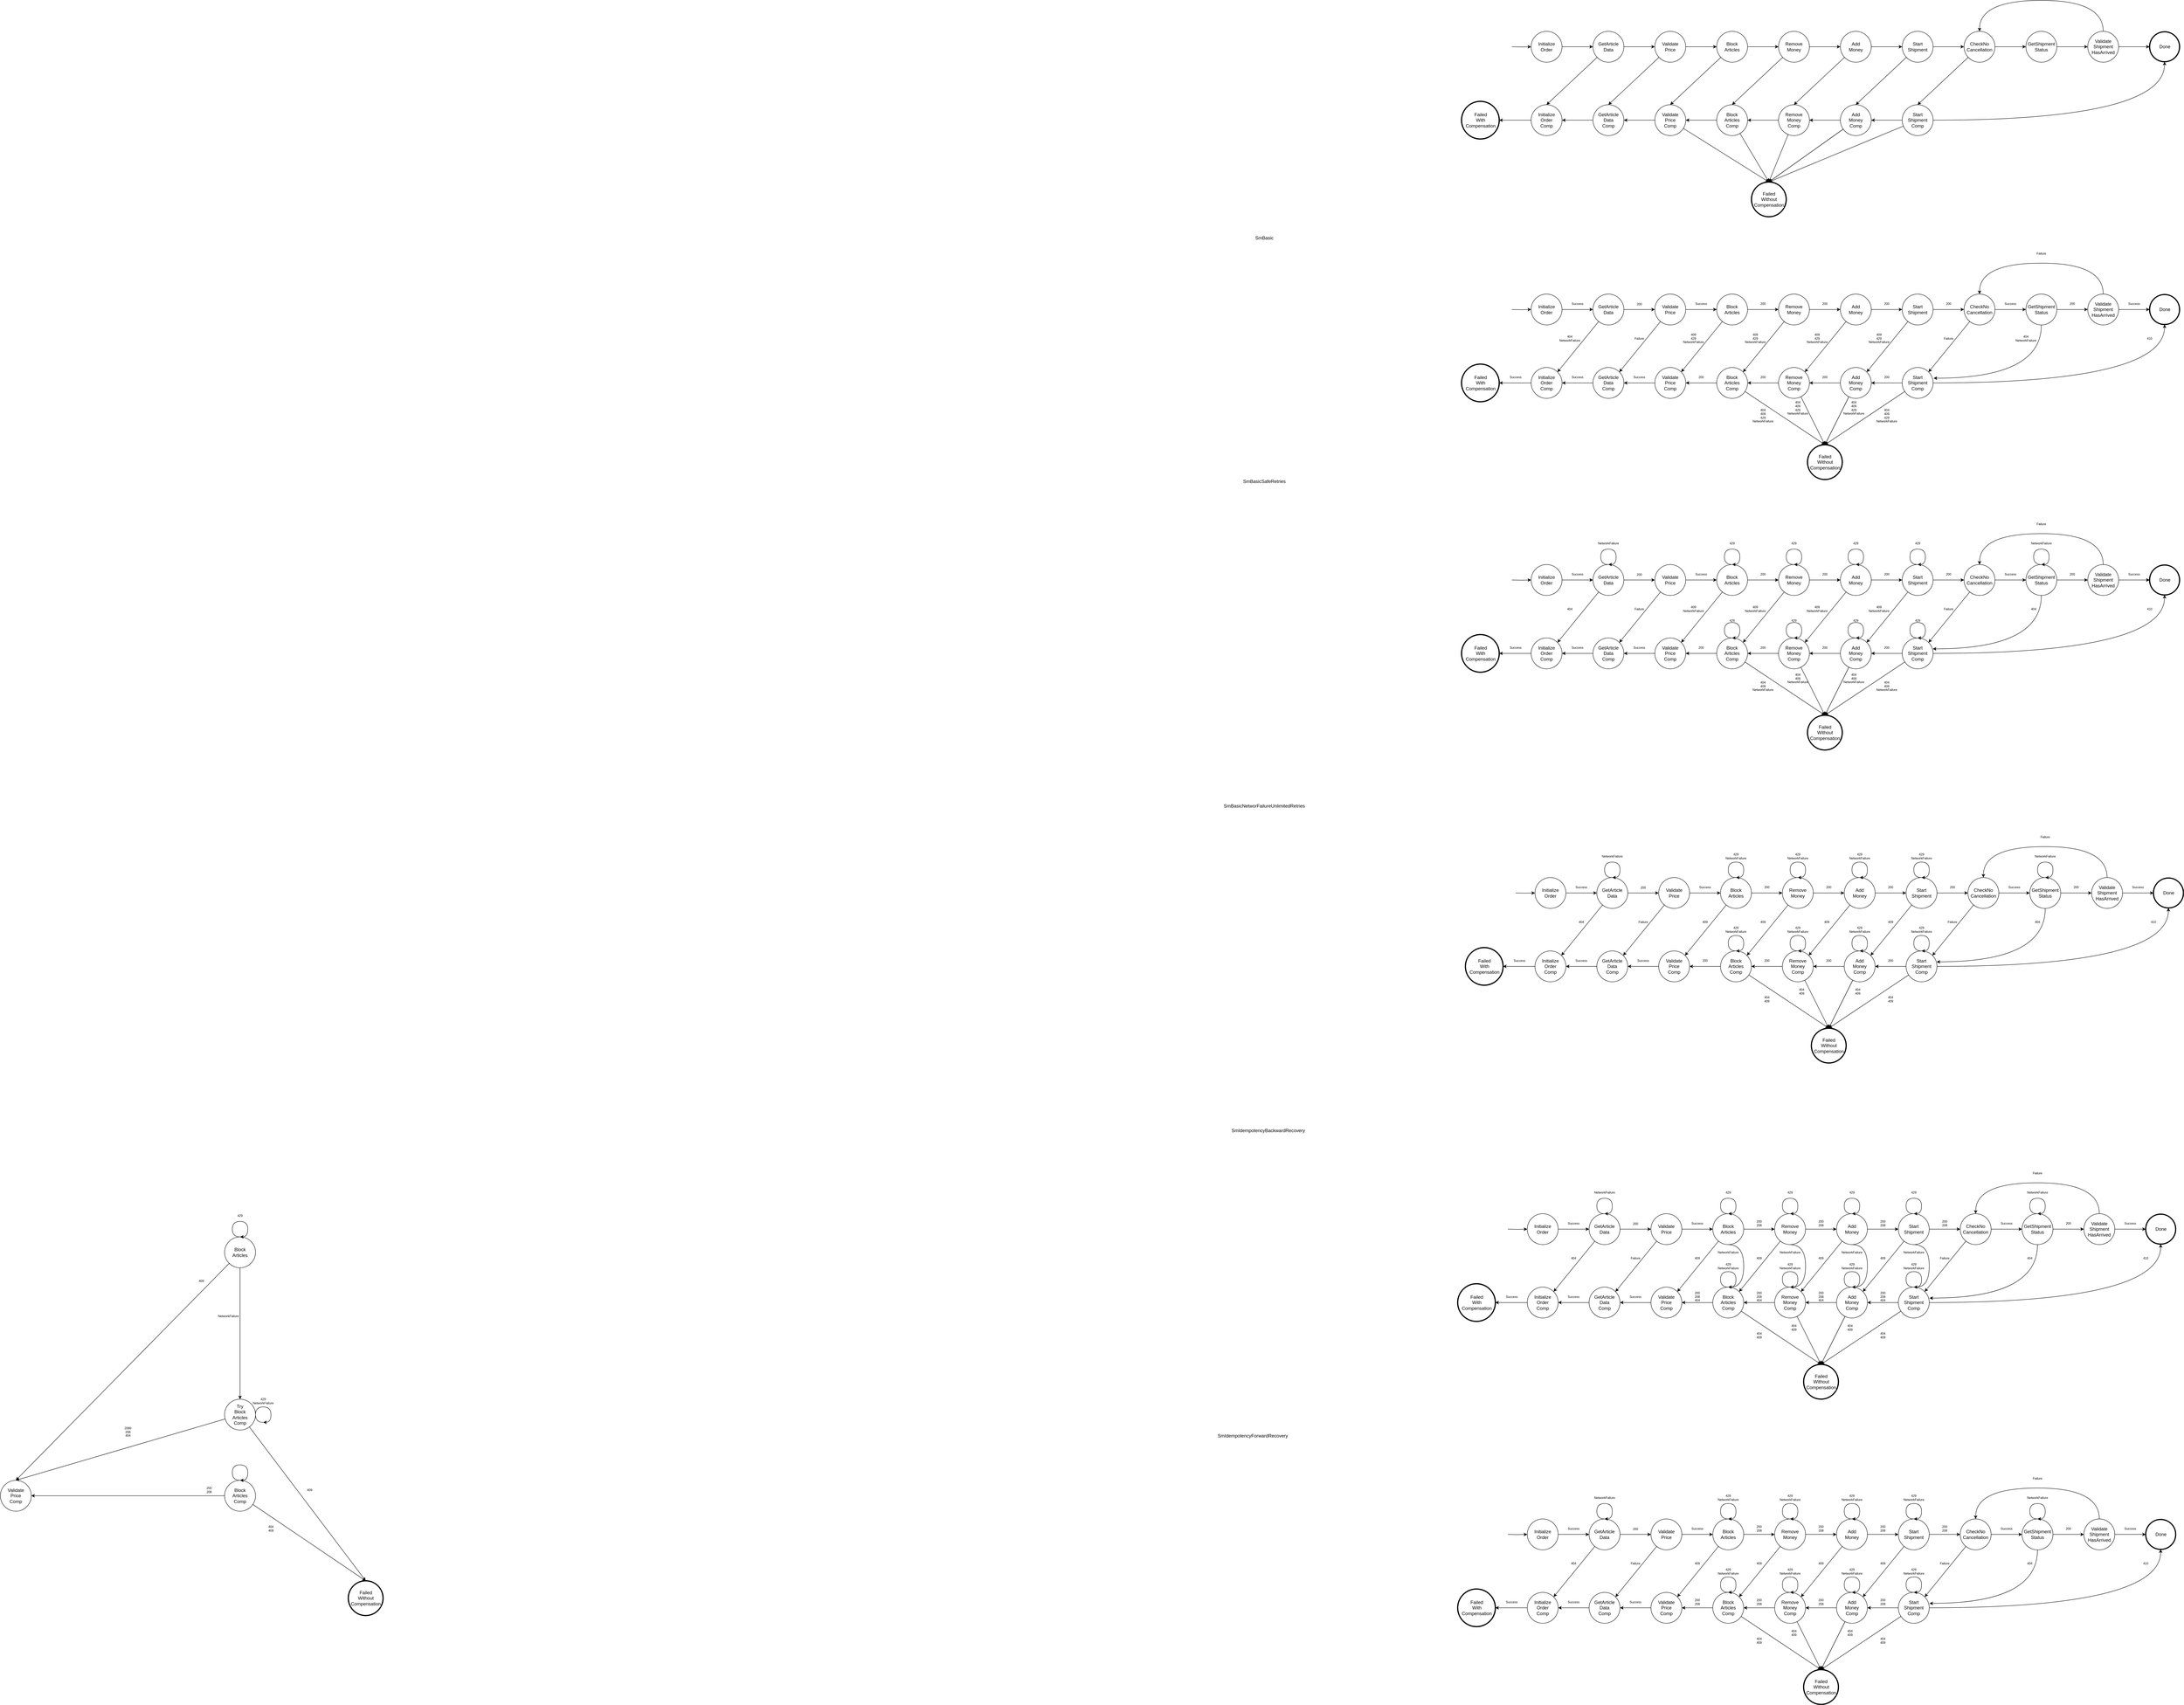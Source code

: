 <mxfile version="21.5.0" type="device">
  <diagram name="Seite-1" id="czkmuft_bbSmH2t51udr">
    <mxGraphModel dx="5822" dy="984" grid="1" gridSize="10" guides="1" tooltips="1" connect="1" arrows="1" fold="1" page="1" pageScale="1" pageWidth="827" pageHeight="1169" math="0" shadow="0">
      <root>
        <mxCell id="0" />
        <mxCell id="1" parent="0" />
        <mxCell id="7RRGCLrV0hU3pw0lTMrr-19" style="edgeStyle=orthogonalEdgeStyle;rounded=0;orthogonalLoop=1;jettySize=auto;html=1;entryX=0;entryY=0.5;entryDx=0;entryDy=0;" parent="1" source="7RRGCLrV0hU3pw0lTMrr-1" target="7RRGCLrV0hU3pw0lTMrr-2" edge="1">
          <mxGeometry relative="1" as="geometry" />
        </mxCell>
        <mxCell id="7RRGCLrV0hU3pw0lTMrr-1" value="Initialize&lt;br&gt;Order" style="ellipse;whiteSpace=wrap;html=1;aspect=fixed;" parent="1" vertex="1">
          <mxGeometry x="150" y="140" width="80" height="80" as="geometry" />
        </mxCell>
        <mxCell id="7RRGCLrV0hU3pw0lTMrr-20" style="edgeStyle=orthogonalEdgeStyle;rounded=0;orthogonalLoop=1;jettySize=auto;html=1;entryX=0;entryY=0.5;entryDx=0;entryDy=0;" parent="1" source="7RRGCLrV0hU3pw0lTMrr-2" target="7RRGCLrV0hU3pw0lTMrr-3" edge="1">
          <mxGeometry relative="1" as="geometry" />
        </mxCell>
        <mxCell id="7RRGCLrV0hU3pw0lTMrr-48" style="rounded=0;orthogonalLoop=1;jettySize=auto;html=1;entryX=0.5;entryY=0;entryDx=0;entryDy=0;" parent="1" source="7RRGCLrV0hU3pw0lTMrr-2" target="7RRGCLrV0hU3pw0lTMrr-12" edge="1">
          <mxGeometry relative="1" as="geometry" />
        </mxCell>
        <mxCell id="7RRGCLrV0hU3pw0lTMrr-2" value="GetArticle&lt;br&gt;Data" style="ellipse;whiteSpace=wrap;html=1;aspect=fixed;" parent="1" vertex="1">
          <mxGeometry x="310" y="140" width="80" height="80" as="geometry" />
        </mxCell>
        <mxCell id="7RRGCLrV0hU3pw0lTMrr-21" style="edgeStyle=orthogonalEdgeStyle;rounded=0;orthogonalLoop=1;jettySize=auto;html=1;entryX=0;entryY=0.5;entryDx=0;entryDy=0;" parent="1" source="7RRGCLrV0hU3pw0lTMrr-3" target="7RRGCLrV0hU3pw0lTMrr-4" edge="1">
          <mxGeometry relative="1" as="geometry" />
        </mxCell>
        <mxCell id="7RRGCLrV0hU3pw0lTMrr-47" style="rounded=0;orthogonalLoop=1;jettySize=auto;html=1;entryX=0.5;entryY=0;entryDx=0;entryDy=0;" parent="1" source="7RRGCLrV0hU3pw0lTMrr-3" target="7RRGCLrV0hU3pw0lTMrr-13" edge="1">
          <mxGeometry relative="1" as="geometry" />
        </mxCell>
        <mxCell id="7RRGCLrV0hU3pw0lTMrr-3" value="Validate&lt;br&gt;Price" style="ellipse;whiteSpace=wrap;html=1;aspect=fixed;" parent="1" vertex="1">
          <mxGeometry x="470" y="140" width="80" height="80" as="geometry" />
        </mxCell>
        <mxCell id="7RRGCLrV0hU3pw0lTMrr-22" style="edgeStyle=orthogonalEdgeStyle;rounded=0;orthogonalLoop=1;jettySize=auto;html=1;entryX=0;entryY=0.5;entryDx=0;entryDy=0;" parent="1" source="7RRGCLrV0hU3pw0lTMrr-4" target="7RRGCLrV0hU3pw0lTMrr-5" edge="1">
          <mxGeometry relative="1" as="geometry" />
        </mxCell>
        <mxCell id="7RRGCLrV0hU3pw0lTMrr-46" style="rounded=0;orthogonalLoop=1;jettySize=auto;html=1;entryX=0.5;entryY=0;entryDx=0;entryDy=0;" parent="1" source="7RRGCLrV0hU3pw0lTMrr-4" target="7RRGCLrV0hU3pw0lTMrr-14" edge="1">
          <mxGeometry relative="1" as="geometry" />
        </mxCell>
        <mxCell id="7RRGCLrV0hU3pw0lTMrr-4" value="Block&lt;br&gt;Articles" style="ellipse;whiteSpace=wrap;html=1;aspect=fixed;" parent="1" vertex="1">
          <mxGeometry x="630" y="140" width="80" height="80" as="geometry" />
        </mxCell>
        <mxCell id="7RRGCLrV0hU3pw0lTMrr-23" style="edgeStyle=orthogonalEdgeStyle;rounded=0;orthogonalLoop=1;jettySize=auto;html=1;entryX=0;entryY=0.5;entryDx=0;entryDy=0;" parent="1" source="7RRGCLrV0hU3pw0lTMrr-5" target="7RRGCLrV0hU3pw0lTMrr-6" edge="1">
          <mxGeometry relative="1" as="geometry" />
        </mxCell>
        <mxCell id="7RRGCLrV0hU3pw0lTMrr-45" style="rounded=0;orthogonalLoop=1;jettySize=auto;html=1;entryX=0.5;entryY=0;entryDx=0;entryDy=0;" parent="1" source="7RRGCLrV0hU3pw0lTMrr-5" target="7RRGCLrV0hU3pw0lTMrr-15" edge="1">
          <mxGeometry relative="1" as="geometry" />
        </mxCell>
        <mxCell id="7RRGCLrV0hU3pw0lTMrr-5" value="Remove&lt;br&gt;Money" style="ellipse;whiteSpace=wrap;html=1;aspect=fixed;" parent="1" vertex="1">
          <mxGeometry x="790" y="140" width="80" height="80" as="geometry" />
        </mxCell>
        <mxCell id="7RRGCLrV0hU3pw0lTMrr-24" style="edgeStyle=orthogonalEdgeStyle;rounded=0;orthogonalLoop=1;jettySize=auto;html=1;entryX=0;entryY=0.5;entryDx=0;entryDy=0;" parent="1" source="7RRGCLrV0hU3pw0lTMrr-6" target="7RRGCLrV0hU3pw0lTMrr-7" edge="1">
          <mxGeometry relative="1" as="geometry" />
        </mxCell>
        <mxCell id="7RRGCLrV0hU3pw0lTMrr-44" style="rounded=0;orthogonalLoop=1;jettySize=auto;html=1;entryX=0.5;entryY=0;entryDx=0;entryDy=0;" parent="1" source="7RRGCLrV0hU3pw0lTMrr-6" target="7RRGCLrV0hU3pw0lTMrr-16" edge="1">
          <mxGeometry relative="1" as="geometry" />
        </mxCell>
        <mxCell id="7RRGCLrV0hU3pw0lTMrr-6" value="Add&lt;br&gt;Money" style="ellipse;whiteSpace=wrap;html=1;aspect=fixed;" parent="1" vertex="1">
          <mxGeometry x="950" y="140" width="80" height="80" as="geometry" />
        </mxCell>
        <mxCell id="7RRGCLrV0hU3pw0lTMrr-25" style="edgeStyle=orthogonalEdgeStyle;rounded=0;orthogonalLoop=1;jettySize=auto;html=1;entryX=0;entryY=0.5;entryDx=0;entryDy=0;" parent="1" source="7RRGCLrV0hU3pw0lTMrr-7" target="7RRGCLrV0hU3pw0lTMrr-8" edge="1">
          <mxGeometry relative="1" as="geometry" />
        </mxCell>
        <mxCell id="7RRGCLrV0hU3pw0lTMrr-43" style="rounded=0;orthogonalLoop=1;jettySize=auto;html=1;entryX=0.5;entryY=0;entryDx=0;entryDy=0;" parent="1" source="7RRGCLrV0hU3pw0lTMrr-7" target="7RRGCLrV0hU3pw0lTMrr-17" edge="1">
          <mxGeometry relative="1" as="geometry" />
        </mxCell>
        <mxCell id="7RRGCLrV0hU3pw0lTMrr-7" value="Start&lt;br&gt;Shipment" style="ellipse;whiteSpace=wrap;html=1;aspect=fixed;" parent="1" vertex="1">
          <mxGeometry x="1110" y="140" width="80" height="80" as="geometry" />
        </mxCell>
        <mxCell id="7RRGCLrV0hU3pw0lTMrr-26" style="edgeStyle=orthogonalEdgeStyle;rounded=0;orthogonalLoop=1;jettySize=auto;html=1;entryX=0;entryY=0.5;entryDx=0;entryDy=0;" parent="1" source="7RRGCLrV0hU3pw0lTMrr-8" target="7RRGCLrV0hU3pw0lTMrr-9" edge="1">
          <mxGeometry relative="1" as="geometry" />
        </mxCell>
        <mxCell id="7RRGCLrV0hU3pw0lTMrr-49" style="rounded=0;orthogonalLoop=1;jettySize=auto;html=1;entryX=0.5;entryY=0;entryDx=0;entryDy=0;" parent="1" source="7RRGCLrV0hU3pw0lTMrr-8" target="7RRGCLrV0hU3pw0lTMrr-18" edge="1">
          <mxGeometry relative="1" as="geometry" />
        </mxCell>
        <mxCell id="7RRGCLrV0hU3pw0lTMrr-8" value="CheckNo&lt;br&gt;Cancellation" style="ellipse;whiteSpace=wrap;html=1;aspect=fixed;" parent="1" vertex="1">
          <mxGeometry x="1270" y="140" width="80" height="80" as="geometry" />
        </mxCell>
        <mxCell id="7RRGCLrV0hU3pw0lTMrr-27" style="edgeStyle=orthogonalEdgeStyle;rounded=0;orthogonalLoop=1;jettySize=auto;html=1;entryX=0;entryY=0.5;entryDx=0;entryDy=0;" parent="1" source="7RRGCLrV0hU3pw0lTMrr-9" target="7RRGCLrV0hU3pw0lTMrr-10" edge="1">
          <mxGeometry relative="1" as="geometry" />
        </mxCell>
        <mxCell id="7RRGCLrV0hU3pw0lTMrr-9" value="GetShipment&lt;br&gt;Status" style="ellipse;whiteSpace=wrap;html=1;aspect=fixed;" parent="1" vertex="1">
          <mxGeometry x="1430" y="140" width="80" height="80" as="geometry" />
        </mxCell>
        <mxCell id="7RRGCLrV0hU3pw0lTMrr-35" style="edgeStyle=orthogonalEdgeStyle;rounded=0;orthogonalLoop=1;jettySize=auto;html=1;entryX=0;entryY=0.5;entryDx=0;entryDy=0;entryPerimeter=0;" parent="1" source="7RRGCLrV0hU3pw0lTMrr-10" target="7RRGCLrV0hU3pw0lTMrr-34" edge="1">
          <mxGeometry relative="1" as="geometry" />
        </mxCell>
        <mxCell id="7RRGCLrV0hU3pw0lTMrr-62" style="edgeStyle=orthogonalEdgeStyle;rounded=0;orthogonalLoop=1;jettySize=auto;html=1;entryX=0.5;entryY=0;entryDx=0;entryDy=0;curved=1;" parent="1" source="7RRGCLrV0hU3pw0lTMrr-10" target="7RRGCLrV0hU3pw0lTMrr-8" edge="1">
          <mxGeometry relative="1" as="geometry">
            <Array as="points">
              <mxPoint x="1630" y="60" />
              <mxPoint x="1310" y="60" />
            </Array>
          </mxGeometry>
        </mxCell>
        <mxCell id="7RRGCLrV0hU3pw0lTMrr-10" value="Validate&lt;br&gt;Shipment&lt;br&gt;HasArrived" style="ellipse;whiteSpace=wrap;html=1;aspect=fixed;" parent="1" vertex="1">
          <mxGeometry x="1590" y="140" width="80" height="80" as="geometry" />
        </mxCell>
        <mxCell id="7RRGCLrV0hU3pw0lTMrr-36" style="edgeStyle=orthogonalEdgeStyle;rounded=0;orthogonalLoop=1;jettySize=auto;html=1;entryX=1;entryY=0.5;entryDx=0;entryDy=0;entryPerimeter=0;" parent="1" source="7RRGCLrV0hU3pw0lTMrr-12" target="7RRGCLrV0hU3pw0lTMrr-31" edge="1">
          <mxGeometry relative="1" as="geometry" />
        </mxCell>
        <mxCell id="7RRGCLrV0hU3pw0lTMrr-12" value="Initialize&lt;br&gt;Order&lt;br&gt;Comp" style="ellipse;whiteSpace=wrap;html=1;aspect=fixed;" parent="1" vertex="1">
          <mxGeometry x="150" y="330" width="80" height="80" as="geometry" />
        </mxCell>
        <mxCell id="7RRGCLrV0hU3pw0lTMrr-37" style="edgeStyle=orthogonalEdgeStyle;rounded=0;orthogonalLoop=1;jettySize=auto;html=1;entryX=1;entryY=0.5;entryDx=0;entryDy=0;" parent="1" source="7RRGCLrV0hU3pw0lTMrr-13" target="7RRGCLrV0hU3pw0lTMrr-12" edge="1">
          <mxGeometry relative="1" as="geometry" />
        </mxCell>
        <mxCell id="7RRGCLrV0hU3pw0lTMrr-13" value="GetArticle&lt;br&gt;Data&lt;br&gt;Comp" style="ellipse;whiteSpace=wrap;html=1;aspect=fixed;" parent="1" vertex="1">
          <mxGeometry x="310" y="330" width="80" height="80" as="geometry" />
        </mxCell>
        <mxCell id="7RRGCLrV0hU3pw0lTMrr-38" style="edgeStyle=orthogonalEdgeStyle;rounded=0;orthogonalLoop=1;jettySize=auto;html=1;entryX=1;entryY=0.5;entryDx=0;entryDy=0;" parent="1" source="7RRGCLrV0hU3pw0lTMrr-14" target="7RRGCLrV0hU3pw0lTMrr-13" edge="1">
          <mxGeometry relative="1" as="geometry" />
        </mxCell>
        <mxCell id="7RRGCLrV0hU3pw0lTMrr-56" style="rounded=0;orthogonalLoop=1;jettySize=auto;html=1;entryX=0.5;entryY=0;entryDx=0;entryDy=0;entryPerimeter=0;" parent="1" source="7RRGCLrV0hU3pw0lTMrr-14" target="7RRGCLrV0hU3pw0lTMrr-33" edge="1">
          <mxGeometry relative="1" as="geometry" />
        </mxCell>
        <mxCell id="7RRGCLrV0hU3pw0lTMrr-14" value="Validate&lt;br&gt;Price&lt;br&gt;Comp" style="ellipse;whiteSpace=wrap;html=1;aspect=fixed;" parent="1" vertex="1">
          <mxGeometry x="470" y="330" width="80" height="80" as="geometry" />
        </mxCell>
        <mxCell id="7RRGCLrV0hU3pw0lTMrr-39" style="edgeStyle=orthogonalEdgeStyle;rounded=0;orthogonalLoop=1;jettySize=auto;html=1;entryX=1;entryY=0.5;entryDx=0;entryDy=0;" parent="1" source="7RRGCLrV0hU3pw0lTMrr-15" target="7RRGCLrV0hU3pw0lTMrr-14" edge="1">
          <mxGeometry relative="1" as="geometry" />
        </mxCell>
        <mxCell id="7RRGCLrV0hU3pw0lTMrr-53" style="rounded=0;orthogonalLoop=1;jettySize=auto;html=1;entryX=0.5;entryY=0;entryDx=0;entryDy=0;entryPerimeter=0;" parent="1" source="7RRGCLrV0hU3pw0lTMrr-15" target="7RRGCLrV0hU3pw0lTMrr-33" edge="1">
          <mxGeometry relative="1" as="geometry" />
        </mxCell>
        <mxCell id="7RRGCLrV0hU3pw0lTMrr-15" value="Block&lt;br&gt;Articles&lt;br&gt;Comp" style="ellipse;whiteSpace=wrap;html=1;aspect=fixed;" parent="1" vertex="1">
          <mxGeometry x="630" y="330" width="80" height="80" as="geometry" />
        </mxCell>
        <mxCell id="7RRGCLrV0hU3pw0lTMrr-40" style="edgeStyle=orthogonalEdgeStyle;rounded=0;orthogonalLoop=1;jettySize=auto;html=1;entryX=1;entryY=0.5;entryDx=0;entryDy=0;" parent="1" source="7RRGCLrV0hU3pw0lTMrr-16" target="7RRGCLrV0hU3pw0lTMrr-15" edge="1">
          <mxGeometry relative="1" as="geometry" />
        </mxCell>
        <mxCell id="7RRGCLrV0hU3pw0lTMrr-54" style="rounded=0;orthogonalLoop=1;jettySize=auto;html=1;entryX=0.5;entryY=0;entryDx=0;entryDy=0;entryPerimeter=0;" parent="1" source="7RRGCLrV0hU3pw0lTMrr-16" target="7RRGCLrV0hU3pw0lTMrr-33" edge="1">
          <mxGeometry relative="1" as="geometry" />
        </mxCell>
        <mxCell id="7RRGCLrV0hU3pw0lTMrr-16" value="Remove&lt;br&gt;Money&lt;br&gt;Comp" style="ellipse;whiteSpace=wrap;html=1;aspect=fixed;" parent="1" vertex="1">
          <mxGeometry x="790" y="330" width="80" height="80" as="geometry" />
        </mxCell>
        <mxCell id="7RRGCLrV0hU3pw0lTMrr-41" style="edgeStyle=orthogonalEdgeStyle;rounded=0;orthogonalLoop=1;jettySize=auto;html=1;entryX=1;entryY=0.5;entryDx=0;entryDy=0;" parent="1" source="7RRGCLrV0hU3pw0lTMrr-17" target="7RRGCLrV0hU3pw0lTMrr-16" edge="1">
          <mxGeometry relative="1" as="geometry" />
        </mxCell>
        <mxCell id="7RRGCLrV0hU3pw0lTMrr-55" style="rounded=0;orthogonalLoop=1;jettySize=auto;html=1;entryX=0.5;entryY=0;entryDx=0;entryDy=0;entryPerimeter=0;" parent="1" source="7RRGCLrV0hU3pw0lTMrr-17" target="7RRGCLrV0hU3pw0lTMrr-33" edge="1">
          <mxGeometry relative="1" as="geometry" />
        </mxCell>
        <mxCell id="7RRGCLrV0hU3pw0lTMrr-60" style="rounded=0;orthogonalLoop=1;jettySize=auto;html=1;entryX=0.5;entryY=0;entryDx=0;entryDy=0;entryPerimeter=0;" parent="1" source="7RRGCLrV0hU3pw0lTMrr-17" target="7RRGCLrV0hU3pw0lTMrr-33" edge="1">
          <mxGeometry relative="1" as="geometry" />
        </mxCell>
        <mxCell id="7RRGCLrV0hU3pw0lTMrr-17" value="Add&lt;br&gt;Money&lt;br&gt;Comp" style="ellipse;whiteSpace=wrap;html=1;aspect=fixed;" parent="1" vertex="1">
          <mxGeometry x="950" y="330" width="80" height="80" as="geometry" />
        </mxCell>
        <mxCell id="7RRGCLrV0hU3pw0lTMrr-42" style="edgeStyle=orthogonalEdgeStyle;rounded=0;orthogonalLoop=1;jettySize=auto;html=1;entryX=1;entryY=0.5;entryDx=0;entryDy=0;" parent="1" source="7RRGCLrV0hU3pw0lTMrr-18" target="7RRGCLrV0hU3pw0lTMrr-17" edge="1">
          <mxGeometry relative="1" as="geometry" />
        </mxCell>
        <mxCell id="7RRGCLrV0hU3pw0lTMrr-59" style="rounded=0;orthogonalLoop=1;jettySize=auto;html=1;entryX=0.5;entryY=0;entryDx=0;entryDy=0;entryPerimeter=0;" parent="1" source="7RRGCLrV0hU3pw0lTMrr-18" target="7RRGCLrV0hU3pw0lTMrr-33" edge="1">
          <mxGeometry relative="1" as="geometry" />
        </mxCell>
        <mxCell id="7RRGCLrV0hU3pw0lTMrr-18" value="Start&lt;br&gt;Shipment&lt;br&gt;Comp" style="ellipse;whiteSpace=wrap;html=1;aspect=fixed;" parent="1" vertex="1">
          <mxGeometry x="1110" y="330" width="80" height="80" as="geometry" />
        </mxCell>
        <mxCell id="7RRGCLrV0hU3pw0lTMrr-31" value="Failed&lt;br&gt;With&lt;br&gt;Compensation" style="points=[[0.145,0.145,0],[0.5,0,0],[0.855,0.145,0],[1,0.5,0],[0.855,0.855,0],[0.5,1,0],[0.145,0.855,0],[0,0.5,0]];shape=mxgraph.bpmn.event;html=1;verticalLabelPosition=middle;labelBackgroundColor=#ffffff;verticalAlign=middle;align=center;perimeter=ellipsePerimeter;outlineConnect=0;aspect=fixed;outline=end;symbol=terminate2;labelPosition=center;" parent="1" vertex="1">
          <mxGeometry x="-30" y="321.25" width="97.5" height="97.5" as="geometry" />
        </mxCell>
        <mxCell id="7RRGCLrV0hU3pw0lTMrr-33" value="Failed&lt;br&gt;Without&lt;br&gt;Compensation" style="points=[[0.145,0.145,0],[0.5,0,0],[0.855,0.145,0],[1,0.5,0],[0.855,0.855,0],[0.5,1,0],[0.145,0.855,0],[0,0.5,0]];shape=mxgraph.bpmn.event;html=1;verticalLabelPosition=middle;labelBackgroundColor=#ffffff;verticalAlign=middle;align=center;perimeter=ellipsePerimeter;outlineConnect=0;aspect=fixed;outline=end;symbol=terminate2;labelPosition=center;" parent="1" vertex="1">
          <mxGeometry x="720" y="530" width="90" height="90" as="geometry" />
        </mxCell>
        <mxCell id="7RRGCLrV0hU3pw0lTMrr-34" value="Done" style="points=[[0.145,0.145,0],[0.5,0,0],[0.855,0.145,0],[1,0.5,0],[0.855,0.855,0],[0.5,1,0],[0.145,0.855,0],[0,0.5,0]];shape=mxgraph.bpmn.event;html=1;verticalLabelPosition=middle;labelBackgroundColor=#ffffff;verticalAlign=middle;align=center;perimeter=ellipsePerimeter;outlineConnect=0;aspect=fixed;outline=end;symbol=terminate2;labelPosition=center;" parent="1" vertex="1">
          <mxGeometry x="1750" y="141.25" width="77.5" height="77.5" as="geometry" />
        </mxCell>
        <mxCell id="7RRGCLrV0hU3pw0lTMrr-50" style="edgeStyle=orthogonalEdgeStyle;rounded=0;orthogonalLoop=1;jettySize=auto;html=1;entryX=0;entryY=0.5;entryDx=0;entryDy=0;" parent="1" target="7RRGCLrV0hU3pw0lTMrr-1" edge="1">
          <mxGeometry relative="1" as="geometry">
            <mxPoint x="100" y="180" as="sourcePoint" />
            <mxPoint x="130" y="170" as="targetPoint" />
          </mxGeometry>
        </mxCell>
        <mxCell id="7RRGCLrV0hU3pw0lTMrr-63" style="edgeStyle=orthogonalEdgeStyle;rounded=0;orthogonalLoop=1;jettySize=auto;html=1;entryX=0;entryY=0.5;entryDx=0;entryDy=0;" parent="1" source="7RRGCLrV0hU3pw0lTMrr-65" target="7RRGCLrV0hU3pw0lTMrr-68" edge="1">
          <mxGeometry relative="1" as="geometry" />
        </mxCell>
        <mxCell id="7RRGCLrV0hU3pw0lTMrr-65" value="Initialize&lt;br&gt;Order" style="ellipse;whiteSpace=wrap;html=1;aspect=fixed;" parent="1" vertex="1">
          <mxGeometry x="150" y="820" width="80" height="80" as="geometry" />
        </mxCell>
        <mxCell id="7RRGCLrV0hU3pw0lTMrr-66" style="edgeStyle=orthogonalEdgeStyle;rounded=0;orthogonalLoop=1;jettySize=auto;html=1;entryX=0;entryY=0.5;entryDx=0;entryDy=0;" parent="1" source="7RRGCLrV0hU3pw0lTMrr-68" target="7RRGCLrV0hU3pw0lTMrr-71" edge="1">
          <mxGeometry relative="1" as="geometry" />
        </mxCell>
        <mxCell id="7RRGCLrV0hU3pw0lTMrr-67" style="rounded=0;orthogonalLoop=1;jettySize=auto;html=1;entryX=1;entryY=0;entryDx=0;entryDy=0;" parent="1" source="7RRGCLrV0hU3pw0lTMrr-68" target="7RRGCLrV0hU3pw0lTMrr-93" edge="1">
          <mxGeometry relative="1" as="geometry" />
        </mxCell>
        <mxCell id="7RRGCLrV0hU3pw0lTMrr-68" value="GetArticle&lt;br&gt;Data" style="ellipse;whiteSpace=wrap;html=1;aspect=fixed;" parent="1" vertex="1">
          <mxGeometry x="310" y="820" width="80" height="80" as="geometry" />
        </mxCell>
        <mxCell id="7RRGCLrV0hU3pw0lTMrr-69" style="edgeStyle=orthogonalEdgeStyle;rounded=0;orthogonalLoop=1;jettySize=auto;html=1;entryX=0;entryY=0.5;entryDx=0;entryDy=0;" parent="1" source="7RRGCLrV0hU3pw0lTMrr-71" target="7RRGCLrV0hU3pw0lTMrr-74" edge="1">
          <mxGeometry relative="1" as="geometry" />
        </mxCell>
        <mxCell id="7RRGCLrV0hU3pw0lTMrr-70" style="rounded=0;orthogonalLoop=1;jettySize=auto;html=1;entryX=1;entryY=0;entryDx=0;entryDy=0;" parent="1" source="7RRGCLrV0hU3pw0lTMrr-71" target="7RRGCLrV0hU3pw0lTMrr-95" edge="1">
          <mxGeometry relative="1" as="geometry" />
        </mxCell>
        <mxCell id="7RRGCLrV0hU3pw0lTMrr-71" value="Validate&lt;br&gt;Price" style="ellipse;whiteSpace=wrap;html=1;aspect=fixed;" parent="1" vertex="1">
          <mxGeometry x="470" y="820" width="80" height="80" as="geometry" />
        </mxCell>
        <mxCell id="7RRGCLrV0hU3pw0lTMrr-72" style="edgeStyle=orthogonalEdgeStyle;rounded=0;orthogonalLoop=1;jettySize=auto;html=1;entryX=0;entryY=0.5;entryDx=0;entryDy=0;" parent="1" source="7RRGCLrV0hU3pw0lTMrr-74" target="7RRGCLrV0hU3pw0lTMrr-77" edge="1">
          <mxGeometry relative="1" as="geometry" />
        </mxCell>
        <mxCell id="7RRGCLrV0hU3pw0lTMrr-73" style="rounded=0;orthogonalLoop=1;jettySize=auto;html=1;entryX=1;entryY=0;entryDx=0;entryDy=0;" parent="1" source="7RRGCLrV0hU3pw0lTMrr-74" target="7RRGCLrV0hU3pw0lTMrr-98" edge="1">
          <mxGeometry relative="1" as="geometry" />
        </mxCell>
        <mxCell id="7RRGCLrV0hU3pw0lTMrr-74" value="Block&lt;br&gt;Articles" style="ellipse;whiteSpace=wrap;html=1;aspect=fixed;" parent="1" vertex="1">
          <mxGeometry x="630" y="820" width="80" height="80" as="geometry" />
        </mxCell>
        <mxCell id="7RRGCLrV0hU3pw0lTMrr-75" style="edgeStyle=orthogonalEdgeStyle;rounded=0;orthogonalLoop=1;jettySize=auto;html=1;entryX=0;entryY=0.5;entryDx=0;entryDy=0;" parent="1" source="7RRGCLrV0hU3pw0lTMrr-77" target="7RRGCLrV0hU3pw0lTMrr-80" edge="1">
          <mxGeometry relative="1" as="geometry" />
        </mxCell>
        <mxCell id="7RRGCLrV0hU3pw0lTMrr-76" style="rounded=0;orthogonalLoop=1;jettySize=auto;html=1;entryX=1;entryY=0;entryDx=0;entryDy=0;" parent="1" source="7RRGCLrV0hU3pw0lTMrr-77" target="7RRGCLrV0hU3pw0lTMrr-101" edge="1">
          <mxGeometry relative="1" as="geometry" />
        </mxCell>
        <mxCell id="7RRGCLrV0hU3pw0lTMrr-77" value="Remove&lt;br&gt;Money" style="ellipse;whiteSpace=wrap;html=1;aspect=fixed;" parent="1" vertex="1">
          <mxGeometry x="790" y="820" width="80" height="80" as="geometry" />
        </mxCell>
        <mxCell id="7RRGCLrV0hU3pw0lTMrr-78" style="edgeStyle=orthogonalEdgeStyle;rounded=0;orthogonalLoop=1;jettySize=auto;html=1;entryX=0;entryY=0.5;entryDx=0;entryDy=0;" parent="1" source="7RRGCLrV0hU3pw0lTMrr-80" target="7RRGCLrV0hU3pw0lTMrr-83" edge="1">
          <mxGeometry relative="1" as="geometry" />
        </mxCell>
        <mxCell id="7RRGCLrV0hU3pw0lTMrr-79" style="rounded=0;orthogonalLoop=1;jettySize=auto;html=1;entryX=1;entryY=0;entryDx=0;entryDy=0;" parent="1" source="7RRGCLrV0hU3pw0lTMrr-80" target="7RRGCLrV0hU3pw0lTMrr-104" edge="1">
          <mxGeometry relative="1" as="geometry" />
        </mxCell>
        <mxCell id="7RRGCLrV0hU3pw0lTMrr-80" value="Add&lt;br&gt;Money" style="ellipse;whiteSpace=wrap;html=1;aspect=fixed;" parent="1" vertex="1">
          <mxGeometry x="950" y="820" width="80" height="80" as="geometry" />
        </mxCell>
        <mxCell id="7RRGCLrV0hU3pw0lTMrr-81" style="edgeStyle=orthogonalEdgeStyle;rounded=0;orthogonalLoop=1;jettySize=auto;html=1;entryX=0;entryY=0.5;entryDx=0;entryDy=0;" parent="1" source="7RRGCLrV0hU3pw0lTMrr-83" target="7RRGCLrV0hU3pw0lTMrr-86" edge="1">
          <mxGeometry relative="1" as="geometry" />
        </mxCell>
        <mxCell id="7RRGCLrV0hU3pw0lTMrr-82" style="rounded=0;orthogonalLoop=1;jettySize=auto;html=1;entryX=1;entryY=0;entryDx=0;entryDy=0;" parent="1" source="7RRGCLrV0hU3pw0lTMrr-83" target="7RRGCLrV0hU3pw0lTMrr-108" edge="1">
          <mxGeometry relative="1" as="geometry" />
        </mxCell>
        <mxCell id="7RRGCLrV0hU3pw0lTMrr-83" value="Start&lt;br&gt;Shipment" style="ellipse;whiteSpace=wrap;html=1;aspect=fixed;" parent="1" vertex="1">
          <mxGeometry x="1110" y="820" width="80" height="80" as="geometry" />
        </mxCell>
        <mxCell id="7RRGCLrV0hU3pw0lTMrr-84" style="edgeStyle=orthogonalEdgeStyle;rounded=0;orthogonalLoop=1;jettySize=auto;html=1;entryX=0;entryY=0.5;entryDx=0;entryDy=0;" parent="1" source="7RRGCLrV0hU3pw0lTMrr-86" target="7RRGCLrV0hU3pw0lTMrr-88" edge="1">
          <mxGeometry relative="1" as="geometry" />
        </mxCell>
        <mxCell id="7RRGCLrV0hU3pw0lTMrr-85" style="rounded=0;orthogonalLoop=1;jettySize=auto;html=1;entryX=1;entryY=0;entryDx=0;entryDy=0;" parent="1" source="7RRGCLrV0hU3pw0lTMrr-86" target="7RRGCLrV0hU3pw0lTMrr-111" edge="1">
          <mxGeometry relative="1" as="geometry" />
        </mxCell>
        <mxCell id="7RRGCLrV0hU3pw0lTMrr-86" value="CheckNo&lt;br&gt;Cancellation" style="ellipse;whiteSpace=wrap;html=1;aspect=fixed;" parent="1" vertex="1">
          <mxGeometry x="1270" y="820" width="80" height="80" as="geometry" />
        </mxCell>
        <mxCell id="7RRGCLrV0hU3pw0lTMrr-87" style="edgeStyle=orthogonalEdgeStyle;rounded=0;orthogonalLoop=1;jettySize=auto;html=1;entryX=0;entryY=0.5;entryDx=0;entryDy=0;" parent="1" source="7RRGCLrV0hU3pw0lTMrr-88" target="7RRGCLrV0hU3pw0lTMrr-91" edge="1">
          <mxGeometry relative="1" as="geometry" />
        </mxCell>
        <mxCell id="7RRGCLrV0hU3pw0lTMrr-135" style="edgeStyle=orthogonalEdgeStyle;rounded=0;orthogonalLoop=1;jettySize=auto;html=1;entryX=1.016;entryY=0.347;entryDx=0;entryDy=0;curved=1;entryPerimeter=0;" parent="1" source="7RRGCLrV0hU3pw0lTMrr-88" target="7RRGCLrV0hU3pw0lTMrr-111" edge="1">
          <mxGeometry relative="1" as="geometry">
            <Array as="points">
              <mxPoint x="1470" y="1038" />
            </Array>
          </mxGeometry>
        </mxCell>
        <mxCell id="7RRGCLrV0hU3pw0lTMrr-88" value="GetShipment&lt;br&gt;Status" style="ellipse;whiteSpace=wrap;html=1;aspect=fixed;" parent="1" vertex="1">
          <mxGeometry x="1430" y="820" width="80" height="80" as="geometry" />
        </mxCell>
        <mxCell id="7RRGCLrV0hU3pw0lTMrr-89" style="edgeStyle=orthogonalEdgeStyle;rounded=0;orthogonalLoop=1;jettySize=auto;html=1;entryX=0;entryY=0.5;entryDx=0;entryDy=0;entryPerimeter=0;" parent="1" source="7RRGCLrV0hU3pw0lTMrr-91" target="7RRGCLrV0hU3pw0lTMrr-114" edge="1">
          <mxGeometry relative="1" as="geometry" />
        </mxCell>
        <mxCell id="7RRGCLrV0hU3pw0lTMrr-90" style="edgeStyle=orthogonalEdgeStyle;rounded=0;orthogonalLoop=1;jettySize=auto;html=1;entryX=0.5;entryY=0;entryDx=0;entryDy=0;curved=1;" parent="1" source="7RRGCLrV0hU3pw0lTMrr-91" target="7RRGCLrV0hU3pw0lTMrr-86" edge="1">
          <mxGeometry relative="1" as="geometry">
            <Array as="points">
              <mxPoint x="1630" y="740" />
              <mxPoint x="1310" y="740" />
            </Array>
          </mxGeometry>
        </mxCell>
        <mxCell id="7RRGCLrV0hU3pw0lTMrr-91" value="Validate&lt;br&gt;Shipment&lt;br&gt;HasArrived" style="ellipse;whiteSpace=wrap;html=1;aspect=fixed;" parent="1" vertex="1">
          <mxGeometry x="1590" y="820" width="80" height="80" as="geometry" />
        </mxCell>
        <mxCell id="7RRGCLrV0hU3pw0lTMrr-92" style="edgeStyle=orthogonalEdgeStyle;rounded=0;orthogonalLoop=1;jettySize=auto;html=1;entryX=1;entryY=0.5;entryDx=0;entryDy=0;entryPerimeter=0;" parent="1" source="7RRGCLrV0hU3pw0lTMrr-93" target="7RRGCLrV0hU3pw0lTMrr-112" edge="1">
          <mxGeometry relative="1" as="geometry" />
        </mxCell>
        <mxCell id="7RRGCLrV0hU3pw0lTMrr-93" value="Initialize&lt;br&gt;Order&lt;br&gt;Comp" style="ellipse;whiteSpace=wrap;html=1;aspect=fixed;" parent="1" vertex="1">
          <mxGeometry x="150" y="1010" width="80" height="80" as="geometry" />
        </mxCell>
        <mxCell id="7RRGCLrV0hU3pw0lTMrr-94" style="edgeStyle=orthogonalEdgeStyle;rounded=0;orthogonalLoop=1;jettySize=auto;html=1;entryX=1;entryY=0.5;entryDx=0;entryDy=0;" parent="1" source="7RRGCLrV0hU3pw0lTMrr-95" target="7RRGCLrV0hU3pw0lTMrr-93" edge="1">
          <mxGeometry relative="1" as="geometry" />
        </mxCell>
        <mxCell id="7RRGCLrV0hU3pw0lTMrr-95" value="GetArticle&lt;br&gt;Data&lt;br&gt;Comp" style="ellipse;whiteSpace=wrap;html=1;aspect=fixed;" parent="1" vertex="1">
          <mxGeometry x="310" y="1010" width="80" height="80" as="geometry" />
        </mxCell>
        <mxCell id="7RRGCLrV0hU3pw0lTMrr-96" style="edgeStyle=orthogonalEdgeStyle;rounded=0;orthogonalLoop=1;jettySize=auto;html=1;entryX=1;entryY=0.5;entryDx=0;entryDy=0;" parent="1" source="7RRGCLrV0hU3pw0lTMrr-98" target="7RRGCLrV0hU3pw0lTMrr-95" edge="1">
          <mxGeometry relative="1" as="geometry" />
        </mxCell>
        <mxCell id="7RRGCLrV0hU3pw0lTMrr-98" value="Validate&lt;br&gt;Price&lt;br&gt;Comp" style="ellipse;whiteSpace=wrap;html=1;aspect=fixed;" parent="1" vertex="1">
          <mxGeometry x="470" y="1010" width="80" height="80" as="geometry" />
        </mxCell>
        <mxCell id="7RRGCLrV0hU3pw0lTMrr-99" style="edgeStyle=orthogonalEdgeStyle;rounded=0;orthogonalLoop=1;jettySize=auto;html=1;entryX=1;entryY=0.5;entryDx=0;entryDy=0;" parent="1" source="7RRGCLrV0hU3pw0lTMrr-101" target="7RRGCLrV0hU3pw0lTMrr-98" edge="1">
          <mxGeometry relative="1" as="geometry" />
        </mxCell>
        <mxCell id="7RRGCLrV0hU3pw0lTMrr-100" style="rounded=0;orthogonalLoop=1;jettySize=auto;html=1;entryX=0.5;entryY=0;entryDx=0;entryDy=0;entryPerimeter=0;" parent="1" source="7RRGCLrV0hU3pw0lTMrr-101" target="7RRGCLrV0hU3pw0lTMrr-113" edge="1">
          <mxGeometry relative="1" as="geometry" />
        </mxCell>
        <mxCell id="7RRGCLrV0hU3pw0lTMrr-101" value="Block&lt;br&gt;Articles&lt;br&gt;Comp" style="ellipse;whiteSpace=wrap;html=1;aspect=fixed;" parent="1" vertex="1">
          <mxGeometry x="630" y="1010" width="80" height="80" as="geometry" />
        </mxCell>
        <mxCell id="7RRGCLrV0hU3pw0lTMrr-102" style="edgeStyle=orthogonalEdgeStyle;rounded=0;orthogonalLoop=1;jettySize=auto;html=1;entryX=1;entryY=0.5;entryDx=0;entryDy=0;" parent="1" source="7RRGCLrV0hU3pw0lTMrr-104" target="7RRGCLrV0hU3pw0lTMrr-101" edge="1">
          <mxGeometry relative="1" as="geometry" />
        </mxCell>
        <mxCell id="7RRGCLrV0hU3pw0lTMrr-103" style="rounded=0;orthogonalLoop=1;jettySize=auto;html=1;entryX=0.5;entryY=0;entryDx=0;entryDy=0;entryPerimeter=0;" parent="1" source="7RRGCLrV0hU3pw0lTMrr-104" target="7RRGCLrV0hU3pw0lTMrr-113" edge="1">
          <mxGeometry relative="1" as="geometry" />
        </mxCell>
        <mxCell id="7RRGCLrV0hU3pw0lTMrr-104" value="Remove&lt;br&gt;Money&lt;br&gt;Comp" style="ellipse;whiteSpace=wrap;html=1;aspect=fixed;" parent="1" vertex="1">
          <mxGeometry x="790" y="1010" width="80" height="80" as="geometry" />
        </mxCell>
        <mxCell id="7RRGCLrV0hU3pw0lTMrr-105" style="edgeStyle=orthogonalEdgeStyle;rounded=0;orthogonalLoop=1;jettySize=auto;html=1;entryX=1;entryY=0.5;entryDx=0;entryDy=0;" parent="1" source="7RRGCLrV0hU3pw0lTMrr-108" target="7RRGCLrV0hU3pw0lTMrr-104" edge="1">
          <mxGeometry relative="1" as="geometry" />
        </mxCell>
        <mxCell id="7RRGCLrV0hU3pw0lTMrr-106" style="rounded=0;orthogonalLoop=1;jettySize=auto;html=1;entryX=0.5;entryY=0;entryDx=0;entryDy=0;entryPerimeter=0;" parent="1" source="7RRGCLrV0hU3pw0lTMrr-108" target="7RRGCLrV0hU3pw0lTMrr-113" edge="1">
          <mxGeometry relative="1" as="geometry" />
        </mxCell>
        <mxCell id="7RRGCLrV0hU3pw0lTMrr-107" style="rounded=0;orthogonalLoop=1;jettySize=auto;html=1;entryX=0.5;entryY=0;entryDx=0;entryDy=0;entryPerimeter=0;" parent="1" source="7RRGCLrV0hU3pw0lTMrr-108" target="7RRGCLrV0hU3pw0lTMrr-113" edge="1">
          <mxGeometry relative="1" as="geometry" />
        </mxCell>
        <mxCell id="7RRGCLrV0hU3pw0lTMrr-108" value="Add&lt;br&gt;Money&lt;br&gt;Comp" style="ellipse;whiteSpace=wrap;html=1;aspect=fixed;" parent="1" vertex="1">
          <mxGeometry x="950" y="1010" width="80" height="80" as="geometry" />
        </mxCell>
        <mxCell id="7RRGCLrV0hU3pw0lTMrr-109" style="edgeStyle=orthogonalEdgeStyle;rounded=0;orthogonalLoop=1;jettySize=auto;html=1;entryX=1;entryY=0.5;entryDx=0;entryDy=0;" parent="1" source="7RRGCLrV0hU3pw0lTMrr-111" target="7RRGCLrV0hU3pw0lTMrr-108" edge="1">
          <mxGeometry relative="1" as="geometry" />
        </mxCell>
        <mxCell id="7RRGCLrV0hU3pw0lTMrr-110" style="rounded=0;orthogonalLoop=1;jettySize=auto;html=1;entryX=0.5;entryY=0;entryDx=0;entryDy=0;entryPerimeter=0;" parent="1" source="7RRGCLrV0hU3pw0lTMrr-111" target="7RRGCLrV0hU3pw0lTMrr-113" edge="1">
          <mxGeometry relative="1" as="geometry" />
        </mxCell>
        <mxCell id="7RRGCLrV0hU3pw0lTMrr-477" style="edgeStyle=orthogonalEdgeStyle;rounded=0;orthogonalLoop=1;jettySize=auto;html=1;entryX=0.5;entryY=1;entryDx=0;entryDy=0;entryPerimeter=0;curved=1;" parent="1" source="7RRGCLrV0hU3pw0lTMrr-111" target="7RRGCLrV0hU3pw0lTMrr-114" edge="1">
          <mxGeometry relative="1" as="geometry" />
        </mxCell>
        <mxCell id="7RRGCLrV0hU3pw0lTMrr-111" value="Start&lt;br&gt;Shipment&lt;br&gt;Comp" style="ellipse;whiteSpace=wrap;html=1;aspect=fixed;" parent="1" vertex="1">
          <mxGeometry x="1110" y="1010" width="80" height="80" as="geometry" />
        </mxCell>
        <mxCell id="7RRGCLrV0hU3pw0lTMrr-112" value="Failed&lt;br&gt;With&lt;br&gt;Compensation" style="points=[[0.145,0.145,0],[0.5,0,0],[0.855,0.145,0],[1,0.5,0],[0.855,0.855,0],[0.5,1,0],[0.145,0.855,0],[0,0.5,0]];shape=mxgraph.bpmn.event;html=1;verticalLabelPosition=middle;labelBackgroundColor=#ffffff;verticalAlign=middle;align=center;perimeter=ellipsePerimeter;outlineConnect=0;aspect=fixed;outline=end;symbol=terminate2;labelPosition=center;" parent="1" vertex="1">
          <mxGeometry x="-30" y="1001.25" width="97.5" height="97.5" as="geometry" />
        </mxCell>
        <mxCell id="7RRGCLrV0hU3pw0lTMrr-113" value="Failed&lt;br&gt;Without&lt;br&gt;Compensation" style="points=[[0.145,0.145,0],[0.5,0,0],[0.855,0.145,0],[1,0.5,0],[0.855,0.855,0],[0.5,1,0],[0.145,0.855,0],[0,0.5,0]];shape=mxgraph.bpmn.event;html=1;verticalLabelPosition=middle;labelBackgroundColor=#ffffff;verticalAlign=middle;align=center;perimeter=ellipsePerimeter;outlineConnect=0;aspect=fixed;outline=end;symbol=terminate2;labelPosition=center;" parent="1" vertex="1">
          <mxGeometry x="865" y="1210" width="90" height="90" as="geometry" />
        </mxCell>
        <mxCell id="7RRGCLrV0hU3pw0lTMrr-114" value="Done" style="points=[[0.145,0.145,0],[0.5,0,0],[0.855,0.145,0],[1,0.5,0],[0.855,0.855,0],[0.5,1,0],[0.145,0.855,0],[0,0.5,0]];shape=mxgraph.bpmn.event;html=1;verticalLabelPosition=middle;labelBackgroundColor=#ffffff;verticalAlign=middle;align=center;perimeter=ellipsePerimeter;outlineConnect=0;aspect=fixed;outline=end;symbol=terminate2;labelPosition=center;" parent="1" vertex="1">
          <mxGeometry x="1750" y="821.25" width="77.5" height="77.5" as="geometry" />
        </mxCell>
        <mxCell id="7RRGCLrV0hU3pw0lTMrr-115" style="edgeStyle=orthogonalEdgeStyle;rounded=0;orthogonalLoop=1;jettySize=auto;html=1;entryX=0;entryY=0.5;entryDx=0;entryDy=0;" parent="1" target="7RRGCLrV0hU3pw0lTMrr-65" edge="1">
          <mxGeometry relative="1" as="geometry">
            <mxPoint x="100" y="860" as="sourcePoint" />
            <mxPoint x="130" y="850" as="targetPoint" />
          </mxGeometry>
        </mxCell>
        <mxCell id="7RRGCLrV0hU3pw0lTMrr-117" value="Success" style="text;html=1;strokeColor=none;fillColor=none;align=center;verticalAlign=middle;whiteSpace=wrap;rounded=0;fontSize=8;" parent="1" vertex="1">
          <mxGeometry x="240" y="830" width="60" height="30" as="geometry" />
        </mxCell>
        <mxCell id="7RRGCLrV0hU3pw0lTMrr-118" value="Success" style="text;html=1;strokeColor=none;fillColor=none;align=center;verticalAlign=middle;whiteSpace=wrap;rounded=0;fontSize=8;" parent="1" vertex="1">
          <mxGeometry x="560" y="830" width="60" height="30" as="geometry" />
        </mxCell>
        <mxCell id="7RRGCLrV0hU3pw0lTMrr-119" value="Success" style="text;html=1;strokeColor=none;fillColor=none;align=center;verticalAlign=middle;whiteSpace=wrap;rounded=0;fontSize=8;" parent="1" vertex="1">
          <mxGeometry x="1360" y="830" width="60" height="30" as="geometry" />
        </mxCell>
        <mxCell id="7RRGCLrV0hU3pw0lTMrr-120" value="Success" style="text;html=1;strokeColor=none;fillColor=none;align=center;verticalAlign=middle;whiteSpace=wrap;rounded=0;fontSize=8;" parent="1" vertex="1">
          <mxGeometry x="1680" y="830" width="60" height="30" as="geometry" />
        </mxCell>
        <mxCell id="7RRGCLrV0hU3pw0lTMrr-121" value="&lt;font style=&quot;font-size: 8px;&quot;&gt;200&lt;/font&gt;" style="text;html=1;strokeColor=none;fillColor=none;align=center;verticalAlign=middle;whiteSpace=wrap;rounded=0;" parent="1" vertex="1">
          <mxGeometry x="400" y="830" width="60" height="30" as="geometry" />
        </mxCell>
        <mxCell id="7RRGCLrV0hU3pw0lTMrr-122" value="200" style="text;html=1;strokeColor=none;fillColor=none;align=center;verticalAlign=middle;whiteSpace=wrap;rounded=0;fontSize=8;" parent="1" vertex="1">
          <mxGeometry x="720" y="830" width="60" height="30" as="geometry" />
        </mxCell>
        <mxCell id="7RRGCLrV0hU3pw0lTMrr-123" value="200" style="text;html=1;strokeColor=none;fillColor=none;align=center;verticalAlign=middle;whiteSpace=wrap;rounded=0;fontSize=8;" parent="1" vertex="1">
          <mxGeometry x="880" y="830" width="60" height="30" as="geometry" />
        </mxCell>
        <mxCell id="7RRGCLrV0hU3pw0lTMrr-124" value="200" style="text;html=1;strokeColor=none;fillColor=none;align=center;verticalAlign=middle;whiteSpace=wrap;rounded=0;fontSize=8;" parent="1" vertex="1">
          <mxGeometry x="1040" y="830" width="60" height="30" as="geometry" />
        </mxCell>
        <mxCell id="7RRGCLrV0hU3pw0lTMrr-125" value="200" style="text;html=1;strokeColor=none;fillColor=none;align=center;verticalAlign=middle;whiteSpace=wrap;rounded=0;fontSize=8;" parent="1" vertex="1">
          <mxGeometry x="1200" y="830" width="60" height="30" as="geometry" />
        </mxCell>
        <mxCell id="7RRGCLrV0hU3pw0lTMrr-126" value="200" style="text;html=1;strokeColor=none;fillColor=none;align=center;verticalAlign=middle;whiteSpace=wrap;rounded=0;fontSize=8;" parent="1" vertex="1">
          <mxGeometry x="1520" y="830" width="60" height="30" as="geometry" />
        </mxCell>
        <mxCell id="7RRGCLrV0hU3pw0lTMrr-127" value="404&lt;br&gt;NetworkFailure" style="text;html=1;strokeColor=none;fillColor=none;align=center;verticalAlign=middle;whiteSpace=wrap;rounded=0;fontSize=8;" parent="1" vertex="1">
          <mxGeometry x="220" y="920" width="60" height="30" as="geometry" />
        </mxCell>
        <mxCell id="7RRGCLrV0hU3pw0lTMrr-128" value="Failure" style="text;html=1;strokeColor=none;fillColor=none;align=center;verticalAlign=middle;whiteSpace=wrap;rounded=0;fontSize=8;" parent="1" vertex="1">
          <mxGeometry x="400" y="920" width="60" height="30" as="geometry" />
        </mxCell>
        <mxCell id="7RRGCLrV0hU3pw0lTMrr-129" value="409&lt;br&gt;429&lt;br&gt;NetworkFailure" style="text;html=1;strokeColor=none;fillColor=none;align=center;verticalAlign=middle;whiteSpace=wrap;rounded=0;fontSize=8;" parent="1" vertex="1">
          <mxGeometry x="540" y="920" width="60" height="30" as="geometry" />
        </mxCell>
        <mxCell id="7RRGCLrV0hU3pw0lTMrr-130" value="409&lt;br&gt;429&lt;br&gt;NetworkFailure" style="text;html=1;strokeColor=none;fillColor=none;align=center;verticalAlign=middle;whiteSpace=wrap;rounded=0;fontSize=8;" parent="1" vertex="1">
          <mxGeometry x="700" y="920" width="60" height="30" as="geometry" />
        </mxCell>
        <mxCell id="7RRGCLrV0hU3pw0lTMrr-131" value="409&lt;br&gt;429&lt;br&gt;NetworkFailure" style="text;html=1;strokeColor=none;fillColor=none;align=center;verticalAlign=middle;whiteSpace=wrap;rounded=0;fontSize=8;" parent="1" vertex="1">
          <mxGeometry x="860" y="920" width="60" height="30" as="geometry" />
        </mxCell>
        <mxCell id="7RRGCLrV0hU3pw0lTMrr-132" value="409&lt;br&gt;429&lt;br&gt;NetworkFailure" style="text;html=1;strokeColor=none;fillColor=none;align=center;verticalAlign=middle;whiteSpace=wrap;rounded=0;fontSize=8;" parent="1" vertex="1">
          <mxGeometry x="1020" y="920" width="60" height="30" as="geometry" />
        </mxCell>
        <mxCell id="7RRGCLrV0hU3pw0lTMrr-133" value="Failure" style="text;html=1;strokeColor=none;fillColor=none;align=center;verticalAlign=middle;whiteSpace=wrap;rounded=0;fontSize=8;" parent="1" vertex="1">
          <mxGeometry x="1200" y="920" width="60" height="30" as="geometry" />
        </mxCell>
        <mxCell id="7RRGCLrV0hU3pw0lTMrr-136" value="404&lt;br&gt;NetworkFailure" style="text;html=1;strokeColor=none;fillColor=none;align=center;verticalAlign=middle;whiteSpace=wrap;rounded=0;fontSize=8;" parent="1" vertex="1">
          <mxGeometry x="1400" y="920" width="60" height="30" as="geometry" />
        </mxCell>
        <mxCell id="7RRGCLrV0hU3pw0lTMrr-137" value="Failure" style="text;html=1;strokeColor=none;fillColor=none;align=center;verticalAlign=middle;whiteSpace=wrap;rounded=0;fontSize=8;" parent="1" vertex="1">
          <mxGeometry x="1440" y="700" width="60" height="30" as="geometry" />
        </mxCell>
        <mxCell id="7RRGCLrV0hU3pw0lTMrr-138" value="200" style="text;html=1;strokeColor=none;fillColor=none;align=center;verticalAlign=middle;whiteSpace=wrap;rounded=0;fontSize=8;" parent="1" vertex="1">
          <mxGeometry x="1040" y="1020" width="60" height="30" as="geometry" />
        </mxCell>
        <mxCell id="7RRGCLrV0hU3pw0lTMrr-139" value="200" style="text;html=1;strokeColor=none;fillColor=none;align=center;verticalAlign=middle;whiteSpace=wrap;rounded=0;fontSize=8;" parent="1" vertex="1">
          <mxGeometry x="880" y="1020" width="60" height="30" as="geometry" />
        </mxCell>
        <mxCell id="7RRGCLrV0hU3pw0lTMrr-140" value="200" style="text;html=1;strokeColor=none;fillColor=none;align=center;verticalAlign=middle;whiteSpace=wrap;rounded=0;fontSize=8;" parent="1" vertex="1">
          <mxGeometry x="720" y="1020" width="60" height="30" as="geometry" />
        </mxCell>
        <mxCell id="7RRGCLrV0hU3pw0lTMrr-141" value="200" style="text;html=1;strokeColor=none;fillColor=none;align=center;verticalAlign=middle;whiteSpace=wrap;rounded=0;fontSize=8;" parent="1" vertex="1">
          <mxGeometry x="560" y="1020" width="60" height="30" as="geometry" />
        </mxCell>
        <mxCell id="7RRGCLrV0hU3pw0lTMrr-142" value="Success" style="text;html=1;strokeColor=none;fillColor=none;align=center;verticalAlign=middle;whiteSpace=wrap;rounded=0;fontSize=8;" parent="1" vertex="1">
          <mxGeometry x="400" y="1020" width="60" height="30" as="geometry" />
        </mxCell>
        <mxCell id="7RRGCLrV0hU3pw0lTMrr-143" value="Success" style="text;html=1;strokeColor=none;fillColor=none;align=center;verticalAlign=middle;whiteSpace=wrap;rounded=0;fontSize=8;" parent="1" vertex="1">
          <mxGeometry x="240" y="1020" width="60" height="30" as="geometry" />
        </mxCell>
        <mxCell id="7RRGCLrV0hU3pw0lTMrr-144" value="Success" style="text;html=1;strokeColor=none;fillColor=none;align=center;verticalAlign=middle;whiteSpace=wrap;rounded=0;fontSize=8;" parent="1" vertex="1">
          <mxGeometry x="80" y="1020" width="60" height="30" as="geometry" />
        </mxCell>
        <mxCell id="7RRGCLrV0hU3pw0lTMrr-145" value="404&lt;br&gt;409&lt;br&gt;429&lt;br&gt;NetworkFailure" style="text;html=1;strokeColor=none;fillColor=none;align=center;verticalAlign=middle;whiteSpace=wrap;rounded=0;fontSize=8;" parent="1" vertex="1">
          <mxGeometry x="1040" y="1120" width="60" height="30" as="geometry" />
        </mxCell>
        <mxCell id="7RRGCLrV0hU3pw0lTMrr-146" value="404&lt;br&gt;409&lt;br&gt;429&lt;br&gt;NetworkFailure" style="text;html=1;strokeColor=none;fillColor=none;align=center;verticalAlign=middle;whiteSpace=wrap;rounded=0;fontSize=8;" parent="1" vertex="1">
          <mxGeometry x="955" y="1100" width="60" height="30" as="geometry" />
        </mxCell>
        <mxCell id="7RRGCLrV0hU3pw0lTMrr-149" value="404&lt;br&gt;409&lt;br&gt;429&lt;br&gt;NetworkFailure" style="text;html=1;strokeColor=none;fillColor=none;align=center;verticalAlign=middle;whiteSpace=wrap;rounded=0;fontSize=8;" parent="1" vertex="1">
          <mxGeometry x="810" y="1100" width="60" height="30" as="geometry" />
        </mxCell>
        <mxCell id="7RRGCLrV0hU3pw0lTMrr-150" value="404&lt;br&gt;409&lt;br&gt;429&lt;br&gt;NetworkFailure" style="text;html=1;strokeColor=none;fillColor=none;align=center;verticalAlign=middle;whiteSpace=wrap;rounded=0;fontSize=8;" parent="1" vertex="1">
          <mxGeometry x="720" y="1120" width="60" height="30" as="geometry" />
        </mxCell>
        <mxCell id="7RRGCLrV0hU3pw0lTMrr-152" style="edgeStyle=orthogonalEdgeStyle;rounded=0;orthogonalLoop=1;jettySize=auto;html=1;entryX=0;entryY=0.5;entryDx=0;entryDy=0;" parent="1" source="7RRGCLrV0hU3pw0lTMrr-153" target="7RRGCLrV0hU3pw0lTMrr-156" edge="1">
          <mxGeometry relative="1" as="geometry" />
        </mxCell>
        <mxCell id="7RRGCLrV0hU3pw0lTMrr-153" value="Initialize&lt;br&gt;Order" style="ellipse;whiteSpace=wrap;html=1;aspect=fixed;" parent="1" vertex="1">
          <mxGeometry x="150" y="1520" width="80" height="80" as="geometry" />
        </mxCell>
        <mxCell id="7RRGCLrV0hU3pw0lTMrr-154" style="edgeStyle=orthogonalEdgeStyle;rounded=0;orthogonalLoop=1;jettySize=auto;html=1;entryX=0;entryY=0.5;entryDx=0;entryDy=0;" parent="1" source="7RRGCLrV0hU3pw0lTMrr-156" target="7RRGCLrV0hU3pw0lTMrr-159" edge="1">
          <mxGeometry relative="1" as="geometry" />
        </mxCell>
        <mxCell id="7RRGCLrV0hU3pw0lTMrr-155" style="rounded=0;orthogonalLoop=1;jettySize=auto;html=1;entryX=1;entryY=0;entryDx=0;entryDy=0;" parent="1" source="7RRGCLrV0hU3pw0lTMrr-156" target="7RRGCLrV0hU3pw0lTMrr-182" edge="1">
          <mxGeometry relative="1" as="geometry" />
        </mxCell>
        <mxCell id="7RRGCLrV0hU3pw0lTMrr-156" value="GetArticle&lt;br&gt;Data" style="ellipse;whiteSpace=wrap;html=1;aspect=fixed;" parent="1" vertex="1">
          <mxGeometry x="310" y="1520" width="80" height="80" as="geometry" />
        </mxCell>
        <mxCell id="7RRGCLrV0hU3pw0lTMrr-157" style="edgeStyle=orthogonalEdgeStyle;rounded=0;orthogonalLoop=1;jettySize=auto;html=1;entryX=0;entryY=0.5;entryDx=0;entryDy=0;" parent="1" source="7RRGCLrV0hU3pw0lTMrr-159" target="7RRGCLrV0hU3pw0lTMrr-162" edge="1">
          <mxGeometry relative="1" as="geometry" />
        </mxCell>
        <mxCell id="7RRGCLrV0hU3pw0lTMrr-158" style="rounded=0;orthogonalLoop=1;jettySize=auto;html=1;entryX=1;entryY=0;entryDx=0;entryDy=0;" parent="1" source="7RRGCLrV0hU3pw0lTMrr-159" target="7RRGCLrV0hU3pw0lTMrr-184" edge="1">
          <mxGeometry relative="1" as="geometry" />
        </mxCell>
        <mxCell id="7RRGCLrV0hU3pw0lTMrr-159" value="Validate&lt;br&gt;Price" style="ellipse;whiteSpace=wrap;html=1;aspect=fixed;" parent="1" vertex="1">
          <mxGeometry x="470" y="1520" width="80" height="80" as="geometry" />
        </mxCell>
        <mxCell id="7RRGCLrV0hU3pw0lTMrr-160" style="edgeStyle=orthogonalEdgeStyle;rounded=0;orthogonalLoop=1;jettySize=auto;html=1;entryX=0;entryY=0.5;entryDx=0;entryDy=0;" parent="1" source="7RRGCLrV0hU3pw0lTMrr-162" target="7RRGCLrV0hU3pw0lTMrr-165" edge="1">
          <mxGeometry relative="1" as="geometry" />
        </mxCell>
        <mxCell id="7RRGCLrV0hU3pw0lTMrr-161" style="rounded=0;orthogonalLoop=1;jettySize=auto;html=1;entryX=1;entryY=0;entryDx=0;entryDy=0;" parent="1" source="7RRGCLrV0hU3pw0lTMrr-162" target="7RRGCLrV0hU3pw0lTMrr-186" edge="1">
          <mxGeometry relative="1" as="geometry" />
        </mxCell>
        <mxCell id="7RRGCLrV0hU3pw0lTMrr-162" value="Block&lt;br&gt;Articles" style="ellipse;whiteSpace=wrap;html=1;aspect=fixed;" parent="1" vertex="1">
          <mxGeometry x="630" y="1520" width="80" height="80" as="geometry" />
        </mxCell>
        <mxCell id="7RRGCLrV0hU3pw0lTMrr-163" style="edgeStyle=orthogonalEdgeStyle;rounded=0;orthogonalLoop=1;jettySize=auto;html=1;entryX=0;entryY=0.5;entryDx=0;entryDy=0;" parent="1" source="7RRGCLrV0hU3pw0lTMrr-165" target="7RRGCLrV0hU3pw0lTMrr-168" edge="1">
          <mxGeometry relative="1" as="geometry" />
        </mxCell>
        <mxCell id="7RRGCLrV0hU3pw0lTMrr-164" style="rounded=0;orthogonalLoop=1;jettySize=auto;html=1;entryX=1;entryY=0;entryDx=0;entryDy=0;" parent="1" source="7RRGCLrV0hU3pw0lTMrr-165" target="7RRGCLrV0hU3pw0lTMrr-189" edge="1">
          <mxGeometry relative="1" as="geometry" />
        </mxCell>
        <mxCell id="7RRGCLrV0hU3pw0lTMrr-165" value="Remove&lt;br&gt;Money" style="ellipse;whiteSpace=wrap;html=1;aspect=fixed;" parent="1" vertex="1">
          <mxGeometry x="790" y="1520" width="80" height="80" as="geometry" />
        </mxCell>
        <mxCell id="7RRGCLrV0hU3pw0lTMrr-166" style="edgeStyle=orthogonalEdgeStyle;rounded=0;orthogonalLoop=1;jettySize=auto;html=1;entryX=0;entryY=0.5;entryDx=0;entryDy=0;" parent="1" source="7RRGCLrV0hU3pw0lTMrr-168" target="7RRGCLrV0hU3pw0lTMrr-171" edge="1">
          <mxGeometry relative="1" as="geometry" />
        </mxCell>
        <mxCell id="7RRGCLrV0hU3pw0lTMrr-167" style="rounded=0;orthogonalLoop=1;jettySize=auto;html=1;entryX=1;entryY=0;entryDx=0;entryDy=0;" parent="1" source="7RRGCLrV0hU3pw0lTMrr-168" target="7RRGCLrV0hU3pw0lTMrr-192" edge="1">
          <mxGeometry relative="1" as="geometry" />
        </mxCell>
        <mxCell id="7RRGCLrV0hU3pw0lTMrr-168" value="Add&lt;br&gt;Money" style="ellipse;whiteSpace=wrap;html=1;aspect=fixed;" parent="1" vertex="1">
          <mxGeometry x="950" y="1520" width="80" height="80" as="geometry" />
        </mxCell>
        <mxCell id="7RRGCLrV0hU3pw0lTMrr-169" style="edgeStyle=orthogonalEdgeStyle;rounded=0;orthogonalLoop=1;jettySize=auto;html=1;entryX=0;entryY=0.5;entryDx=0;entryDy=0;" parent="1" source="7RRGCLrV0hU3pw0lTMrr-171" target="7RRGCLrV0hU3pw0lTMrr-174" edge="1">
          <mxGeometry relative="1" as="geometry" />
        </mxCell>
        <mxCell id="7RRGCLrV0hU3pw0lTMrr-170" style="rounded=0;orthogonalLoop=1;jettySize=auto;html=1;entryX=1;entryY=0;entryDx=0;entryDy=0;" parent="1" source="7RRGCLrV0hU3pw0lTMrr-171" target="7RRGCLrV0hU3pw0lTMrr-196" edge="1">
          <mxGeometry relative="1" as="geometry" />
        </mxCell>
        <mxCell id="7RRGCLrV0hU3pw0lTMrr-171" value="Start&lt;br&gt;Shipment" style="ellipse;whiteSpace=wrap;html=1;aspect=fixed;" parent="1" vertex="1">
          <mxGeometry x="1110" y="1520" width="80" height="80" as="geometry" />
        </mxCell>
        <mxCell id="7RRGCLrV0hU3pw0lTMrr-172" style="edgeStyle=orthogonalEdgeStyle;rounded=0;orthogonalLoop=1;jettySize=auto;html=1;entryX=0;entryY=0.5;entryDx=0;entryDy=0;" parent="1" source="7RRGCLrV0hU3pw0lTMrr-174" target="7RRGCLrV0hU3pw0lTMrr-177" edge="1">
          <mxGeometry relative="1" as="geometry" />
        </mxCell>
        <mxCell id="7RRGCLrV0hU3pw0lTMrr-173" style="rounded=0;orthogonalLoop=1;jettySize=auto;html=1;entryX=1;entryY=0;entryDx=0;entryDy=0;" parent="1" source="7RRGCLrV0hU3pw0lTMrr-174" target="7RRGCLrV0hU3pw0lTMrr-199" edge="1">
          <mxGeometry relative="1" as="geometry" />
        </mxCell>
        <mxCell id="7RRGCLrV0hU3pw0lTMrr-174" value="CheckNo&lt;br&gt;Cancellation" style="ellipse;whiteSpace=wrap;html=1;aspect=fixed;" parent="1" vertex="1">
          <mxGeometry x="1270" y="1520" width="80" height="80" as="geometry" />
        </mxCell>
        <mxCell id="7RRGCLrV0hU3pw0lTMrr-175" style="edgeStyle=orthogonalEdgeStyle;rounded=0;orthogonalLoop=1;jettySize=auto;html=1;entryX=0;entryY=0.5;entryDx=0;entryDy=0;" parent="1" source="7RRGCLrV0hU3pw0lTMrr-177" target="7RRGCLrV0hU3pw0lTMrr-180" edge="1">
          <mxGeometry relative="1" as="geometry" />
        </mxCell>
        <mxCell id="7RRGCLrV0hU3pw0lTMrr-177" value="GetShipment&lt;br&gt;Status" style="ellipse;whiteSpace=wrap;html=1;aspect=fixed;" parent="1" vertex="1">
          <mxGeometry x="1430" y="1520" width="80" height="80" as="geometry" />
        </mxCell>
        <mxCell id="7RRGCLrV0hU3pw0lTMrr-178" style="edgeStyle=orthogonalEdgeStyle;rounded=0;orthogonalLoop=1;jettySize=auto;html=1;entryX=0;entryY=0.5;entryDx=0;entryDy=0;entryPerimeter=0;" parent="1" source="7RRGCLrV0hU3pw0lTMrr-180" target="7RRGCLrV0hU3pw0lTMrr-202" edge="1">
          <mxGeometry relative="1" as="geometry" />
        </mxCell>
        <mxCell id="7RRGCLrV0hU3pw0lTMrr-179" style="edgeStyle=orthogonalEdgeStyle;rounded=0;orthogonalLoop=1;jettySize=auto;html=1;entryX=0.5;entryY=0;entryDx=0;entryDy=0;curved=1;" parent="1" source="7RRGCLrV0hU3pw0lTMrr-180" target="7RRGCLrV0hU3pw0lTMrr-174" edge="1">
          <mxGeometry relative="1" as="geometry">
            <Array as="points">
              <mxPoint x="1630" y="1440" />
              <mxPoint x="1310" y="1440" />
            </Array>
          </mxGeometry>
        </mxCell>
        <mxCell id="7RRGCLrV0hU3pw0lTMrr-180" value="Validate&lt;br&gt;Shipment&lt;br&gt;HasArrived" style="ellipse;whiteSpace=wrap;html=1;aspect=fixed;" parent="1" vertex="1">
          <mxGeometry x="1590" y="1520" width="80" height="80" as="geometry" />
        </mxCell>
        <mxCell id="7RRGCLrV0hU3pw0lTMrr-181" style="edgeStyle=orthogonalEdgeStyle;rounded=0;orthogonalLoop=1;jettySize=auto;html=1;entryX=1;entryY=0.5;entryDx=0;entryDy=0;entryPerimeter=0;" parent="1" source="7RRGCLrV0hU3pw0lTMrr-182" target="7RRGCLrV0hU3pw0lTMrr-200" edge="1">
          <mxGeometry relative="1" as="geometry" />
        </mxCell>
        <mxCell id="7RRGCLrV0hU3pw0lTMrr-182" value="Initialize&lt;br&gt;Order&lt;br&gt;Comp" style="ellipse;whiteSpace=wrap;html=1;aspect=fixed;" parent="1" vertex="1">
          <mxGeometry x="150" y="1710" width="80" height="80" as="geometry" />
        </mxCell>
        <mxCell id="7RRGCLrV0hU3pw0lTMrr-183" style="edgeStyle=orthogonalEdgeStyle;rounded=0;orthogonalLoop=1;jettySize=auto;html=1;entryX=1;entryY=0.5;entryDx=0;entryDy=0;" parent="1" source="7RRGCLrV0hU3pw0lTMrr-184" target="7RRGCLrV0hU3pw0lTMrr-182" edge="1">
          <mxGeometry relative="1" as="geometry" />
        </mxCell>
        <mxCell id="7RRGCLrV0hU3pw0lTMrr-184" value="GetArticle&lt;br&gt;Data&lt;br&gt;Comp" style="ellipse;whiteSpace=wrap;html=1;aspect=fixed;" parent="1" vertex="1">
          <mxGeometry x="310" y="1710" width="80" height="80" as="geometry" />
        </mxCell>
        <mxCell id="7RRGCLrV0hU3pw0lTMrr-185" style="edgeStyle=orthogonalEdgeStyle;rounded=0;orthogonalLoop=1;jettySize=auto;html=1;entryX=1;entryY=0.5;entryDx=0;entryDy=0;" parent="1" source="7RRGCLrV0hU3pw0lTMrr-186" target="7RRGCLrV0hU3pw0lTMrr-184" edge="1">
          <mxGeometry relative="1" as="geometry" />
        </mxCell>
        <mxCell id="7RRGCLrV0hU3pw0lTMrr-186" value="Validate&lt;br&gt;Price&lt;br&gt;Comp" style="ellipse;whiteSpace=wrap;html=1;aspect=fixed;" parent="1" vertex="1">
          <mxGeometry x="470" y="1710" width="80" height="80" as="geometry" />
        </mxCell>
        <mxCell id="7RRGCLrV0hU3pw0lTMrr-187" style="edgeStyle=orthogonalEdgeStyle;rounded=0;orthogonalLoop=1;jettySize=auto;html=1;entryX=1;entryY=0.5;entryDx=0;entryDy=0;" parent="1" source="7RRGCLrV0hU3pw0lTMrr-189" target="7RRGCLrV0hU3pw0lTMrr-186" edge="1">
          <mxGeometry relative="1" as="geometry" />
        </mxCell>
        <mxCell id="7RRGCLrV0hU3pw0lTMrr-188" style="rounded=0;orthogonalLoop=1;jettySize=auto;html=1;entryX=0.5;entryY=0;entryDx=0;entryDy=0;entryPerimeter=0;" parent="1" source="7RRGCLrV0hU3pw0lTMrr-189" target="7RRGCLrV0hU3pw0lTMrr-201" edge="1">
          <mxGeometry relative="1" as="geometry" />
        </mxCell>
        <mxCell id="7RRGCLrV0hU3pw0lTMrr-189" value="Block&lt;br&gt;Articles&lt;br&gt;Comp" style="ellipse;whiteSpace=wrap;html=1;aspect=fixed;" parent="1" vertex="1">
          <mxGeometry x="630" y="1710" width="80" height="80" as="geometry" />
        </mxCell>
        <mxCell id="7RRGCLrV0hU3pw0lTMrr-190" style="edgeStyle=orthogonalEdgeStyle;rounded=0;orthogonalLoop=1;jettySize=auto;html=1;entryX=1;entryY=0.5;entryDx=0;entryDy=0;" parent="1" source="7RRGCLrV0hU3pw0lTMrr-192" target="7RRGCLrV0hU3pw0lTMrr-189" edge="1">
          <mxGeometry relative="1" as="geometry" />
        </mxCell>
        <mxCell id="7RRGCLrV0hU3pw0lTMrr-191" style="rounded=0;orthogonalLoop=1;jettySize=auto;html=1;entryX=0.5;entryY=0;entryDx=0;entryDy=0;entryPerimeter=0;" parent="1" source="7RRGCLrV0hU3pw0lTMrr-192" target="7RRGCLrV0hU3pw0lTMrr-201" edge="1">
          <mxGeometry relative="1" as="geometry" />
        </mxCell>
        <mxCell id="7RRGCLrV0hU3pw0lTMrr-192" value="Remove&lt;br&gt;Money&lt;br&gt;Comp" style="ellipse;whiteSpace=wrap;html=1;aspect=fixed;" parent="1" vertex="1">
          <mxGeometry x="790" y="1710" width="80" height="80" as="geometry" />
        </mxCell>
        <mxCell id="7RRGCLrV0hU3pw0lTMrr-193" style="edgeStyle=orthogonalEdgeStyle;rounded=0;orthogonalLoop=1;jettySize=auto;html=1;entryX=1;entryY=0.5;entryDx=0;entryDy=0;" parent="1" source="7RRGCLrV0hU3pw0lTMrr-196" target="7RRGCLrV0hU3pw0lTMrr-192" edge="1">
          <mxGeometry relative="1" as="geometry" />
        </mxCell>
        <mxCell id="7RRGCLrV0hU3pw0lTMrr-194" style="rounded=0;orthogonalLoop=1;jettySize=auto;html=1;entryX=0.5;entryY=0;entryDx=0;entryDy=0;entryPerimeter=0;" parent="1" source="7RRGCLrV0hU3pw0lTMrr-196" target="7RRGCLrV0hU3pw0lTMrr-201" edge="1">
          <mxGeometry relative="1" as="geometry" />
        </mxCell>
        <mxCell id="7RRGCLrV0hU3pw0lTMrr-195" style="rounded=0;orthogonalLoop=1;jettySize=auto;html=1;entryX=0.5;entryY=0;entryDx=0;entryDy=0;entryPerimeter=0;" parent="1" source="7RRGCLrV0hU3pw0lTMrr-196" target="7RRGCLrV0hU3pw0lTMrr-201" edge="1">
          <mxGeometry relative="1" as="geometry" />
        </mxCell>
        <mxCell id="7RRGCLrV0hU3pw0lTMrr-196" value="Add&lt;br&gt;Money&lt;br&gt;Comp" style="ellipse;whiteSpace=wrap;html=1;aspect=fixed;" parent="1" vertex="1">
          <mxGeometry x="950" y="1710" width="80" height="80" as="geometry" />
        </mxCell>
        <mxCell id="7RRGCLrV0hU3pw0lTMrr-197" style="edgeStyle=orthogonalEdgeStyle;rounded=0;orthogonalLoop=1;jettySize=auto;html=1;entryX=1;entryY=0.5;entryDx=0;entryDy=0;" parent="1" source="7RRGCLrV0hU3pw0lTMrr-199" target="7RRGCLrV0hU3pw0lTMrr-196" edge="1">
          <mxGeometry relative="1" as="geometry" />
        </mxCell>
        <mxCell id="7RRGCLrV0hU3pw0lTMrr-198" style="rounded=0;orthogonalLoop=1;jettySize=auto;html=1;entryX=0.5;entryY=0;entryDx=0;entryDy=0;entryPerimeter=0;" parent="1" source="7RRGCLrV0hU3pw0lTMrr-199" target="7RRGCLrV0hU3pw0lTMrr-201" edge="1">
          <mxGeometry relative="1" as="geometry" />
        </mxCell>
        <mxCell id="7RRGCLrV0hU3pw0lTMrr-199" value="Start&lt;br&gt;Shipment&lt;br&gt;Comp" style="ellipse;whiteSpace=wrap;html=1;aspect=fixed;" parent="1" vertex="1">
          <mxGeometry x="1110" y="1710" width="80" height="80" as="geometry" />
        </mxCell>
        <mxCell id="7RRGCLrV0hU3pw0lTMrr-200" value="Failed&lt;br&gt;With&lt;br&gt;Compensation" style="points=[[0.145,0.145,0],[0.5,0,0],[0.855,0.145,0],[1,0.5,0],[0.855,0.855,0],[0.5,1,0],[0.145,0.855,0],[0,0.5,0]];shape=mxgraph.bpmn.event;html=1;verticalLabelPosition=middle;labelBackgroundColor=#ffffff;verticalAlign=middle;align=center;perimeter=ellipsePerimeter;outlineConnect=0;aspect=fixed;outline=end;symbol=terminate2;labelPosition=center;" parent="1" vertex="1">
          <mxGeometry x="-30" y="1701.25" width="97.5" height="97.5" as="geometry" />
        </mxCell>
        <mxCell id="7RRGCLrV0hU3pw0lTMrr-201" value="Failed&lt;br&gt;Without&lt;br&gt;Compensation" style="points=[[0.145,0.145,0],[0.5,0,0],[0.855,0.145,0],[1,0.5,0],[0.855,0.855,0],[0.5,1,0],[0.145,0.855,0],[0,0.5,0]];shape=mxgraph.bpmn.event;html=1;verticalLabelPosition=middle;labelBackgroundColor=#ffffff;verticalAlign=middle;align=center;perimeter=ellipsePerimeter;outlineConnect=0;aspect=fixed;outline=end;symbol=terminate2;labelPosition=center;" parent="1" vertex="1">
          <mxGeometry x="865" y="1910" width="90" height="90" as="geometry" />
        </mxCell>
        <mxCell id="7RRGCLrV0hU3pw0lTMrr-202" value="Done" style="points=[[0.145,0.145,0],[0.5,0,0],[0.855,0.145,0],[1,0.5,0],[0.855,0.855,0],[0.5,1,0],[0.145,0.855,0],[0,0.5,0]];shape=mxgraph.bpmn.event;html=1;verticalLabelPosition=middle;labelBackgroundColor=#ffffff;verticalAlign=middle;align=center;perimeter=ellipsePerimeter;outlineConnect=0;aspect=fixed;outline=end;symbol=terminate2;labelPosition=center;" parent="1" vertex="1">
          <mxGeometry x="1750" y="1521.25" width="77.5" height="77.5" as="geometry" />
        </mxCell>
        <mxCell id="7RRGCLrV0hU3pw0lTMrr-203" style="edgeStyle=orthogonalEdgeStyle;rounded=0;orthogonalLoop=1;jettySize=auto;html=1;entryX=0;entryY=0.5;entryDx=0;entryDy=0;" parent="1" target="7RRGCLrV0hU3pw0lTMrr-153" edge="1">
          <mxGeometry relative="1" as="geometry">
            <mxPoint x="100" y="1560" as="sourcePoint" />
            <mxPoint x="130" y="1550" as="targetPoint" />
          </mxGeometry>
        </mxCell>
        <mxCell id="7RRGCLrV0hU3pw0lTMrr-204" value="Success" style="text;html=1;strokeColor=none;fillColor=none;align=center;verticalAlign=middle;whiteSpace=wrap;rounded=0;fontSize=8;" parent="1" vertex="1">
          <mxGeometry x="240" y="1530" width="60" height="30" as="geometry" />
        </mxCell>
        <mxCell id="7RRGCLrV0hU3pw0lTMrr-205" value="Success" style="text;html=1;strokeColor=none;fillColor=none;align=center;verticalAlign=middle;whiteSpace=wrap;rounded=0;fontSize=8;" parent="1" vertex="1">
          <mxGeometry x="560" y="1530" width="60" height="30" as="geometry" />
        </mxCell>
        <mxCell id="7RRGCLrV0hU3pw0lTMrr-206" value="Success" style="text;html=1;strokeColor=none;fillColor=none;align=center;verticalAlign=middle;whiteSpace=wrap;rounded=0;fontSize=8;" parent="1" vertex="1">
          <mxGeometry x="1360" y="1530" width="60" height="30" as="geometry" />
        </mxCell>
        <mxCell id="7RRGCLrV0hU3pw0lTMrr-207" value="Success" style="text;html=1;strokeColor=none;fillColor=none;align=center;verticalAlign=middle;whiteSpace=wrap;rounded=0;fontSize=8;" parent="1" vertex="1">
          <mxGeometry x="1680" y="1530" width="60" height="30" as="geometry" />
        </mxCell>
        <mxCell id="7RRGCLrV0hU3pw0lTMrr-208" value="&lt;font style=&quot;font-size: 8px;&quot;&gt;200&lt;/font&gt;" style="text;html=1;strokeColor=none;fillColor=none;align=center;verticalAlign=middle;whiteSpace=wrap;rounded=0;" parent="1" vertex="1">
          <mxGeometry x="400" y="1530" width="60" height="30" as="geometry" />
        </mxCell>
        <mxCell id="7RRGCLrV0hU3pw0lTMrr-209" value="200" style="text;html=1;strokeColor=none;fillColor=none;align=center;verticalAlign=middle;whiteSpace=wrap;rounded=0;fontSize=8;" parent="1" vertex="1">
          <mxGeometry x="720" y="1530" width="60" height="30" as="geometry" />
        </mxCell>
        <mxCell id="7RRGCLrV0hU3pw0lTMrr-210" value="200" style="text;html=1;strokeColor=none;fillColor=none;align=center;verticalAlign=middle;whiteSpace=wrap;rounded=0;fontSize=8;" parent="1" vertex="1">
          <mxGeometry x="880" y="1530" width="60" height="30" as="geometry" />
        </mxCell>
        <mxCell id="7RRGCLrV0hU3pw0lTMrr-211" value="200" style="text;html=1;strokeColor=none;fillColor=none;align=center;verticalAlign=middle;whiteSpace=wrap;rounded=0;fontSize=8;" parent="1" vertex="1">
          <mxGeometry x="1040" y="1530" width="60" height="30" as="geometry" />
        </mxCell>
        <mxCell id="7RRGCLrV0hU3pw0lTMrr-212" value="200" style="text;html=1;strokeColor=none;fillColor=none;align=center;verticalAlign=middle;whiteSpace=wrap;rounded=0;fontSize=8;" parent="1" vertex="1">
          <mxGeometry x="1200" y="1530" width="60" height="30" as="geometry" />
        </mxCell>
        <mxCell id="7RRGCLrV0hU3pw0lTMrr-213" value="200" style="text;html=1;strokeColor=none;fillColor=none;align=center;verticalAlign=middle;whiteSpace=wrap;rounded=0;fontSize=8;" parent="1" vertex="1">
          <mxGeometry x="1520" y="1530" width="60" height="30" as="geometry" />
        </mxCell>
        <mxCell id="7RRGCLrV0hU3pw0lTMrr-214" value="404" style="text;html=1;strokeColor=none;fillColor=none;align=center;verticalAlign=middle;whiteSpace=wrap;rounded=0;fontSize=8;" parent="1" vertex="1">
          <mxGeometry x="220" y="1620" width="60" height="30" as="geometry" />
        </mxCell>
        <mxCell id="7RRGCLrV0hU3pw0lTMrr-215" value="Failure" style="text;html=1;strokeColor=none;fillColor=none;align=center;verticalAlign=middle;whiteSpace=wrap;rounded=0;fontSize=8;" parent="1" vertex="1">
          <mxGeometry x="400" y="1620" width="60" height="30" as="geometry" />
        </mxCell>
        <mxCell id="7RRGCLrV0hU3pw0lTMrr-216" value="409&lt;br&gt;NetworkFailure" style="text;html=1;strokeColor=none;fillColor=none;align=center;verticalAlign=middle;whiteSpace=wrap;rounded=0;fontSize=8;" parent="1" vertex="1">
          <mxGeometry x="540" y="1620" width="60" height="30" as="geometry" />
        </mxCell>
        <mxCell id="7RRGCLrV0hU3pw0lTMrr-217" value="409&lt;br&gt;NetworkFailure" style="text;html=1;strokeColor=none;fillColor=none;align=center;verticalAlign=middle;whiteSpace=wrap;rounded=0;fontSize=8;" parent="1" vertex="1">
          <mxGeometry x="700" y="1620" width="60" height="30" as="geometry" />
        </mxCell>
        <mxCell id="7RRGCLrV0hU3pw0lTMrr-218" value="409&lt;br&gt;NetworkFailure" style="text;html=1;strokeColor=none;fillColor=none;align=center;verticalAlign=middle;whiteSpace=wrap;rounded=0;fontSize=8;" parent="1" vertex="1">
          <mxGeometry x="860" y="1620" width="60" height="30" as="geometry" />
        </mxCell>
        <mxCell id="7RRGCLrV0hU3pw0lTMrr-219" value="409&lt;br&gt;NetworkFailure" style="text;html=1;strokeColor=none;fillColor=none;align=center;verticalAlign=middle;whiteSpace=wrap;rounded=0;fontSize=8;" parent="1" vertex="1">
          <mxGeometry x="1020" y="1620" width="60" height="30" as="geometry" />
        </mxCell>
        <mxCell id="7RRGCLrV0hU3pw0lTMrr-220" value="Failure" style="text;html=1;strokeColor=none;fillColor=none;align=center;verticalAlign=middle;whiteSpace=wrap;rounded=0;fontSize=8;" parent="1" vertex="1">
          <mxGeometry x="1200" y="1620" width="60" height="30" as="geometry" />
        </mxCell>
        <mxCell id="7RRGCLrV0hU3pw0lTMrr-221" value="404" style="text;html=1;strokeColor=none;fillColor=none;align=center;verticalAlign=middle;whiteSpace=wrap;rounded=0;fontSize=8;" parent="1" vertex="1">
          <mxGeometry x="1420" y="1620" width="60" height="30" as="geometry" />
        </mxCell>
        <mxCell id="7RRGCLrV0hU3pw0lTMrr-222" value="Failure" style="text;html=1;strokeColor=none;fillColor=none;align=center;verticalAlign=middle;whiteSpace=wrap;rounded=0;fontSize=8;" parent="1" vertex="1">
          <mxGeometry x="1440" y="1400" width="60" height="30" as="geometry" />
        </mxCell>
        <mxCell id="7RRGCLrV0hU3pw0lTMrr-223" value="200" style="text;html=1;strokeColor=none;fillColor=none;align=center;verticalAlign=middle;whiteSpace=wrap;rounded=0;fontSize=8;" parent="1" vertex="1">
          <mxGeometry x="1040" y="1720" width="60" height="30" as="geometry" />
        </mxCell>
        <mxCell id="7RRGCLrV0hU3pw0lTMrr-224" value="200" style="text;html=1;strokeColor=none;fillColor=none;align=center;verticalAlign=middle;whiteSpace=wrap;rounded=0;fontSize=8;" parent="1" vertex="1">
          <mxGeometry x="880" y="1720" width="60" height="30" as="geometry" />
        </mxCell>
        <mxCell id="7RRGCLrV0hU3pw0lTMrr-225" value="200" style="text;html=1;strokeColor=none;fillColor=none;align=center;verticalAlign=middle;whiteSpace=wrap;rounded=0;fontSize=8;" parent="1" vertex="1">
          <mxGeometry x="720" y="1720" width="60" height="30" as="geometry" />
        </mxCell>
        <mxCell id="7RRGCLrV0hU3pw0lTMrr-226" value="200" style="text;html=1;strokeColor=none;fillColor=none;align=center;verticalAlign=middle;whiteSpace=wrap;rounded=0;fontSize=8;" parent="1" vertex="1">
          <mxGeometry x="560" y="1720" width="60" height="30" as="geometry" />
        </mxCell>
        <mxCell id="7RRGCLrV0hU3pw0lTMrr-227" value="Success" style="text;html=1;strokeColor=none;fillColor=none;align=center;verticalAlign=middle;whiteSpace=wrap;rounded=0;fontSize=8;" parent="1" vertex="1">
          <mxGeometry x="400" y="1720" width="60" height="30" as="geometry" />
        </mxCell>
        <mxCell id="7RRGCLrV0hU3pw0lTMrr-228" value="Success" style="text;html=1;strokeColor=none;fillColor=none;align=center;verticalAlign=middle;whiteSpace=wrap;rounded=0;fontSize=8;" parent="1" vertex="1">
          <mxGeometry x="240" y="1720" width="60" height="30" as="geometry" />
        </mxCell>
        <mxCell id="7RRGCLrV0hU3pw0lTMrr-229" value="Success" style="text;html=1;strokeColor=none;fillColor=none;align=center;verticalAlign=middle;whiteSpace=wrap;rounded=0;fontSize=8;" parent="1" vertex="1">
          <mxGeometry x="80" y="1720" width="60" height="30" as="geometry" />
        </mxCell>
        <mxCell id="7RRGCLrV0hU3pw0lTMrr-230" value="404&lt;br&gt;409&lt;br&gt;NetworkFailure" style="text;html=1;strokeColor=none;fillColor=none;align=center;verticalAlign=middle;whiteSpace=wrap;rounded=0;fontSize=8;" parent="1" vertex="1">
          <mxGeometry x="1040" y="1820" width="60" height="30" as="geometry" />
        </mxCell>
        <mxCell id="7RRGCLrV0hU3pw0lTMrr-231" value="404&lt;br&gt;409&lt;br&gt;NetworkFailure" style="text;html=1;strokeColor=none;fillColor=none;align=center;verticalAlign=middle;whiteSpace=wrap;rounded=0;fontSize=8;" parent="1" vertex="1">
          <mxGeometry x="955" y="1800" width="60" height="30" as="geometry" />
        </mxCell>
        <mxCell id="7RRGCLrV0hU3pw0lTMrr-232" value="404&lt;br&gt;409&lt;br&gt;NetworkFailure" style="text;html=1;strokeColor=none;fillColor=none;align=center;verticalAlign=middle;whiteSpace=wrap;rounded=0;fontSize=8;" parent="1" vertex="1">
          <mxGeometry x="810" y="1800" width="60" height="30" as="geometry" />
        </mxCell>
        <mxCell id="7RRGCLrV0hU3pw0lTMrr-233" value="404&lt;br&gt;409&lt;br&gt;NetworkFailure" style="text;html=1;strokeColor=none;fillColor=none;align=center;verticalAlign=middle;whiteSpace=wrap;rounded=0;fontSize=8;" parent="1" vertex="1">
          <mxGeometry x="720" y="1820" width="60" height="30" as="geometry" />
        </mxCell>
        <mxCell id="7RRGCLrV0hU3pw0lTMrr-238" style="edgeStyle=orthogonalEdgeStyle;rounded=0;orthogonalLoop=1;jettySize=auto;html=1;curved=1;entryX=0.5;entryY=0;entryDx=0;entryDy=0;" parent="1" target="7RRGCLrV0hU3pw0lTMrr-165" edge="1">
          <mxGeometry relative="1" as="geometry">
            <mxPoint x="830" y="1509.97" as="targetPoint" />
            <mxPoint x="830" y="1520" as="sourcePoint" />
            <Array as="points">
              <mxPoint x="810" y="1520" />
              <mxPoint x="810" y="1480" />
              <mxPoint x="850" y="1480" />
              <mxPoint x="850" y="1520" />
            </Array>
          </mxGeometry>
        </mxCell>
        <mxCell id="7RRGCLrV0hU3pw0lTMrr-239" style="edgeStyle=orthogonalEdgeStyle;rounded=0;orthogonalLoop=1;jettySize=auto;html=1;curved=1;entryX=0.5;entryY=0;entryDx=0;entryDy=0;" parent="1" target="7RRGCLrV0hU3pw0lTMrr-171" edge="1">
          <mxGeometry relative="1" as="geometry">
            <mxPoint x="1149.98" y="1509.97" as="targetPoint" />
            <mxPoint x="1150" y="1520" as="sourcePoint" />
            <Array as="points">
              <mxPoint x="1130" y="1520" />
              <mxPoint x="1130" y="1480" />
              <mxPoint x="1170" y="1480" />
              <mxPoint x="1170" y="1520" />
            </Array>
          </mxGeometry>
        </mxCell>
        <mxCell id="7RRGCLrV0hU3pw0lTMrr-240" style="edgeStyle=orthogonalEdgeStyle;rounded=0;orthogonalLoop=1;jettySize=auto;html=1;curved=1;exitX=0.5;exitY=0;exitDx=0;exitDy=0;entryX=0.5;entryY=0;entryDx=0;entryDy=0;" parent="1" source="7RRGCLrV0hU3pw0lTMrr-168" target="7RRGCLrV0hU3pw0lTMrr-168" edge="1">
          <mxGeometry relative="1" as="geometry">
            <mxPoint x="995" y="1509.97" as="targetPoint" />
            <mxPoint x="995" y="1509.97" as="sourcePoint" />
            <Array as="points">
              <mxPoint x="970" y="1520" />
              <mxPoint x="970" y="1480" />
              <mxPoint x="1010" y="1480" />
              <mxPoint x="1010" y="1520" />
            </Array>
          </mxGeometry>
        </mxCell>
        <mxCell id="7RRGCLrV0hU3pw0lTMrr-241" style="edgeStyle=orthogonalEdgeStyle;rounded=0;orthogonalLoop=1;jettySize=auto;html=1;curved=1;entryX=0.5;entryY=0;entryDx=0;entryDy=0;" parent="1" target="7RRGCLrV0hU3pw0lTMrr-162" edge="1">
          <mxGeometry relative="1" as="geometry">
            <mxPoint x="670" y="1509.97" as="targetPoint" />
            <mxPoint x="670" y="1520" as="sourcePoint" />
            <Array as="points">
              <mxPoint x="650" y="1520" />
              <mxPoint x="650" y="1480" />
              <mxPoint x="690" y="1480" />
              <mxPoint x="690" y="1520" />
            </Array>
          </mxGeometry>
        </mxCell>
        <mxCell id="7RRGCLrV0hU3pw0lTMrr-250" value="429" style="text;html=1;strokeColor=none;fillColor=none;align=center;verticalAlign=middle;whiteSpace=wrap;rounded=0;fontSize=8;" parent="1" vertex="1">
          <mxGeometry x="640" y="1450" width="60" height="30" as="geometry" />
        </mxCell>
        <mxCell id="7RRGCLrV0hU3pw0lTMrr-251" value="429" style="text;html=1;strokeColor=none;fillColor=none;align=center;verticalAlign=middle;whiteSpace=wrap;rounded=0;fontSize=8;" parent="1" vertex="1">
          <mxGeometry x="800" y="1450" width="60" height="30" as="geometry" />
        </mxCell>
        <mxCell id="7RRGCLrV0hU3pw0lTMrr-252" value="429" style="text;html=1;strokeColor=none;fillColor=none;align=center;verticalAlign=middle;whiteSpace=wrap;rounded=0;fontSize=8;" parent="1" vertex="1">
          <mxGeometry x="960" y="1450" width="60" height="30" as="geometry" />
        </mxCell>
        <mxCell id="7RRGCLrV0hU3pw0lTMrr-253" value="429" style="text;html=1;strokeColor=none;fillColor=none;align=center;verticalAlign=middle;whiteSpace=wrap;rounded=0;fontSize=8;" parent="1" vertex="1">
          <mxGeometry x="1120" y="1450" width="60" height="30" as="geometry" />
        </mxCell>
        <mxCell id="7RRGCLrV0hU3pw0lTMrr-254" value="429" style="text;html=1;strokeColor=none;fillColor=none;align=center;verticalAlign=middle;whiteSpace=wrap;rounded=0;fontSize=8;" parent="1" vertex="1">
          <mxGeometry x="640" y="1650" width="60" height="30" as="geometry" />
        </mxCell>
        <mxCell id="7RRGCLrV0hU3pw0lTMrr-255" value="429" style="text;html=1;strokeColor=none;fillColor=none;align=center;verticalAlign=middle;whiteSpace=wrap;rounded=0;fontSize=8;" parent="1" vertex="1">
          <mxGeometry x="800" y="1650" width="60" height="30" as="geometry" />
        </mxCell>
        <mxCell id="7RRGCLrV0hU3pw0lTMrr-256" value="429" style="text;html=1;strokeColor=none;fillColor=none;align=center;verticalAlign=middle;whiteSpace=wrap;rounded=0;fontSize=8;" parent="1" vertex="1">
          <mxGeometry x="960" y="1650" width="60" height="30" as="geometry" />
        </mxCell>
        <mxCell id="7RRGCLrV0hU3pw0lTMrr-257" value="429" style="text;html=1;strokeColor=none;fillColor=none;align=center;verticalAlign=middle;whiteSpace=wrap;rounded=0;fontSize=8;" parent="1" vertex="1">
          <mxGeometry x="1120" y="1650" width="60" height="30" as="geometry" />
        </mxCell>
        <mxCell id="7RRGCLrV0hU3pw0lTMrr-356" style="edgeStyle=orthogonalEdgeStyle;rounded=0;orthogonalLoop=1;jettySize=auto;html=1;entryX=0;entryY=0.5;entryDx=0;entryDy=0;" parent="1" source="7RRGCLrV0hU3pw0lTMrr-357" target="7RRGCLrV0hU3pw0lTMrr-360" edge="1">
          <mxGeometry relative="1" as="geometry" />
        </mxCell>
        <mxCell id="7RRGCLrV0hU3pw0lTMrr-357" value="Initialize&lt;br&gt;Order" style="ellipse;whiteSpace=wrap;html=1;aspect=fixed;" parent="1" vertex="1">
          <mxGeometry x="140" y="3200" width="80" height="80" as="geometry" />
        </mxCell>
        <mxCell id="7RRGCLrV0hU3pw0lTMrr-358" style="edgeStyle=orthogonalEdgeStyle;rounded=0;orthogonalLoop=1;jettySize=auto;html=1;entryX=0;entryY=0.5;entryDx=0;entryDy=0;" parent="1" source="7RRGCLrV0hU3pw0lTMrr-360" target="7RRGCLrV0hU3pw0lTMrr-363" edge="1">
          <mxGeometry relative="1" as="geometry" />
        </mxCell>
        <mxCell id="7RRGCLrV0hU3pw0lTMrr-359" style="rounded=0;orthogonalLoop=1;jettySize=auto;html=1;entryX=1;entryY=0;entryDx=0;entryDy=0;" parent="1" source="7RRGCLrV0hU3pw0lTMrr-360" target="7RRGCLrV0hU3pw0lTMrr-386" edge="1">
          <mxGeometry relative="1" as="geometry" />
        </mxCell>
        <mxCell id="7RRGCLrV0hU3pw0lTMrr-360" value="GetArticle&lt;br&gt;Data" style="ellipse;whiteSpace=wrap;html=1;aspect=fixed;" parent="1" vertex="1">
          <mxGeometry x="300" y="3200" width="80" height="80" as="geometry" />
        </mxCell>
        <mxCell id="7RRGCLrV0hU3pw0lTMrr-361" style="edgeStyle=orthogonalEdgeStyle;rounded=0;orthogonalLoop=1;jettySize=auto;html=1;entryX=0;entryY=0.5;entryDx=0;entryDy=0;" parent="1" source="7RRGCLrV0hU3pw0lTMrr-363" target="7RRGCLrV0hU3pw0lTMrr-366" edge="1">
          <mxGeometry relative="1" as="geometry" />
        </mxCell>
        <mxCell id="7RRGCLrV0hU3pw0lTMrr-362" style="rounded=0;orthogonalLoop=1;jettySize=auto;html=1;entryX=1;entryY=0;entryDx=0;entryDy=0;" parent="1" source="7RRGCLrV0hU3pw0lTMrr-363" target="7RRGCLrV0hU3pw0lTMrr-388" edge="1">
          <mxGeometry relative="1" as="geometry" />
        </mxCell>
        <mxCell id="7RRGCLrV0hU3pw0lTMrr-363" value="Validate&lt;br&gt;Price" style="ellipse;whiteSpace=wrap;html=1;aspect=fixed;" parent="1" vertex="1">
          <mxGeometry x="460" y="3200" width="80" height="80" as="geometry" />
        </mxCell>
        <mxCell id="7RRGCLrV0hU3pw0lTMrr-364" style="edgeStyle=orthogonalEdgeStyle;rounded=0;orthogonalLoop=1;jettySize=auto;html=1;entryX=0;entryY=0.5;entryDx=0;entryDy=0;" parent="1" source="7RRGCLrV0hU3pw0lTMrr-366" target="7RRGCLrV0hU3pw0lTMrr-369" edge="1">
          <mxGeometry relative="1" as="geometry" />
        </mxCell>
        <mxCell id="7RRGCLrV0hU3pw0lTMrr-365" style="rounded=0;orthogonalLoop=1;jettySize=auto;html=1;entryX=1;entryY=0;entryDx=0;entryDy=0;" parent="1" source="7RRGCLrV0hU3pw0lTMrr-366" target="7RRGCLrV0hU3pw0lTMrr-390" edge="1">
          <mxGeometry relative="1" as="geometry" />
        </mxCell>
        <mxCell id="UbOP-rnJ6fM6_H6M90gS-425" style="edgeStyle=orthogonalEdgeStyle;rounded=0;orthogonalLoop=1;jettySize=auto;html=1;entryX=0.5;entryY=0;entryDx=0;entryDy=0;curved=1;exitX=0.5;exitY=1;exitDx=0;exitDy=0;" parent="1" source="7RRGCLrV0hU3pw0lTMrr-366" target="7RRGCLrV0hU3pw0lTMrr-393" edge="1">
          <mxGeometry relative="1" as="geometry">
            <Array as="points">
              <mxPoint x="700" y="3280" />
              <mxPoint x="700" y="3390" />
            </Array>
          </mxGeometry>
        </mxCell>
        <mxCell id="7RRGCLrV0hU3pw0lTMrr-366" value="Block&lt;br&gt;Articles" style="ellipse;whiteSpace=wrap;html=1;aspect=fixed;" parent="1" vertex="1">
          <mxGeometry x="620" y="3200" width="80" height="80" as="geometry" />
        </mxCell>
        <mxCell id="7RRGCLrV0hU3pw0lTMrr-367" style="edgeStyle=orthogonalEdgeStyle;rounded=0;orthogonalLoop=1;jettySize=auto;html=1;entryX=0;entryY=0.5;entryDx=0;entryDy=0;" parent="1" source="7RRGCLrV0hU3pw0lTMrr-369" target="7RRGCLrV0hU3pw0lTMrr-372" edge="1">
          <mxGeometry relative="1" as="geometry" />
        </mxCell>
        <mxCell id="7RRGCLrV0hU3pw0lTMrr-368" style="rounded=0;orthogonalLoop=1;jettySize=auto;html=1;entryX=1;entryY=0;entryDx=0;entryDy=0;" parent="1" source="7RRGCLrV0hU3pw0lTMrr-369" target="7RRGCLrV0hU3pw0lTMrr-393" edge="1">
          <mxGeometry relative="1" as="geometry" />
        </mxCell>
        <mxCell id="UbOP-rnJ6fM6_H6M90gS-592" style="edgeStyle=orthogonalEdgeStyle;rounded=0;orthogonalLoop=1;jettySize=auto;html=1;entryX=0.5;entryY=0;entryDx=0;entryDy=0;curved=1;exitX=0.5;exitY=1;exitDx=0;exitDy=0;" parent="1" source="7RRGCLrV0hU3pw0lTMrr-369" target="7RRGCLrV0hU3pw0lTMrr-396" edge="1">
          <mxGeometry relative="1" as="geometry">
            <Array as="points">
              <mxPoint x="860" y="3280" />
              <mxPoint x="860" y="3390" />
            </Array>
          </mxGeometry>
        </mxCell>
        <mxCell id="7RRGCLrV0hU3pw0lTMrr-369" value="Remove&lt;br&gt;Money" style="ellipse;whiteSpace=wrap;html=1;aspect=fixed;" parent="1" vertex="1">
          <mxGeometry x="780" y="3200" width="80" height="80" as="geometry" />
        </mxCell>
        <mxCell id="7RRGCLrV0hU3pw0lTMrr-370" style="edgeStyle=orthogonalEdgeStyle;rounded=0;orthogonalLoop=1;jettySize=auto;html=1;entryX=0;entryY=0.5;entryDx=0;entryDy=0;" parent="1" source="7RRGCLrV0hU3pw0lTMrr-372" target="7RRGCLrV0hU3pw0lTMrr-375" edge="1">
          <mxGeometry relative="1" as="geometry" />
        </mxCell>
        <mxCell id="7RRGCLrV0hU3pw0lTMrr-371" style="rounded=0;orthogonalLoop=1;jettySize=auto;html=1;entryX=1;entryY=0;entryDx=0;entryDy=0;" parent="1" source="7RRGCLrV0hU3pw0lTMrr-372" target="7RRGCLrV0hU3pw0lTMrr-396" edge="1">
          <mxGeometry relative="1" as="geometry" />
        </mxCell>
        <mxCell id="UbOP-rnJ6fM6_H6M90gS-593" style="edgeStyle=orthogonalEdgeStyle;orthogonalLoop=1;jettySize=auto;html=1;entryX=0.5;entryY=0;entryDx=0;entryDy=0;exitX=0.5;exitY=1;exitDx=0;exitDy=0;curved=1;" parent="1" source="7RRGCLrV0hU3pw0lTMrr-372" target="7RRGCLrV0hU3pw0lTMrr-400" edge="1">
          <mxGeometry relative="1" as="geometry">
            <Array as="points">
              <mxPoint x="1020" y="3280" />
              <mxPoint x="1020" y="3390" />
            </Array>
          </mxGeometry>
        </mxCell>
        <mxCell id="7RRGCLrV0hU3pw0lTMrr-372" value="Add&lt;br&gt;Money" style="ellipse;whiteSpace=wrap;html=1;aspect=fixed;" parent="1" vertex="1">
          <mxGeometry x="940" y="3200" width="80" height="80" as="geometry" />
        </mxCell>
        <mxCell id="7RRGCLrV0hU3pw0lTMrr-373" style="edgeStyle=orthogonalEdgeStyle;rounded=0;orthogonalLoop=1;jettySize=auto;html=1;entryX=0;entryY=0.5;entryDx=0;entryDy=0;" parent="1" source="7RRGCLrV0hU3pw0lTMrr-375" target="7RRGCLrV0hU3pw0lTMrr-378" edge="1">
          <mxGeometry relative="1" as="geometry" />
        </mxCell>
        <mxCell id="7RRGCLrV0hU3pw0lTMrr-374" style="rounded=0;orthogonalLoop=1;jettySize=auto;html=1;entryX=1;entryY=0;entryDx=0;entryDy=0;" parent="1" source="7RRGCLrV0hU3pw0lTMrr-375" target="7RRGCLrV0hU3pw0lTMrr-400" edge="1">
          <mxGeometry relative="1" as="geometry" />
        </mxCell>
        <mxCell id="UbOP-rnJ6fM6_H6M90gS-594" style="edgeStyle=orthogonalEdgeStyle;rounded=0;orthogonalLoop=1;jettySize=auto;html=1;entryX=0.5;entryY=0;entryDx=0;entryDy=0;curved=1;exitX=0.5;exitY=1;exitDx=0;exitDy=0;" parent="1" source="7RRGCLrV0hU3pw0lTMrr-375" target="7RRGCLrV0hU3pw0lTMrr-403" edge="1">
          <mxGeometry relative="1" as="geometry">
            <Array as="points">
              <mxPoint x="1180" y="3280" />
              <mxPoint x="1180" y="3390" />
            </Array>
          </mxGeometry>
        </mxCell>
        <mxCell id="7RRGCLrV0hU3pw0lTMrr-375" value="Start&lt;br&gt;Shipment" style="ellipse;whiteSpace=wrap;html=1;aspect=fixed;" parent="1" vertex="1">
          <mxGeometry x="1100" y="3200" width="80" height="80" as="geometry" />
        </mxCell>
        <mxCell id="7RRGCLrV0hU3pw0lTMrr-376" style="edgeStyle=orthogonalEdgeStyle;rounded=0;orthogonalLoop=1;jettySize=auto;html=1;entryX=0;entryY=0.5;entryDx=0;entryDy=0;" parent="1" source="7RRGCLrV0hU3pw0lTMrr-378" target="7RRGCLrV0hU3pw0lTMrr-381" edge="1">
          <mxGeometry relative="1" as="geometry" />
        </mxCell>
        <mxCell id="7RRGCLrV0hU3pw0lTMrr-377" style="rounded=0;orthogonalLoop=1;jettySize=auto;html=1;entryX=1;entryY=0;entryDx=0;entryDy=0;" parent="1" source="7RRGCLrV0hU3pw0lTMrr-378" target="7RRGCLrV0hU3pw0lTMrr-403" edge="1">
          <mxGeometry relative="1" as="geometry" />
        </mxCell>
        <mxCell id="7RRGCLrV0hU3pw0lTMrr-378" value="CheckNo&lt;br&gt;Cancellation" style="ellipse;whiteSpace=wrap;html=1;aspect=fixed;" parent="1" vertex="1">
          <mxGeometry x="1260" y="3200" width="80" height="80" as="geometry" />
        </mxCell>
        <mxCell id="7RRGCLrV0hU3pw0lTMrr-379" style="edgeStyle=orthogonalEdgeStyle;rounded=0;orthogonalLoop=1;jettySize=auto;html=1;entryX=0;entryY=0.5;entryDx=0;entryDy=0;" parent="1" source="7RRGCLrV0hU3pw0lTMrr-381" target="7RRGCLrV0hU3pw0lTMrr-384" edge="1">
          <mxGeometry relative="1" as="geometry" />
        </mxCell>
        <mxCell id="7RRGCLrV0hU3pw0lTMrr-381" value="GetShipment&lt;br&gt;Status" style="ellipse;whiteSpace=wrap;html=1;aspect=fixed;" parent="1" vertex="1">
          <mxGeometry x="1420" y="3200" width="80" height="80" as="geometry" />
        </mxCell>
        <mxCell id="7RRGCLrV0hU3pw0lTMrr-382" style="edgeStyle=orthogonalEdgeStyle;rounded=0;orthogonalLoop=1;jettySize=auto;html=1;entryX=0;entryY=0.5;entryDx=0;entryDy=0;entryPerimeter=0;" parent="1" source="7RRGCLrV0hU3pw0lTMrr-384" target="7RRGCLrV0hU3pw0lTMrr-406" edge="1">
          <mxGeometry relative="1" as="geometry" />
        </mxCell>
        <mxCell id="7RRGCLrV0hU3pw0lTMrr-383" style="edgeStyle=orthogonalEdgeStyle;rounded=0;orthogonalLoop=1;jettySize=auto;html=1;entryX=0.5;entryY=0;entryDx=0;entryDy=0;curved=1;" parent="1" source="7RRGCLrV0hU3pw0lTMrr-384" target="7RRGCLrV0hU3pw0lTMrr-378" edge="1">
          <mxGeometry relative="1" as="geometry">
            <Array as="points">
              <mxPoint x="1620" y="3120" />
              <mxPoint x="1300" y="3120" />
            </Array>
          </mxGeometry>
        </mxCell>
        <mxCell id="7RRGCLrV0hU3pw0lTMrr-384" value="Validate&lt;br&gt;Shipment&lt;br&gt;HasArrived" style="ellipse;whiteSpace=wrap;html=1;aspect=fixed;" parent="1" vertex="1">
          <mxGeometry x="1580" y="3200" width="80" height="80" as="geometry" />
        </mxCell>
        <mxCell id="7RRGCLrV0hU3pw0lTMrr-385" style="edgeStyle=orthogonalEdgeStyle;rounded=0;orthogonalLoop=1;jettySize=auto;html=1;entryX=1;entryY=0.5;entryDx=0;entryDy=0;entryPerimeter=0;" parent="1" source="7RRGCLrV0hU3pw0lTMrr-386" target="7RRGCLrV0hU3pw0lTMrr-404" edge="1">
          <mxGeometry relative="1" as="geometry" />
        </mxCell>
        <mxCell id="7RRGCLrV0hU3pw0lTMrr-386" value="Initialize&lt;br&gt;Order&lt;br&gt;Comp" style="ellipse;whiteSpace=wrap;html=1;aspect=fixed;" parent="1" vertex="1">
          <mxGeometry x="140" y="3390" width="80" height="80" as="geometry" />
        </mxCell>
        <mxCell id="7RRGCLrV0hU3pw0lTMrr-387" style="edgeStyle=orthogonalEdgeStyle;rounded=0;orthogonalLoop=1;jettySize=auto;html=1;entryX=1;entryY=0.5;entryDx=0;entryDy=0;" parent="1" source="7RRGCLrV0hU3pw0lTMrr-388" target="7RRGCLrV0hU3pw0lTMrr-386" edge="1">
          <mxGeometry relative="1" as="geometry" />
        </mxCell>
        <mxCell id="7RRGCLrV0hU3pw0lTMrr-388" value="GetArticle&lt;br&gt;Data&lt;br&gt;Comp" style="ellipse;whiteSpace=wrap;html=1;aspect=fixed;" parent="1" vertex="1">
          <mxGeometry x="300" y="3390" width="80" height="80" as="geometry" />
        </mxCell>
        <mxCell id="7RRGCLrV0hU3pw0lTMrr-389" style="edgeStyle=orthogonalEdgeStyle;rounded=0;orthogonalLoop=1;jettySize=auto;html=1;entryX=1;entryY=0.5;entryDx=0;entryDy=0;" parent="1" source="7RRGCLrV0hU3pw0lTMrr-390" target="7RRGCLrV0hU3pw0lTMrr-388" edge="1">
          <mxGeometry relative="1" as="geometry" />
        </mxCell>
        <mxCell id="7RRGCLrV0hU3pw0lTMrr-390" value="Validate&lt;br&gt;Price&lt;br&gt;Comp" style="ellipse;whiteSpace=wrap;html=1;aspect=fixed;" parent="1" vertex="1">
          <mxGeometry x="460" y="3390" width="80" height="80" as="geometry" />
        </mxCell>
        <mxCell id="7RRGCLrV0hU3pw0lTMrr-391" style="edgeStyle=orthogonalEdgeStyle;rounded=0;orthogonalLoop=1;jettySize=auto;html=1;entryX=1;entryY=0.5;entryDx=0;entryDy=0;" parent="1" source="7RRGCLrV0hU3pw0lTMrr-393" target="7RRGCLrV0hU3pw0lTMrr-390" edge="1">
          <mxGeometry relative="1" as="geometry" />
        </mxCell>
        <mxCell id="7RRGCLrV0hU3pw0lTMrr-392" style="rounded=0;orthogonalLoop=1;jettySize=auto;html=1;entryX=0.5;entryY=0;entryDx=0;entryDy=0;entryPerimeter=0;" parent="1" source="7RRGCLrV0hU3pw0lTMrr-393" target="7RRGCLrV0hU3pw0lTMrr-405" edge="1">
          <mxGeometry relative="1" as="geometry" />
        </mxCell>
        <mxCell id="7RRGCLrV0hU3pw0lTMrr-393" value="Block&lt;br&gt;Articles&lt;br&gt;Comp" style="ellipse;whiteSpace=wrap;html=1;aspect=fixed;" parent="1" vertex="1">
          <mxGeometry x="620" y="3390" width="80" height="80" as="geometry" />
        </mxCell>
        <mxCell id="7RRGCLrV0hU3pw0lTMrr-394" style="edgeStyle=orthogonalEdgeStyle;rounded=0;orthogonalLoop=1;jettySize=auto;html=1;entryX=1;entryY=0.5;entryDx=0;entryDy=0;" parent="1" source="7RRGCLrV0hU3pw0lTMrr-396" target="7RRGCLrV0hU3pw0lTMrr-393" edge="1">
          <mxGeometry relative="1" as="geometry" />
        </mxCell>
        <mxCell id="7RRGCLrV0hU3pw0lTMrr-395" style="rounded=0;orthogonalLoop=1;jettySize=auto;html=1;entryX=0.5;entryY=0;entryDx=0;entryDy=0;entryPerimeter=0;" parent="1" source="7RRGCLrV0hU3pw0lTMrr-396" target="7RRGCLrV0hU3pw0lTMrr-405" edge="1">
          <mxGeometry relative="1" as="geometry" />
        </mxCell>
        <mxCell id="7RRGCLrV0hU3pw0lTMrr-396" value="Remove&lt;br&gt;Money&lt;br&gt;Comp" style="ellipse;whiteSpace=wrap;html=1;aspect=fixed;" parent="1" vertex="1">
          <mxGeometry x="780" y="3390" width="80" height="80" as="geometry" />
        </mxCell>
        <mxCell id="7RRGCLrV0hU3pw0lTMrr-397" style="edgeStyle=orthogonalEdgeStyle;rounded=0;orthogonalLoop=1;jettySize=auto;html=1;entryX=1;entryY=0.5;entryDx=0;entryDy=0;" parent="1" source="7RRGCLrV0hU3pw0lTMrr-400" target="7RRGCLrV0hU3pw0lTMrr-396" edge="1">
          <mxGeometry relative="1" as="geometry" />
        </mxCell>
        <mxCell id="7RRGCLrV0hU3pw0lTMrr-398" style="rounded=0;orthogonalLoop=1;jettySize=auto;html=1;entryX=0.5;entryY=0;entryDx=0;entryDy=0;entryPerimeter=0;" parent="1" source="7RRGCLrV0hU3pw0lTMrr-400" target="7RRGCLrV0hU3pw0lTMrr-405" edge="1">
          <mxGeometry relative="1" as="geometry" />
        </mxCell>
        <mxCell id="7RRGCLrV0hU3pw0lTMrr-399" style="rounded=0;orthogonalLoop=1;jettySize=auto;html=1;entryX=0.5;entryY=0;entryDx=0;entryDy=0;entryPerimeter=0;" parent="1" source="7RRGCLrV0hU3pw0lTMrr-400" target="7RRGCLrV0hU3pw0lTMrr-405" edge="1">
          <mxGeometry relative="1" as="geometry" />
        </mxCell>
        <mxCell id="7RRGCLrV0hU3pw0lTMrr-400" value="Add&lt;br&gt;Money&lt;br&gt;Comp" style="ellipse;whiteSpace=wrap;html=1;aspect=fixed;" parent="1" vertex="1">
          <mxGeometry x="940" y="3390" width="80" height="80" as="geometry" />
        </mxCell>
        <mxCell id="7RRGCLrV0hU3pw0lTMrr-401" style="edgeStyle=orthogonalEdgeStyle;rounded=0;orthogonalLoop=1;jettySize=auto;html=1;entryX=1;entryY=0.5;entryDx=0;entryDy=0;" parent="1" source="7RRGCLrV0hU3pw0lTMrr-403" target="7RRGCLrV0hU3pw0lTMrr-400" edge="1">
          <mxGeometry relative="1" as="geometry" />
        </mxCell>
        <mxCell id="7RRGCLrV0hU3pw0lTMrr-402" style="rounded=0;orthogonalLoop=1;jettySize=auto;html=1;entryX=0.5;entryY=0;entryDx=0;entryDy=0;entryPerimeter=0;" parent="1" source="7RRGCLrV0hU3pw0lTMrr-403" target="7RRGCLrV0hU3pw0lTMrr-405" edge="1">
          <mxGeometry relative="1" as="geometry" />
        </mxCell>
        <mxCell id="7RRGCLrV0hU3pw0lTMrr-403" value="Start&lt;br&gt;Shipment&lt;br&gt;Comp" style="ellipse;whiteSpace=wrap;html=1;aspect=fixed;" parent="1" vertex="1">
          <mxGeometry x="1100" y="3390" width="80" height="80" as="geometry" />
        </mxCell>
        <mxCell id="7RRGCLrV0hU3pw0lTMrr-404" value="Failed&lt;br&gt;With&lt;br&gt;Compensation" style="points=[[0.145,0.145,0],[0.5,0,0],[0.855,0.145,0],[1,0.5,0],[0.855,0.855,0],[0.5,1,0],[0.145,0.855,0],[0,0.5,0]];shape=mxgraph.bpmn.event;html=1;verticalLabelPosition=middle;labelBackgroundColor=#ffffff;verticalAlign=middle;align=center;perimeter=ellipsePerimeter;outlineConnect=0;aspect=fixed;outline=end;symbol=terminate2;labelPosition=center;" parent="1" vertex="1">
          <mxGeometry x="-40" y="3381.25" width="97.5" height="97.5" as="geometry" />
        </mxCell>
        <mxCell id="7RRGCLrV0hU3pw0lTMrr-405" value="Failed&lt;br&gt;Without&lt;br&gt;Compensation" style="points=[[0.145,0.145,0],[0.5,0,0],[0.855,0.145,0],[1,0.5,0],[0.855,0.855,0],[0.5,1,0],[0.145,0.855,0],[0,0.5,0]];shape=mxgraph.bpmn.event;html=1;verticalLabelPosition=middle;labelBackgroundColor=#ffffff;verticalAlign=middle;align=center;perimeter=ellipsePerimeter;outlineConnect=0;aspect=fixed;outline=end;symbol=terminate2;labelPosition=center;" parent="1" vertex="1">
          <mxGeometry x="855" y="3590" width="90" height="90" as="geometry" />
        </mxCell>
        <mxCell id="7RRGCLrV0hU3pw0lTMrr-406" value="Done" style="points=[[0.145,0.145,0],[0.5,0,0],[0.855,0.145,0],[1,0.5,0],[0.855,0.855,0],[0.5,1,0],[0.145,0.855,0],[0,0.5,0]];shape=mxgraph.bpmn.event;html=1;verticalLabelPosition=middle;labelBackgroundColor=#ffffff;verticalAlign=middle;align=center;perimeter=ellipsePerimeter;outlineConnect=0;aspect=fixed;outline=end;symbol=terminate2;labelPosition=center;" parent="1" vertex="1">
          <mxGeometry x="1740" y="3201.25" width="77.5" height="77.5" as="geometry" />
        </mxCell>
        <mxCell id="7RRGCLrV0hU3pw0lTMrr-407" style="edgeStyle=orthogonalEdgeStyle;rounded=0;orthogonalLoop=1;jettySize=auto;html=1;entryX=0;entryY=0.5;entryDx=0;entryDy=0;" parent="1" target="7RRGCLrV0hU3pw0lTMrr-357" edge="1">
          <mxGeometry relative="1" as="geometry">
            <mxPoint x="90" y="3240" as="sourcePoint" />
            <mxPoint x="120" y="3230" as="targetPoint" />
          </mxGeometry>
        </mxCell>
        <mxCell id="7RRGCLrV0hU3pw0lTMrr-408" value="Success" style="text;html=1;strokeColor=none;fillColor=none;align=center;verticalAlign=middle;whiteSpace=wrap;rounded=0;fontSize=8;" parent="1" vertex="1">
          <mxGeometry x="230" y="3210" width="60" height="30" as="geometry" />
        </mxCell>
        <mxCell id="7RRGCLrV0hU3pw0lTMrr-409" value="Success" style="text;html=1;strokeColor=none;fillColor=none;align=center;verticalAlign=middle;whiteSpace=wrap;rounded=0;fontSize=8;" parent="1" vertex="1">
          <mxGeometry x="550" y="3210" width="60" height="30" as="geometry" />
        </mxCell>
        <mxCell id="7RRGCLrV0hU3pw0lTMrr-410" value="Success" style="text;html=1;strokeColor=none;fillColor=none;align=center;verticalAlign=middle;whiteSpace=wrap;rounded=0;fontSize=8;" parent="1" vertex="1">
          <mxGeometry x="1350" y="3210" width="60" height="30" as="geometry" />
        </mxCell>
        <mxCell id="7RRGCLrV0hU3pw0lTMrr-411" value="Success" style="text;html=1;strokeColor=none;fillColor=none;align=center;verticalAlign=middle;whiteSpace=wrap;rounded=0;fontSize=8;" parent="1" vertex="1">
          <mxGeometry x="1670" y="3210" width="60" height="30" as="geometry" />
        </mxCell>
        <mxCell id="7RRGCLrV0hU3pw0lTMrr-412" value="&lt;font style=&quot;font-size: 8px;&quot;&gt;200&lt;/font&gt;" style="text;html=1;strokeColor=none;fillColor=none;align=center;verticalAlign=middle;whiteSpace=wrap;rounded=0;" parent="1" vertex="1">
          <mxGeometry x="390" y="3210" width="60" height="30" as="geometry" />
        </mxCell>
        <mxCell id="7RRGCLrV0hU3pw0lTMrr-413" value="200&lt;br&gt;208" style="text;html=1;strokeColor=none;fillColor=none;align=center;verticalAlign=middle;whiteSpace=wrap;rounded=0;fontSize=8;" parent="1" vertex="1">
          <mxGeometry x="710" y="3210" width="60" height="30" as="geometry" />
        </mxCell>
        <mxCell id="7RRGCLrV0hU3pw0lTMrr-414" value="200&lt;br&gt;208" style="text;html=1;strokeColor=none;fillColor=none;align=center;verticalAlign=middle;whiteSpace=wrap;rounded=0;fontSize=8;" parent="1" vertex="1">
          <mxGeometry x="870" y="3210" width="60" height="30" as="geometry" />
        </mxCell>
        <mxCell id="7RRGCLrV0hU3pw0lTMrr-415" value="200&lt;br&gt;208" style="text;html=1;strokeColor=none;fillColor=none;align=center;verticalAlign=middle;whiteSpace=wrap;rounded=0;fontSize=8;" parent="1" vertex="1">
          <mxGeometry x="1030" y="3210" width="60" height="30" as="geometry" />
        </mxCell>
        <mxCell id="7RRGCLrV0hU3pw0lTMrr-416" value="200&lt;br&gt;208" style="text;html=1;strokeColor=none;fillColor=none;align=center;verticalAlign=middle;whiteSpace=wrap;rounded=0;fontSize=8;" parent="1" vertex="1">
          <mxGeometry x="1190" y="3210" width="60" height="30" as="geometry" />
        </mxCell>
        <mxCell id="7RRGCLrV0hU3pw0lTMrr-417" value="200" style="text;html=1;strokeColor=none;fillColor=none;align=center;verticalAlign=middle;whiteSpace=wrap;rounded=0;fontSize=8;" parent="1" vertex="1">
          <mxGeometry x="1510" y="3210" width="60" height="30" as="geometry" />
        </mxCell>
        <mxCell id="7RRGCLrV0hU3pw0lTMrr-418" value="404" style="text;html=1;strokeColor=none;fillColor=none;align=center;verticalAlign=middle;whiteSpace=wrap;rounded=0;fontSize=8;" parent="1" vertex="1">
          <mxGeometry x="230" y="3300" width="60" height="30" as="geometry" />
        </mxCell>
        <mxCell id="7RRGCLrV0hU3pw0lTMrr-419" value="Failure" style="text;html=1;strokeColor=none;fillColor=none;align=center;verticalAlign=middle;whiteSpace=wrap;rounded=0;fontSize=8;" parent="1" vertex="1">
          <mxGeometry x="390" y="3300" width="60" height="30" as="geometry" />
        </mxCell>
        <mxCell id="7RRGCLrV0hU3pw0lTMrr-420" value="409" style="text;html=1;strokeColor=none;fillColor=none;align=center;verticalAlign=middle;whiteSpace=wrap;rounded=0;fontSize=8;" parent="1" vertex="1">
          <mxGeometry x="550" y="3300" width="60" height="30" as="geometry" />
        </mxCell>
        <mxCell id="7RRGCLrV0hU3pw0lTMrr-421" value="409" style="text;html=1;strokeColor=none;fillColor=none;align=center;verticalAlign=middle;whiteSpace=wrap;rounded=0;fontSize=8;" parent="1" vertex="1">
          <mxGeometry x="710" y="3300" width="60" height="30" as="geometry" />
        </mxCell>
        <mxCell id="7RRGCLrV0hU3pw0lTMrr-422" value="409" style="text;html=1;strokeColor=none;fillColor=none;align=center;verticalAlign=middle;whiteSpace=wrap;rounded=0;fontSize=8;" parent="1" vertex="1">
          <mxGeometry x="870" y="3300" width="60" height="30" as="geometry" />
        </mxCell>
        <mxCell id="7RRGCLrV0hU3pw0lTMrr-423" value="409" style="text;html=1;strokeColor=none;fillColor=none;align=center;verticalAlign=middle;whiteSpace=wrap;rounded=0;fontSize=8;" parent="1" vertex="1">
          <mxGeometry x="1030" y="3300" width="60" height="30" as="geometry" />
        </mxCell>
        <mxCell id="7RRGCLrV0hU3pw0lTMrr-424" value="Failure" style="text;html=1;strokeColor=none;fillColor=none;align=center;verticalAlign=middle;whiteSpace=wrap;rounded=0;fontSize=8;" parent="1" vertex="1">
          <mxGeometry x="1190" y="3300" width="60" height="30" as="geometry" />
        </mxCell>
        <mxCell id="7RRGCLrV0hU3pw0lTMrr-425" value="404" style="text;html=1;strokeColor=none;fillColor=none;align=center;verticalAlign=middle;whiteSpace=wrap;rounded=0;fontSize=8;" parent="1" vertex="1">
          <mxGeometry x="1410" y="3300" width="60" height="30" as="geometry" />
        </mxCell>
        <mxCell id="7RRGCLrV0hU3pw0lTMrr-426" value="Failure" style="text;html=1;strokeColor=none;fillColor=none;align=center;verticalAlign=middle;whiteSpace=wrap;rounded=0;fontSize=8;" parent="1" vertex="1">
          <mxGeometry x="1430" y="3080" width="60" height="30" as="geometry" />
        </mxCell>
        <mxCell id="7RRGCLrV0hU3pw0lTMrr-427" value="200&lt;br&gt;208&lt;br&gt;404" style="text;html=1;strokeColor=none;fillColor=none;align=center;verticalAlign=middle;whiteSpace=wrap;rounded=0;fontSize=8;" parent="1" vertex="1">
          <mxGeometry x="1030" y="3400" width="60" height="30" as="geometry" />
        </mxCell>
        <mxCell id="7RRGCLrV0hU3pw0lTMrr-428" value="200&lt;br&gt;208&lt;br&gt;404" style="text;html=1;strokeColor=none;fillColor=none;align=center;verticalAlign=middle;whiteSpace=wrap;rounded=0;fontSize=8;" parent="1" vertex="1">
          <mxGeometry x="870" y="3400" width="60" height="30" as="geometry" />
        </mxCell>
        <mxCell id="7RRGCLrV0hU3pw0lTMrr-429" value="200&lt;br&gt;208&lt;br&gt;404" style="text;html=1;strokeColor=none;fillColor=none;align=center;verticalAlign=middle;whiteSpace=wrap;rounded=0;fontSize=8;" parent="1" vertex="1">
          <mxGeometry x="710" y="3400" width="60" height="30" as="geometry" />
        </mxCell>
        <mxCell id="7RRGCLrV0hU3pw0lTMrr-430" value="200&lt;br&gt;208&lt;br&gt;404" style="text;html=1;strokeColor=none;fillColor=none;align=center;verticalAlign=middle;whiteSpace=wrap;rounded=0;fontSize=8;" parent="1" vertex="1">
          <mxGeometry x="550" y="3400" width="60" height="30" as="geometry" />
        </mxCell>
        <mxCell id="7RRGCLrV0hU3pw0lTMrr-431" value="Success" style="text;html=1;strokeColor=none;fillColor=none;align=center;verticalAlign=middle;whiteSpace=wrap;rounded=0;fontSize=8;" parent="1" vertex="1">
          <mxGeometry x="390" y="3400" width="60" height="30" as="geometry" />
        </mxCell>
        <mxCell id="7RRGCLrV0hU3pw0lTMrr-432" value="Success" style="text;html=1;strokeColor=none;fillColor=none;align=center;verticalAlign=middle;whiteSpace=wrap;rounded=0;fontSize=8;" parent="1" vertex="1">
          <mxGeometry x="230" y="3400" width="60" height="30" as="geometry" />
        </mxCell>
        <mxCell id="7RRGCLrV0hU3pw0lTMrr-433" value="Success" style="text;html=1;strokeColor=none;fillColor=none;align=center;verticalAlign=middle;whiteSpace=wrap;rounded=0;fontSize=8;" parent="1" vertex="1">
          <mxGeometry x="70" y="3400" width="60" height="30" as="geometry" />
        </mxCell>
        <mxCell id="7RRGCLrV0hU3pw0lTMrr-434" value="404&lt;br&gt;409" style="text;html=1;strokeColor=none;fillColor=none;align=center;verticalAlign=middle;whiteSpace=wrap;rounded=0;fontSize=8;" parent="1" vertex="1">
          <mxGeometry x="1030" y="3500" width="60" height="30" as="geometry" />
        </mxCell>
        <mxCell id="7RRGCLrV0hU3pw0lTMrr-435" value="404&lt;br&gt;409" style="text;html=1;strokeColor=none;fillColor=none;align=center;verticalAlign=middle;whiteSpace=wrap;rounded=0;fontSize=8;" parent="1" vertex="1">
          <mxGeometry x="945" y="3480" width="60" height="30" as="geometry" />
        </mxCell>
        <mxCell id="7RRGCLrV0hU3pw0lTMrr-436" value="404&lt;br&gt;409" style="text;html=1;strokeColor=none;fillColor=none;align=center;verticalAlign=middle;whiteSpace=wrap;rounded=0;fontSize=8;" parent="1" vertex="1">
          <mxGeometry x="800" y="3480" width="60" height="30" as="geometry" />
        </mxCell>
        <mxCell id="7RRGCLrV0hU3pw0lTMrr-437" value="404&lt;br&gt;409" style="text;html=1;strokeColor=none;fillColor=none;align=center;verticalAlign=middle;whiteSpace=wrap;rounded=0;fontSize=8;" parent="1" vertex="1">
          <mxGeometry x="710" y="3500" width="60" height="30" as="geometry" />
        </mxCell>
        <mxCell id="7RRGCLrV0hU3pw0lTMrr-438" style="edgeStyle=orthogonalEdgeStyle;rounded=0;orthogonalLoop=1;jettySize=auto;html=1;curved=1;entryX=0.5;entryY=0;entryDx=0;entryDy=0;" parent="1" target="7RRGCLrV0hU3pw0lTMrr-369" edge="1">
          <mxGeometry relative="1" as="geometry">
            <mxPoint x="820" y="3189.97" as="targetPoint" />
            <mxPoint x="820" y="3200" as="sourcePoint" />
            <Array as="points">
              <mxPoint x="800" y="3200" />
              <mxPoint x="800" y="3160" />
              <mxPoint x="840" y="3160" />
              <mxPoint x="840" y="3200" />
            </Array>
          </mxGeometry>
        </mxCell>
        <mxCell id="7RRGCLrV0hU3pw0lTMrr-439" style="edgeStyle=orthogonalEdgeStyle;rounded=0;orthogonalLoop=1;jettySize=auto;html=1;curved=1;entryX=0.5;entryY=0;entryDx=0;entryDy=0;" parent="1" target="7RRGCLrV0hU3pw0lTMrr-375" edge="1">
          <mxGeometry relative="1" as="geometry">
            <mxPoint x="1139.98" y="3189.97" as="targetPoint" />
            <mxPoint x="1140" y="3200" as="sourcePoint" />
            <Array as="points">
              <mxPoint x="1120" y="3200" />
              <mxPoint x="1120" y="3160" />
              <mxPoint x="1160" y="3160" />
              <mxPoint x="1160" y="3200" />
            </Array>
          </mxGeometry>
        </mxCell>
        <mxCell id="7RRGCLrV0hU3pw0lTMrr-440" style="edgeStyle=orthogonalEdgeStyle;rounded=0;orthogonalLoop=1;jettySize=auto;html=1;curved=1;exitX=0.5;exitY=0;exitDx=0;exitDy=0;entryX=0.5;entryY=0;entryDx=0;entryDy=0;" parent="1" source="7RRGCLrV0hU3pw0lTMrr-372" target="7RRGCLrV0hU3pw0lTMrr-372" edge="1">
          <mxGeometry relative="1" as="geometry">
            <mxPoint x="985" y="3189.97" as="targetPoint" />
            <mxPoint x="985" y="3189.97" as="sourcePoint" />
            <Array as="points">
              <mxPoint x="960" y="3200" />
              <mxPoint x="960" y="3160" />
              <mxPoint x="1000" y="3160" />
              <mxPoint x="1000" y="3200" />
            </Array>
          </mxGeometry>
        </mxCell>
        <mxCell id="7RRGCLrV0hU3pw0lTMrr-441" style="edgeStyle=orthogonalEdgeStyle;rounded=0;orthogonalLoop=1;jettySize=auto;html=1;curved=1;entryX=0.5;entryY=0;entryDx=0;entryDy=0;" parent="1" target="7RRGCLrV0hU3pw0lTMrr-366" edge="1">
          <mxGeometry relative="1" as="geometry">
            <mxPoint x="660" y="3189.97" as="targetPoint" />
            <mxPoint x="660" y="3200" as="sourcePoint" />
            <Array as="points">
              <mxPoint x="640" y="3200" />
              <mxPoint x="640" y="3160" />
              <mxPoint x="680" y="3160" />
              <mxPoint x="680" y="3200" />
            </Array>
          </mxGeometry>
        </mxCell>
        <mxCell id="7RRGCLrV0hU3pw0lTMrr-445" style="edgeStyle=orthogonalEdgeStyle;rounded=0;orthogonalLoop=1;jettySize=auto;html=1;curved=1;entryX=0.5;entryY=0;entryDx=0;entryDy=0;exitX=0.5;exitY=0;exitDx=0;exitDy=0;" parent="1" source="7RRGCLrV0hU3pw0lTMrr-393" target="7RRGCLrV0hU3pw0lTMrr-393" edge="1">
          <mxGeometry relative="1" as="geometry">
            <mxPoint x="637" y="3397" as="targetPoint" />
            <mxPoint x="632" y="3400" as="sourcePoint" />
            <Array as="points">
              <mxPoint x="640" y="3390" />
              <mxPoint x="640" y="3350" />
              <mxPoint x="680" y="3350" />
              <mxPoint x="680" y="3390" />
            </Array>
          </mxGeometry>
        </mxCell>
        <mxCell id="7RRGCLrV0hU3pw0lTMrr-446" value="429" style="text;html=1;strokeColor=none;fillColor=none;align=center;verticalAlign=middle;whiteSpace=wrap;rounded=0;fontSize=8;" parent="1" vertex="1">
          <mxGeometry x="630" y="3130" width="60" height="30" as="geometry" />
        </mxCell>
        <mxCell id="7RRGCLrV0hU3pw0lTMrr-447" value="429" style="text;html=1;strokeColor=none;fillColor=none;align=center;verticalAlign=middle;whiteSpace=wrap;rounded=0;fontSize=8;" parent="1" vertex="1">
          <mxGeometry x="790" y="3130" width="60" height="30" as="geometry" />
        </mxCell>
        <mxCell id="7RRGCLrV0hU3pw0lTMrr-448" value="429" style="text;html=1;strokeColor=none;fillColor=none;align=center;verticalAlign=middle;whiteSpace=wrap;rounded=0;fontSize=8;" parent="1" vertex="1">
          <mxGeometry x="950" y="3130" width="60" height="30" as="geometry" />
        </mxCell>
        <mxCell id="7RRGCLrV0hU3pw0lTMrr-449" value="429" style="text;html=1;strokeColor=none;fillColor=none;align=center;verticalAlign=middle;whiteSpace=wrap;rounded=0;fontSize=8;" parent="1" vertex="1">
          <mxGeometry x="1110" y="3130" width="60" height="30" as="geometry" />
        </mxCell>
        <mxCell id="7RRGCLrV0hU3pw0lTMrr-450" value="429&lt;br&gt;NetworkFailure" style="text;html=1;strokeColor=none;fillColor=none;align=center;verticalAlign=middle;whiteSpace=wrap;rounded=0;fontSize=8;" parent="1" vertex="1">
          <mxGeometry x="630" y="3321.25" width="60" height="30" as="geometry" />
        </mxCell>
        <mxCell id="7RRGCLrV0hU3pw0lTMrr-451" value="429&lt;br&gt;NetworkFailure" style="text;html=1;strokeColor=none;fillColor=none;align=center;verticalAlign=middle;whiteSpace=wrap;rounded=0;fontSize=8;" parent="1" vertex="1">
          <mxGeometry x="790" y="3321.25" width="60" height="30" as="geometry" />
        </mxCell>
        <mxCell id="7RRGCLrV0hU3pw0lTMrr-452" value="429&lt;br&gt;NetworkFailure" style="text;html=1;strokeColor=none;fillColor=none;align=center;verticalAlign=middle;whiteSpace=wrap;rounded=0;fontSize=8;" parent="1" vertex="1">
          <mxGeometry x="950" y="3321.25" width="60" height="30" as="geometry" />
        </mxCell>
        <mxCell id="7RRGCLrV0hU3pw0lTMrr-453" value="429&lt;br&gt;NetworkFailure" style="text;html=1;strokeColor=none;fillColor=none;align=center;verticalAlign=middle;whiteSpace=wrap;rounded=0;fontSize=8;" parent="1" vertex="1">
          <mxGeometry x="1110" y="3321.25" width="60" height="30" as="geometry" />
        </mxCell>
        <mxCell id="7RRGCLrV0hU3pw0lTMrr-456" style="edgeStyle=orthogonalEdgeStyle;rounded=0;orthogonalLoop=1;jettySize=auto;html=1;curved=1;entryX=0.5;entryY=0;entryDx=0;entryDy=0;" parent="1" target="7RRGCLrV0hU3pw0lTMrr-360" edge="1">
          <mxGeometry relative="1" as="geometry">
            <mxPoint x="340" y="3190" as="targetPoint" />
            <mxPoint x="340" y="3200" as="sourcePoint" />
            <Array as="points">
              <mxPoint x="320" y="3200" />
              <mxPoint x="320" y="3160" />
              <mxPoint x="360" y="3160" />
              <mxPoint x="360" y="3200" />
            </Array>
          </mxGeometry>
        </mxCell>
        <mxCell id="7RRGCLrV0hU3pw0lTMrr-459" value="NetworkFailure" style="text;html=1;strokeColor=none;fillColor=none;align=center;verticalAlign=middle;whiteSpace=wrap;rounded=0;fontSize=8;" parent="1" vertex="1">
          <mxGeometry x="310" y="3130" width="60" height="30" as="geometry" />
        </mxCell>
        <mxCell id="7RRGCLrV0hU3pw0lTMrr-460" style="edgeStyle=orthogonalEdgeStyle;rounded=0;orthogonalLoop=1;jettySize=auto;html=1;curved=1;entryX=0.5;entryY=0;entryDx=0;entryDy=0;" parent="1" target="7RRGCLrV0hU3pw0lTMrr-381" edge="1">
          <mxGeometry relative="1" as="geometry">
            <mxPoint x="1460" y="3190" as="targetPoint" />
            <mxPoint x="1460" y="3200" as="sourcePoint" />
            <Array as="points">
              <mxPoint x="1440" y="3200" />
              <mxPoint x="1440" y="3160" />
              <mxPoint x="1480" y="3160" />
              <mxPoint x="1480" y="3200" />
            </Array>
          </mxGeometry>
        </mxCell>
        <mxCell id="7RRGCLrV0hU3pw0lTMrr-461" value="NetworkFailure" style="text;html=1;strokeColor=none;fillColor=none;align=center;verticalAlign=middle;whiteSpace=wrap;rounded=0;fontSize=8;" parent="1" vertex="1">
          <mxGeometry x="1430" y="3130" width="60" height="30" as="geometry" />
        </mxCell>
        <mxCell id="7RRGCLrV0hU3pw0lTMrr-462" style="edgeStyle=orthogonalEdgeStyle;rounded=0;orthogonalLoop=1;jettySize=auto;html=1;curved=1;entryX=0.5;entryY=0;entryDx=0;entryDy=0;" parent="1" target="7RRGCLrV0hU3pw0lTMrr-396" edge="1">
          <mxGeometry relative="1" as="geometry">
            <mxPoint x="820" y="3381.19" as="targetPoint" />
            <mxPoint x="820" y="3390" as="sourcePoint" />
            <Array as="points">
              <mxPoint x="800" y="3390" />
              <mxPoint x="800" y="3350" />
              <mxPoint x="840" y="3350" />
              <mxPoint x="840" y="3390" />
            </Array>
          </mxGeometry>
        </mxCell>
        <mxCell id="7RRGCLrV0hU3pw0lTMrr-464" style="edgeStyle=orthogonalEdgeStyle;rounded=0;orthogonalLoop=1;jettySize=auto;html=1;curved=1;entryX=0.5;entryY=0;entryDx=0;entryDy=0;" parent="1" target="7RRGCLrV0hU3pw0lTMrr-400" edge="1">
          <mxGeometry relative="1" as="geometry">
            <mxPoint x="980" y="3386.25" as="targetPoint" />
            <mxPoint x="980" y="3390" as="sourcePoint" />
            <Array as="points">
              <mxPoint x="960" y="3390" />
              <mxPoint x="960" y="3350" />
              <mxPoint x="1000" y="3350" />
              <mxPoint x="1000" y="3390" />
            </Array>
          </mxGeometry>
        </mxCell>
        <mxCell id="7RRGCLrV0hU3pw0lTMrr-465" style="edgeStyle=orthogonalEdgeStyle;rounded=0;orthogonalLoop=1;jettySize=auto;html=1;curved=1;entryX=0.5;entryY=0;entryDx=0;entryDy=0;" parent="1" target="7RRGCLrV0hU3pw0lTMrr-403" edge="1">
          <mxGeometry relative="1" as="geometry">
            <mxPoint x="1140" y="3386.22" as="targetPoint" />
            <mxPoint x="1140" y="3390" as="sourcePoint" />
            <Array as="points">
              <mxPoint x="1120" y="3390" />
              <mxPoint x="1120" y="3350" />
              <mxPoint x="1160" y="3350" />
              <mxPoint x="1160" y="3390" />
            </Array>
          </mxGeometry>
        </mxCell>
        <mxCell id="7RRGCLrV0hU3pw0lTMrr-467" style="edgeStyle=orthogonalEdgeStyle;rounded=0;orthogonalLoop=1;jettySize=auto;html=1;curved=1;entryX=0.5;entryY=0;entryDx=0;entryDy=0;" parent="1" target="7RRGCLrV0hU3pw0lTMrr-189" edge="1">
          <mxGeometry relative="1" as="geometry">
            <mxPoint x="670" y="1701.25" as="targetPoint" />
            <mxPoint x="670" y="1710" as="sourcePoint" />
            <Array as="points">
              <mxPoint x="650" y="1710" />
              <mxPoint x="650" y="1670" />
              <mxPoint x="690" y="1670" />
              <mxPoint x="690" y="1710" />
            </Array>
          </mxGeometry>
        </mxCell>
        <mxCell id="7RRGCLrV0hU3pw0lTMrr-468" style="edgeStyle=orthogonalEdgeStyle;rounded=0;orthogonalLoop=1;jettySize=auto;html=1;curved=1;entryX=0.5;entryY=0;entryDx=0;entryDy=0;" parent="1" target="7RRGCLrV0hU3pw0lTMrr-192" edge="1">
          <mxGeometry relative="1" as="geometry">
            <mxPoint x="830" y="1701.25" as="targetPoint" />
            <mxPoint x="830" y="1710" as="sourcePoint" />
            <Array as="points">
              <mxPoint x="810" y="1710" />
              <mxPoint x="810" y="1670" />
              <mxPoint x="850" y="1670" />
              <mxPoint x="850" y="1710" />
            </Array>
          </mxGeometry>
        </mxCell>
        <mxCell id="7RRGCLrV0hU3pw0lTMrr-469" style="edgeStyle=orthogonalEdgeStyle;rounded=0;orthogonalLoop=1;jettySize=auto;html=1;curved=1;entryX=0.5;entryY=0;entryDx=0;entryDy=0;" parent="1" target="7RRGCLrV0hU3pw0lTMrr-196" edge="1">
          <mxGeometry relative="1" as="geometry">
            <mxPoint x="990" y="1701.25" as="targetPoint" />
            <mxPoint x="990" y="1710" as="sourcePoint" />
            <Array as="points">
              <mxPoint x="970" y="1710" />
              <mxPoint x="970" y="1670" />
              <mxPoint x="1010" y="1670" />
              <mxPoint x="1010" y="1710" />
            </Array>
          </mxGeometry>
        </mxCell>
        <mxCell id="7RRGCLrV0hU3pw0lTMrr-470" style="edgeStyle=orthogonalEdgeStyle;rounded=0;orthogonalLoop=1;jettySize=auto;html=1;curved=1;entryX=0.5;entryY=0;entryDx=0;entryDy=0;" parent="1" target="7RRGCLrV0hU3pw0lTMrr-199" edge="1">
          <mxGeometry relative="1" as="geometry">
            <mxPoint x="1150" y="1701.25" as="targetPoint" />
            <mxPoint x="1150" y="1710" as="sourcePoint" />
            <Array as="points">
              <mxPoint x="1130" y="1710" />
              <mxPoint x="1130" y="1670" />
              <mxPoint x="1170" y="1670" />
              <mxPoint x="1170" y="1710" />
            </Array>
          </mxGeometry>
        </mxCell>
        <mxCell id="7RRGCLrV0hU3pw0lTMrr-478" style="edgeStyle=orthogonalEdgeStyle;rounded=0;orthogonalLoop=1;jettySize=auto;html=1;entryX=0.5;entryY=1;entryDx=0;entryDy=0;entryPerimeter=0;curved=1;exitX=1;exitY=0.5;exitDx=0;exitDy=0;" parent="1" source="7RRGCLrV0hU3pw0lTMrr-18" target="7RRGCLrV0hU3pw0lTMrr-34" edge="1">
          <mxGeometry relative="1" as="geometry">
            <mxPoint x="1210" y="381" as="sourcePoint" />
            <mxPoint x="1809" y="230" as="targetPoint" />
          </mxGeometry>
        </mxCell>
        <mxCell id="7RRGCLrV0hU3pw0lTMrr-479" value="410" style="text;html=1;strokeColor=none;fillColor=none;align=center;verticalAlign=middle;whiteSpace=wrap;rounded=0;fontSize=8;" parent="1" vertex="1">
          <mxGeometry x="1720" y="920" width="60" height="30" as="geometry" />
        </mxCell>
        <mxCell id="7RRGCLrV0hU3pw0lTMrr-483" style="edgeStyle=orthogonalEdgeStyle;rounded=0;orthogonalLoop=1;jettySize=auto;html=1;entryX=0.989;entryY=0.353;entryDx=0;entryDy=0;curved=1;entryPerimeter=0;exitX=0.5;exitY=1;exitDx=0;exitDy=0;" parent="1" source="7RRGCLrV0hU3pw0lTMrr-177" target="7RRGCLrV0hU3pw0lTMrr-199" edge="1">
          <mxGeometry relative="1" as="geometry">
            <mxPoint x="1470" y="1600" as="sourcePoint" />
            <mxPoint x="1191" y="1738" as="targetPoint" />
            <Array as="points">
              <mxPoint x="1470" y="1738" />
            </Array>
          </mxGeometry>
        </mxCell>
        <mxCell id="7RRGCLrV0hU3pw0lTMrr-484" style="edgeStyle=orthogonalEdgeStyle;rounded=0;orthogonalLoop=1;jettySize=auto;html=1;entryX=0.5;entryY=1;entryDx=0;entryDy=0;entryPerimeter=0;curved=1;exitX=1;exitY=0.5;exitDx=0;exitDy=0;" parent="1" source="7RRGCLrV0hU3pw0lTMrr-199" target="7RRGCLrV0hU3pw0lTMrr-202" edge="1">
          <mxGeometry relative="1" as="geometry">
            <mxPoint x="1200" y="1753" as="sourcePoint" />
            <mxPoint x="1799" y="1602" as="targetPoint" />
          </mxGeometry>
        </mxCell>
        <mxCell id="7RRGCLrV0hU3pw0lTMrr-487" style="edgeStyle=orthogonalEdgeStyle;rounded=0;orthogonalLoop=1;jettySize=auto;html=1;entryX=1.008;entryY=0.356;entryDx=0;entryDy=0;curved=1;entryPerimeter=0;exitX=0.5;exitY=1;exitDx=0;exitDy=0;" parent="1" source="7RRGCLrV0hU3pw0lTMrr-381" target="7RRGCLrV0hU3pw0lTMrr-403" edge="1">
          <mxGeometry relative="1" as="geometry">
            <mxPoint x="1460" y="3280" as="sourcePoint" />
            <mxPoint x="1181" y="3418" as="targetPoint" />
            <Array as="points">
              <mxPoint x="1460" y="3419" />
            </Array>
          </mxGeometry>
        </mxCell>
        <mxCell id="7RRGCLrV0hU3pw0lTMrr-488" style="edgeStyle=orthogonalEdgeStyle;rounded=0;orthogonalLoop=1;jettySize=auto;html=1;entryX=0.5;entryY=1;entryDx=0;entryDy=0;entryPerimeter=0;curved=1;exitX=1;exitY=0.5;exitDx=0;exitDy=0;" parent="1" source="7RRGCLrV0hU3pw0lTMrr-403" target="7RRGCLrV0hU3pw0lTMrr-406" edge="1">
          <mxGeometry relative="1" as="geometry">
            <mxPoint x="1190" y="3431" as="sourcePoint" />
            <mxPoint x="1789" y="3280" as="targetPoint" />
          </mxGeometry>
        </mxCell>
        <mxCell id="7RRGCLrV0hU3pw0lTMrr-489" value="410" style="text;html=1;strokeColor=none;fillColor=none;align=center;verticalAlign=middle;whiteSpace=wrap;rounded=0;fontSize=8;" parent="1" vertex="1">
          <mxGeometry x="1720" y="1620" width="60" height="30" as="geometry" />
        </mxCell>
        <mxCell id="7RRGCLrV0hU3pw0lTMrr-491" value="410" style="text;html=1;strokeColor=none;fillColor=none;align=center;verticalAlign=middle;whiteSpace=wrap;rounded=0;fontSize=8;" parent="1" vertex="1">
          <mxGeometry x="1710" y="3300" width="60" height="30" as="geometry" />
        </mxCell>
        <mxCell id="7RRGCLrV0hU3pw0lTMrr-492" value="SmBasicSafeRetries" style="text;html=1;strokeColor=none;fillColor=none;align=center;verticalAlign=middle;whiteSpace=wrap;rounded=0;" parent="1" vertex="1">
          <mxGeometry x="-570" y="1290" width="60" height="30" as="geometry" />
        </mxCell>
        <mxCell id="7RRGCLrV0hU3pw0lTMrr-493" value="SmBasic" style="text;html=1;strokeColor=none;fillColor=none;align=center;verticalAlign=middle;whiteSpace=wrap;rounded=0;" parent="1" vertex="1">
          <mxGeometry x="-570" y="660" width="60" height="30" as="geometry" />
        </mxCell>
        <mxCell id="7RRGCLrV0hU3pw0lTMrr-495" value="SmIdempotencyBackwardRecovery" style="text;html=1;strokeColor=none;fillColor=none;align=center;verticalAlign=middle;whiteSpace=wrap;rounded=0;" parent="1" vertex="1">
          <mxGeometry x="-560" y="2970" width="60" height="30" as="geometry" />
        </mxCell>
        <mxCell id="UbOP-rnJ6fM6_H6M90gS-1" style="edgeStyle=orthogonalEdgeStyle;rounded=0;orthogonalLoop=1;jettySize=auto;html=1;curved=1;entryX=0.5;entryY=0;entryDx=0;entryDy=0;" parent="1" target="7RRGCLrV0hU3pw0lTMrr-156" edge="1">
          <mxGeometry relative="1" as="geometry">
            <mxPoint x="350" y="1509.96" as="targetPoint" />
            <mxPoint x="350" y="1520" as="sourcePoint" />
            <Array as="points">
              <mxPoint x="330" y="1520" />
              <mxPoint x="330" y="1480" />
              <mxPoint x="370" y="1480" />
              <mxPoint x="370" y="1520" />
            </Array>
          </mxGeometry>
        </mxCell>
        <mxCell id="UbOP-rnJ6fM6_H6M90gS-2" value="NetworkFailure" style="text;html=1;strokeColor=none;fillColor=none;align=center;verticalAlign=middle;whiteSpace=wrap;rounded=0;fontSize=8;" parent="1" vertex="1">
          <mxGeometry x="320" y="1450" width="60" height="30" as="geometry" />
        </mxCell>
        <mxCell id="UbOP-rnJ6fM6_H6M90gS-3" style="edgeStyle=orthogonalEdgeStyle;rounded=0;orthogonalLoop=1;jettySize=auto;html=1;curved=1;entryX=0.5;entryY=0;entryDx=0;entryDy=0;" parent="1" target="7RRGCLrV0hU3pw0lTMrr-177" edge="1">
          <mxGeometry relative="1" as="geometry">
            <mxPoint x="1470" y="1509.97" as="targetPoint" />
            <mxPoint x="1470" y="1520" as="sourcePoint" />
            <Array as="points">
              <mxPoint x="1450" y="1520" />
              <mxPoint x="1450" y="1480" />
              <mxPoint x="1490" y="1480" />
              <mxPoint x="1490" y="1520" />
            </Array>
          </mxGeometry>
        </mxCell>
        <mxCell id="UbOP-rnJ6fM6_H6M90gS-4" value="NetworkFailure" style="text;html=1;strokeColor=none;fillColor=none;align=center;verticalAlign=middle;whiteSpace=wrap;rounded=0;fontSize=8;" parent="1" vertex="1">
          <mxGeometry x="1440" y="1450" width="60" height="30" as="geometry" />
        </mxCell>
        <mxCell id="UbOP-rnJ6fM6_H6M90gS-110" style="edgeStyle=orthogonalEdgeStyle;rounded=0;orthogonalLoop=1;jettySize=auto;html=1;entryX=0;entryY=0.5;entryDx=0;entryDy=0;" parent="1" source="UbOP-rnJ6fM6_H6M90gS-111" target="UbOP-rnJ6fM6_H6M90gS-114" edge="1">
          <mxGeometry relative="1" as="geometry" />
        </mxCell>
        <mxCell id="UbOP-rnJ6fM6_H6M90gS-111" value="Initialize&lt;br&gt;Order" style="ellipse;whiteSpace=wrap;html=1;aspect=fixed;" parent="1" vertex="1">
          <mxGeometry x="160" y="2330" width="80" height="80" as="geometry" />
        </mxCell>
        <mxCell id="UbOP-rnJ6fM6_H6M90gS-112" style="edgeStyle=orthogonalEdgeStyle;rounded=0;orthogonalLoop=1;jettySize=auto;html=1;entryX=0;entryY=0.5;entryDx=0;entryDy=0;" parent="1" source="UbOP-rnJ6fM6_H6M90gS-114" target="UbOP-rnJ6fM6_H6M90gS-117" edge="1">
          <mxGeometry relative="1" as="geometry" />
        </mxCell>
        <mxCell id="UbOP-rnJ6fM6_H6M90gS-113" style="rounded=0;orthogonalLoop=1;jettySize=auto;html=1;entryX=1;entryY=0;entryDx=0;entryDy=0;" parent="1" source="UbOP-rnJ6fM6_H6M90gS-114" target="UbOP-rnJ6fM6_H6M90gS-139" edge="1">
          <mxGeometry relative="1" as="geometry" />
        </mxCell>
        <mxCell id="UbOP-rnJ6fM6_H6M90gS-114" value="GetArticle&lt;br&gt;Data" style="ellipse;whiteSpace=wrap;html=1;aspect=fixed;" parent="1" vertex="1">
          <mxGeometry x="320" y="2330" width="80" height="80" as="geometry" />
        </mxCell>
        <mxCell id="UbOP-rnJ6fM6_H6M90gS-115" style="edgeStyle=orthogonalEdgeStyle;rounded=0;orthogonalLoop=1;jettySize=auto;html=1;entryX=0;entryY=0.5;entryDx=0;entryDy=0;" parent="1" source="UbOP-rnJ6fM6_H6M90gS-117" target="UbOP-rnJ6fM6_H6M90gS-120" edge="1">
          <mxGeometry relative="1" as="geometry" />
        </mxCell>
        <mxCell id="UbOP-rnJ6fM6_H6M90gS-116" style="rounded=0;orthogonalLoop=1;jettySize=auto;html=1;entryX=1;entryY=0;entryDx=0;entryDy=0;" parent="1" source="UbOP-rnJ6fM6_H6M90gS-117" target="UbOP-rnJ6fM6_H6M90gS-141" edge="1">
          <mxGeometry relative="1" as="geometry" />
        </mxCell>
        <mxCell id="UbOP-rnJ6fM6_H6M90gS-117" value="Validate&lt;br&gt;Price" style="ellipse;whiteSpace=wrap;html=1;aspect=fixed;" parent="1" vertex="1">
          <mxGeometry x="480" y="2330" width="80" height="80" as="geometry" />
        </mxCell>
        <mxCell id="UbOP-rnJ6fM6_H6M90gS-118" style="edgeStyle=orthogonalEdgeStyle;rounded=0;orthogonalLoop=1;jettySize=auto;html=1;entryX=0;entryY=0.5;entryDx=0;entryDy=0;" parent="1" source="UbOP-rnJ6fM6_H6M90gS-120" target="UbOP-rnJ6fM6_H6M90gS-123" edge="1">
          <mxGeometry relative="1" as="geometry" />
        </mxCell>
        <mxCell id="UbOP-rnJ6fM6_H6M90gS-119" style="rounded=0;orthogonalLoop=1;jettySize=auto;html=1;entryX=1;entryY=0;entryDx=0;entryDy=0;" parent="1" source="UbOP-rnJ6fM6_H6M90gS-120" target="UbOP-rnJ6fM6_H6M90gS-143" edge="1">
          <mxGeometry relative="1" as="geometry" />
        </mxCell>
        <mxCell id="UbOP-rnJ6fM6_H6M90gS-120" value="Block&lt;br&gt;Articles" style="ellipse;whiteSpace=wrap;html=1;aspect=fixed;" parent="1" vertex="1">
          <mxGeometry x="640" y="2330" width="80" height="80" as="geometry" />
        </mxCell>
        <mxCell id="UbOP-rnJ6fM6_H6M90gS-121" style="edgeStyle=orthogonalEdgeStyle;rounded=0;orthogonalLoop=1;jettySize=auto;html=1;entryX=0;entryY=0.5;entryDx=0;entryDy=0;" parent="1" source="UbOP-rnJ6fM6_H6M90gS-123" target="UbOP-rnJ6fM6_H6M90gS-126" edge="1">
          <mxGeometry relative="1" as="geometry" />
        </mxCell>
        <mxCell id="UbOP-rnJ6fM6_H6M90gS-122" style="rounded=0;orthogonalLoop=1;jettySize=auto;html=1;entryX=1;entryY=0;entryDx=0;entryDy=0;" parent="1" source="UbOP-rnJ6fM6_H6M90gS-123" target="UbOP-rnJ6fM6_H6M90gS-146" edge="1">
          <mxGeometry relative="1" as="geometry" />
        </mxCell>
        <mxCell id="UbOP-rnJ6fM6_H6M90gS-123" value="Remove&lt;br&gt;Money" style="ellipse;whiteSpace=wrap;html=1;aspect=fixed;" parent="1" vertex="1">
          <mxGeometry x="800" y="2330" width="80" height="80" as="geometry" />
        </mxCell>
        <mxCell id="UbOP-rnJ6fM6_H6M90gS-124" style="edgeStyle=orthogonalEdgeStyle;rounded=0;orthogonalLoop=1;jettySize=auto;html=1;entryX=0;entryY=0.5;entryDx=0;entryDy=0;" parent="1" source="UbOP-rnJ6fM6_H6M90gS-126" target="UbOP-rnJ6fM6_H6M90gS-129" edge="1">
          <mxGeometry relative="1" as="geometry" />
        </mxCell>
        <mxCell id="UbOP-rnJ6fM6_H6M90gS-125" style="rounded=0;orthogonalLoop=1;jettySize=auto;html=1;entryX=1;entryY=0;entryDx=0;entryDy=0;" parent="1" source="UbOP-rnJ6fM6_H6M90gS-126" target="UbOP-rnJ6fM6_H6M90gS-149" edge="1">
          <mxGeometry relative="1" as="geometry" />
        </mxCell>
        <mxCell id="UbOP-rnJ6fM6_H6M90gS-126" value="Add&lt;br&gt;Money" style="ellipse;whiteSpace=wrap;html=1;aspect=fixed;" parent="1" vertex="1">
          <mxGeometry x="960" y="2330" width="80" height="80" as="geometry" />
        </mxCell>
        <mxCell id="UbOP-rnJ6fM6_H6M90gS-127" style="edgeStyle=orthogonalEdgeStyle;rounded=0;orthogonalLoop=1;jettySize=auto;html=1;entryX=0;entryY=0.5;entryDx=0;entryDy=0;" parent="1" source="UbOP-rnJ6fM6_H6M90gS-129" target="UbOP-rnJ6fM6_H6M90gS-132" edge="1">
          <mxGeometry relative="1" as="geometry" />
        </mxCell>
        <mxCell id="UbOP-rnJ6fM6_H6M90gS-128" style="rounded=0;orthogonalLoop=1;jettySize=auto;html=1;entryX=1;entryY=0;entryDx=0;entryDy=0;" parent="1" source="UbOP-rnJ6fM6_H6M90gS-129" target="UbOP-rnJ6fM6_H6M90gS-153" edge="1">
          <mxGeometry relative="1" as="geometry" />
        </mxCell>
        <mxCell id="UbOP-rnJ6fM6_H6M90gS-129" value="Start&lt;br&gt;Shipment" style="ellipse;whiteSpace=wrap;html=1;aspect=fixed;" parent="1" vertex="1">
          <mxGeometry x="1120" y="2330" width="80" height="80" as="geometry" />
        </mxCell>
        <mxCell id="UbOP-rnJ6fM6_H6M90gS-130" style="edgeStyle=orthogonalEdgeStyle;rounded=0;orthogonalLoop=1;jettySize=auto;html=1;entryX=0;entryY=0.5;entryDx=0;entryDy=0;" parent="1" source="UbOP-rnJ6fM6_H6M90gS-132" target="UbOP-rnJ6fM6_H6M90gS-134" edge="1">
          <mxGeometry relative="1" as="geometry" />
        </mxCell>
        <mxCell id="UbOP-rnJ6fM6_H6M90gS-131" style="rounded=0;orthogonalLoop=1;jettySize=auto;html=1;entryX=1;entryY=0;entryDx=0;entryDy=0;" parent="1" source="UbOP-rnJ6fM6_H6M90gS-132" target="UbOP-rnJ6fM6_H6M90gS-156" edge="1">
          <mxGeometry relative="1" as="geometry" />
        </mxCell>
        <mxCell id="UbOP-rnJ6fM6_H6M90gS-132" value="CheckNo&lt;br&gt;Cancellation" style="ellipse;whiteSpace=wrap;html=1;aspect=fixed;" parent="1" vertex="1">
          <mxGeometry x="1280" y="2330" width="80" height="80" as="geometry" />
        </mxCell>
        <mxCell id="UbOP-rnJ6fM6_H6M90gS-133" style="edgeStyle=orthogonalEdgeStyle;rounded=0;orthogonalLoop=1;jettySize=auto;html=1;entryX=0;entryY=0.5;entryDx=0;entryDy=0;" parent="1" source="UbOP-rnJ6fM6_H6M90gS-134" target="UbOP-rnJ6fM6_H6M90gS-137" edge="1">
          <mxGeometry relative="1" as="geometry" />
        </mxCell>
        <mxCell id="UbOP-rnJ6fM6_H6M90gS-134" value="GetShipment&lt;br&gt;Status" style="ellipse;whiteSpace=wrap;html=1;aspect=fixed;" parent="1" vertex="1">
          <mxGeometry x="1440" y="2330" width="80" height="80" as="geometry" />
        </mxCell>
        <mxCell id="UbOP-rnJ6fM6_H6M90gS-135" style="edgeStyle=orthogonalEdgeStyle;rounded=0;orthogonalLoop=1;jettySize=auto;html=1;entryX=0;entryY=0.5;entryDx=0;entryDy=0;entryPerimeter=0;" parent="1" source="UbOP-rnJ6fM6_H6M90gS-137" target="UbOP-rnJ6fM6_H6M90gS-159" edge="1">
          <mxGeometry relative="1" as="geometry" />
        </mxCell>
        <mxCell id="UbOP-rnJ6fM6_H6M90gS-136" style="edgeStyle=orthogonalEdgeStyle;rounded=0;orthogonalLoop=1;jettySize=auto;html=1;entryX=0.5;entryY=0;entryDx=0;entryDy=0;curved=1;" parent="1" source="UbOP-rnJ6fM6_H6M90gS-137" target="UbOP-rnJ6fM6_H6M90gS-132" edge="1">
          <mxGeometry relative="1" as="geometry">
            <Array as="points">
              <mxPoint x="1640" y="2250" />
              <mxPoint x="1320" y="2250" />
            </Array>
          </mxGeometry>
        </mxCell>
        <mxCell id="UbOP-rnJ6fM6_H6M90gS-137" value="Validate&lt;br&gt;Shipment&lt;br&gt;HasArrived" style="ellipse;whiteSpace=wrap;html=1;aspect=fixed;" parent="1" vertex="1">
          <mxGeometry x="1600" y="2330" width="80" height="80" as="geometry" />
        </mxCell>
        <mxCell id="UbOP-rnJ6fM6_H6M90gS-138" style="edgeStyle=orthogonalEdgeStyle;rounded=0;orthogonalLoop=1;jettySize=auto;html=1;entryX=1;entryY=0.5;entryDx=0;entryDy=0;entryPerimeter=0;" parent="1" source="UbOP-rnJ6fM6_H6M90gS-139" target="UbOP-rnJ6fM6_H6M90gS-157" edge="1">
          <mxGeometry relative="1" as="geometry" />
        </mxCell>
        <mxCell id="UbOP-rnJ6fM6_H6M90gS-139" value="Initialize&lt;br&gt;Order&lt;br&gt;Comp" style="ellipse;whiteSpace=wrap;html=1;aspect=fixed;" parent="1" vertex="1">
          <mxGeometry x="160" y="2520" width="80" height="80" as="geometry" />
        </mxCell>
        <mxCell id="UbOP-rnJ6fM6_H6M90gS-140" style="edgeStyle=orthogonalEdgeStyle;rounded=0;orthogonalLoop=1;jettySize=auto;html=1;entryX=1;entryY=0.5;entryDx=0;entryDy=0;" parent="1" source="UbOP-rnJ6fM6_H6M90gS-141" target="UbOP-rnJ6fM6_H6M90gS-139" edge="1">
          <mxGeometry relative="1" as="geometry" />
        </mxCell>
        <mxCell id="UbOP-rnJ6fM6_H6M90gS-141" value="GetArticle&lt;br&gt;Data&lt;br&gt;Comp" style="ellipse;whiteSpace=wrap;html=1;aspect=fixed;" parent="1" vertex="1">
          <mxGeometry x="320" y="2520" width="80" height="80" as="geometry" />
        </mxCell>
        <mxCell id="UbOP-rnJ6fM6_H6M90gS-142" style="edgeStyle=orthogonalEdgeStyle;rounded=0;orthogonalLoop=1;jettySize=auto;html=1;entryX=1;entryY=0.5;entryDx=0;entryDy=0;" parent="1" source="UbOP-rnJ6fM6_H6M90gS-143" target="UbOP-rnJ6fM6_H6M90gS-141" edge="1">
          <mxGeometry relative="1" as="geometry" />
        </mxCell>
        <mxCell id="UbOP-rnJ6fM6_H6M90gS-143" value="Validate&lt;br&gt;Price&lt;br&gt;Comp" style="ellipse;whiteSpace=wrap;html=1;aspect=fixed;" parent="1" vertex="1">
          <mxGeometry x="480" y="2520" width="80" height="80" as="geometry" />
        </mxCell>
        <mxCell id="UbOP-rnJ6fM6_H6M90gS-144" style="edgeStyle=orthogonalEdgeStyle;rounded=0;orthogonalLoop=1;jettySize=auto;html=1;entryX=1;entryY=0.5;entryDx=0;entryDy=0;" parent="1" source="UbOP-rnJ6fM6_H6M90gS-146" target="UbOP-rnJ6fM6_H6M90gS-143" edge="1">
          <mxGeometry relative="1" as="geometry" />
        </mxCell>
        <mxCell id="UbOP-rnJ6fM6_H6M90gS-145" style="rounded=0;orthogonalLoop=1;jettySize=auto;html=1;entryX=0.5;entryY=0;entryDx=0;entryDy=0;entryPerimeter=0;" parent="1" source="UbOP-rnJ6fM6_H6M90gS-146" target="UbOP-rnJ6fM6_H6M90gS-158" edge="1">
          <mxGeometry relative="1" as="geometry" />
        </mxCell>
        <mxCell id="UbOP-rnJ6fM6_H6M90gS-146" value="Block&lt;br&gt;Articles&lt;br&gt;Comp" style="ellipse;whiteSpace=wrap;html=1;aspect=fixed;" parent="1" vertex="1">
          <mxGeometry x="640" y="2520" width="80" height="80" as="geometry" />
        </mxCell>
        <mxCell id="UbOP-rnJ6fM6_H6M90gS-147" style="edgeStyle=orthogonalEdgeStyle;rounded=0;orthogonalLoop=1;jettySize=auto;html=1;entryX=1;entryY=0.5;entryDx=0;entryDy=0;" parent="1" source="UbOP-rnJ6fM6_H6M90gS-149" target="UbOP-rnJ6fM6_H6M90gS-146" edge="1">
          <mxGeometry relative="1" as="geometry" />
        </mxCell>
        <mxCell id="UbOP-rnJ6fM6_H6M90gS-148" style="rounded=0;orthogonalLoop=1;jettySize=auto;html=1;entryX=0.5;entryY=0;entryDx=0;entryDy=0;entryPerimeter=0;" parent="1" source="UbOP-rnJ6fM6_H6M90gS-149" target="UbOP-rnJ6fM6_H6M90gS-158" edge="1">
          <mxGeometry relative="1" as="geometry" />
        </mxCell>
        <mxCell id="UbOP-rnJ6fM6_H6M90gS-149" value="Remove&lt;br&gt;Money&lt;br&gt;Comp" style="ellipse;whiteSpace=wrap;html=1;aspect=fixed;" parent="1" vertex="1">
          <mxGeometry x="800" y="2520" width="80" height="80" as="geometry" />
        </mxCell>
        <mxCell id="UbOP-rnJ6fM6_H6M90gS-150" style="edgeStyle=orthogonalEdgeStyle;rounded=0;orthogonalLoop=1;jettySize=auto;html=1;entryX=1;entryY=0.5;entryDx=0;entryDy=0;" parent="1" source="UbOP-rnJ6fM6_H6M90gS-153" target="UbOP-rnJ6fM6_H6M90gS-149" edge="1">
          <mxGeometry relative="1" as="geometry" />
        </mxCell>
        <mxCell id="UbOP-rnJ6fM6_H6M90gS-151" style="rounded=0;orthogonalLoop=1;jettySize=auto;html=1;entryX=0.5;entryY=0;entryDx=0;entryDy=0;entryPerimeter=0;" parent="1" source="UbOP-rnJ6fM6_H6M90gS-153" target="UbOP-rnJ6fM6_H6M90gS-158" edge="1">
          <mxGeometry relative="1" as="geometry" />
        </mxCell>
        <mxCell id="UbOP-rnJ6fM6_H6M90gS-152" style="rounded=0;orthogonalLoop=1;jettySize=auto;html=1;entryX=0.5;entryY=0;entryDx=0;entryDy=0;entryPerimeter=0;" parent="1" source="UbOP-rnJ6fM6_H6M90gS-153" target="UbOP-rnJ6fM6_H6M90gS-158" edge="1">
          <mxGeometry relative="1" as="geometry" />
        </mxCell>
        <mxCell id="UbOP-rnJ6fM6_H6M90gS-153" value="Add&lt;br&gt;Money&lt;br&gt;Comp" style="ellipse;whiteSpace=wrap;html=1;aspect=fixed;" parent="1" vertex="1">
          <mxGeometry x="960" y="2520" width="80" height="80" as="geometry" />
        </mxCell>
        <mxCell id="UbOP-rnJ6fM6_H6M90gS-154" style="edgeStyle=orthogonalEdgeStyle;rounded=0;orthogonalLoop=1;jettySize=auto;html=1;entryX=1;entryY=0.5;entryDx=0;entryDy=0;" parent="1" source="UbOP-rnJ6fM6_H6M90gS-156" target="UbOP-rnJ6fM6_H6M90gS-153" edge="1">
          <mxGeometry relative="1" as="geometry" />
        </mxCell>
        <mxCell id="UbOP-rnJ6fM6_H6M90gS-155" style="rounded=0;orthogonalLoop=1;jettySize=auto;html=1;entryX=0.5;entryY=0;entryDx=0;entryDy=0;entryPerimeter=0;" parent="1" source="UbOP-rnJ6fM6_H6M90gS-156" target="UbOP-rnJ6fM6_H6M90gS-158" edge="1">
          <mxGeometry relative="1" as="geometry" />
        </mxCell>
        <mxCell id="UbOP-rnJ6fM6_H6M90gS-156" value="Start&lt;br&gt;Shipment&lt;br&gt;Comp" style="ellipse;whiteSpace=wrap;html=1;aspect=fixed;" parent="1" vertex="1">
          <mxGeometry x="1120" y="2520" width="80" height="80" as="geometry" />
        </mxCell>
        <mxCell id="UbOP-rnJ6fM6_H6M90gS-157" value="Failed&lt;br&gt;With&lt;br&gt;Compensation" style="points=[[0.145,0.145,0],[0.5,0,0],[0.855,0.145,0],[1,0.5,0],[0.855,0.855,0],[0.5,1,0],[0.145,0.855,0],[0,0.5,0]];shape=mxgraph.bpmn.event;html=1;verticalLabelPosition=middle;labelBackgroundColor=#ffffff;verticalAlign=middle;align=center;perimeter=ellipsePerimeter;outlineConnect=0;aspect=fixed;outline=end;symbol=terminate2;labelPosition=center;" parent="1" vertex="1">
          <mxGeometry x="-20" y="2511.25" width="97.5" height="97.5" as="geometry" />
        </mxCell>
        <mxCell id="UbOP-rnJ6fM6_H6M90gS-158" value="Failed&lt;br&gt;Without&lt;br&gt;Compensation" style="points=[[0.145,0.145,0],[0.5,0,0],[0.855,0.145,0],[1,0.5,0],[0.855,0.855,0],[0.5,1,0],[0.145,0.855,0],[0,0.5,0]];shape=mxgraph.bpmn.event;html=1;verticalLabelPosition=middle;labelBackgroundColor=#ffffff;verticalAlign=middle;align=center;perimeter=ellipsePerimeter;outlineConnect=0;aspect=fixed;outline=end;symbol=terminate2;labelPosition=center;" parent="1" vertex="1">
          <mxGeometry x="875" y="2720" width="90" height="90" as="geometry" />
        </mxCell>
        <mxCell id="UbOP-rnJ6fM6_H6M90gS-159" value="Done" style="points=[[0.145,0.145,0],[0.5,0,0],[0.855,0.145,0],[1,0.5,0],[0.855,0.855,0],[0.5,1,0],[0.145,0.855,0],[0,0.5,0]];shape=mxgraph.bpmn.event;html=1;verticalLabelPosition=middle;labelBackgroundColor=#ffffff;verticalAlign=middle;align=center;perimeter=ellipsePerimeter;outlineConnect=0;aspect=fixed;outline=end;symbol=terminate2;labelPosition=center;" parent="1" vertex="1">
          <mxGeometry x="1760" y="2331.25" width="77.5" height="77.5" as="geometry" />
        </mxCell>
        <mxCell id="UbOP-rnJ6fM6_H6M90gS-160" style="edgeStyle=orthogonalEdgeStyle;rounded=0;orthogonalLoop=1;jettySize=auto;html=1;entryX=0;entryY=0.5;entryDx=0;entryDy=0;" parent="1" target="UbOP-rnJ6fM6_H6M90gS-111" edge="1">
          <mxGeometry relative="1" as="geometry">
            <mxPoint x="110" y="2370" as="sourcePoint" />
            <mxPoint x="140" y="2360" as="targetPoint" />
          </mxGeometry>
        </mxCell>
        <mxCell id="UbOP-rnJ6fM6_H6M90gS-161" value="Success" style="text;html=1;strokeColor=none;fillColor=none;align=center;verticalAlign=middle;whiteSpace=wrap;rounded=0;fontSize=8;" parent="1" vertex="1">
          <mxGeometry x="250" y="2340" width="60" height="30" as="geometry" />
        </mxCell>
        <mxCell id="UbOP-rnJ6fM6_H6M90gS-162" value="Success" style="text;html=1;strokeColor=none;fillColor=none;align=center;verticalAlign=middle;whiteSpace=wrap;rounded=0;fontSize=8;" parent="1" vertex="1">
          <mxGeometry x="570" y="2340" width="60" height="30" as="geometry" />
        </mxCell>
        <mxCell id="UbOP-rnJ6fM6_H6M90gS-163" value="Success" style="text;html=1;strokeColor=none;fillColor=none;align=center;verticalAlign=middle;whiteSpace=wrap;rounded=0;fontSize=8;" parent="1" vertex="1">
          <mxGeometry x="1370" y="2340" width="60" height="30" as="geometry" />
        </mxCell>
        <mxCell id="UbOP-rnJ6fM6_H6M90gS-164" value="Success" style="text;html=1;strokeColor=none;fillColor=none;align=center;verticalAlign=middle;whiteSpace=wrap;rounded=0;fontSize=8;" parent="1" vertex="1">
          <mxGeometry x="1690" y="2340" width="60" height="30" as="geometry" />
        </mxCell>
        <mxCell id="UbOP-rnJ6fM6_H6M90gS-165" value="&lt;font style=&quot;font-size: 8px;&quot;&gt;200&lt;/font&gt;" style="text;html=1;strokeColor=none;fillColor=none;align=center;verticalAlign=middle;whiteSpace=wrap;rounded=0;" parent="1" vertex="1">
          <mxGeometry x="410" y="2340" width="60" height="30" as="geometry" />
        </mxCell>
        <mxCell id="UbOP-rnJ6fM6_H6M90gS-166" value="200" style="text;html=1;strokeColor=none;fillColor=none;align=center;verticalAlign=middle;whiteSpace=wrap;rounded=0;fontSize=8;" parent="1" vertex="1">
          <mxGeometry x="730" y="2340" width="60" height="30" as="geometry" />
        </mxCell>
        <mxCell id="UbOP-rnJ6fM6_H6M90gS-167" value="200" style="text;html=1;strokeColor=none;fillColor=none;align=center;verticalAlign=middle;whiteSpace=wrap;rounded=0;fontSize=8;" parent="1" vertex="1">
          <mxGeometry x="890" y="2340" width="60" height="30" as="geometry" />
        </mxCell>
        <mxCell id="UbOP-rnJ6fM6_H6M90gS-168" value="200" style="text;html=1;strokeColor=none;fillColor=none;align=center;verticalAlign=middle;whiteSpace=wrap;rounded=0;fontSize=8;" parent="1" vertex="1">
          <mxGeometry x="1050" y="2340" width="60" height="30" as="geometry" />
        </mxCell>
        <mxCell id="UbOP-rnJ6fM6_H6M90gS-169" value="200" style="text;html=1;strokeColor=none;fillColor=none;align=center;verticalAlign=middle;whiteSpace=wrap;rounded=0;fontSize=8;" parent="1" vertex="1">
          <mxGeometry x="1210" y="2340" width="60" height="30" as="geometry" />
        </mxCell>
        <mxCell id="UbOP-rnJ6fM6_H6M90gS-170" value="200" style="text;html=1;strokeColor=none;fillColor=none;align=center;verticalAlign=middle;whiteSpace=wrap;rounded=0;fontSize=8;" parent="1" vertex="1">
          <mxGeometry x="1530" y="2340" width="60" height="30" as="geometry" />
        </mxCell>
        <mxCell id="UbOP-rnJ6fM6_H6M90gS-171" value="404" style="text;html=1;strokeColor=none;fillColor=none;align=center;verticalAlign=middle;whiteSpace=wrap;rounded=0;fontSize=8;" parent="1" vertex="1">
          <mxGeometry x="250" y="2430" width="60" height="30" as="geometry" />
        </mxCell>
        <mxCell id="UbOP-rnJ6fM6_H6M90gS-172" value="Failure" style="text;html=1;strokeColor=none;fillColor=none;align=center;verticalAlign=middle;whiteSpace=wrap;rounded=0;fontSize=8;" parent="1" vertex="1">
          <mxGeometry x="410" y="2430" width="60" height="30" as="geometry" />
        </mxCell>
        <mxCell id="UbOP-rnJ6fM6_H6M90gS-173" value="409" style="text;html=1;strokeColor=none;fillColor=none;align=center;verticalAlign=middle;whiteSpace=wrap;rounded=0;fontSize=8;" parent="1" vertex="1">
          <mxGeometry x="570" y="2430" width="60" height="30" as="geometry" />
        </mxCell>
        <mxCell id="UbOP-rnJ6fM6_H6M90gS-174" value="409" style="text;html=1;strokeColor=none;fillColor=none;align=center;verticalAlign=middle;whiteSpace=wrap;rounded=0;fontSize=8;" parent="1" vertex="1">
          <mxGeometry x="720" y="2430" width="60" height="30" as="geometry" />
        </mxCell>
        <mxCell id="UbOP-rnJ6fM6_H6M90gS-175" value="409" style="text;html=1;strokeColor=none;fillColor=none;align=center;verticalAlign=middle;whiteSpace=wrap;rounded=0;fontSize=8;" parent="1" vertex="1">
          <mxGeometry x="885" y="2430" width="60" height="30" as="geometry" />
        </mxCell>
        <mxCell id="UbOP-rnJ6fM6_H6M90gS-176" value="409" style="text;html=1;strokeColor=none;fillColor=none;align=center;verticalAlign=middle;whiteSpace=wrap;rounded=0;fontSize=8;" parent="1" vertex="1">
          <mxGeometry x="1050" y="2430" width="60" height="30" as="geometry" />
        </mxCell>
        <mxCell id="UbOP-rnJ6fM6_H6M90gS-177" value="Failure" style="text;html=1;strokeColor=none;fillColor=none;align=center;verticalAlign=middle;whiteSpace=wrap;rounded=0;fontSize=8;" parent="1" vertex="1">
          <mxGeometry x="1210" y="2430" width="60" height="30" as="geometry" />
        </mxCell>
        <mxCell id="UbOP-rnJ6fM6_H6M90gS-178" value="404" style="text;html=1;strokeColor=none;fillColor=none;align=center;verticalAlign=middle;whiteSpace=wrap;rounded=0;fontSize=8;" parent="1" vertex="1">
          <mxGeometry x="1430" y="2430" width="60" height="30" as="geometry" />
        </mxCell>
        <mxCell id="UbOP-rnJ6fM6_H6M90gS-179" value="Failure" style="text;html=1;strokeColor=none;fillColor=none;align=center;verticalAlign=middle;whiteSpace=wrap;rounded=0;fontSize=8;" parent="1" vertex="1">
          <mxGeometry x="1450" y="2210" width="60" height="30" as="geometry" />
        </mxCell>
        <mxCell id="UbOP-rnJ6fM6_H6M90gS-180" value="200" style="text;html=1;strokeColor=none;fillColor=none;align=center;verticalAlign=middle;whiteSpace=wrap;rounded=0;fontSize=8;" parent="1" vertex="1">
          <mxGeometry x="1050" y="2530" width="60" height="30" as="geometry" />
        </mxCell>
        <mxCell id="UbOP-rnJ6fM6_H6M90gS-181" value="200" style="text;html=1;strokeColor=none;fillColor=none;align=center;verticalAlign=middle;whiteSpace=wrap;rounded=0;fontSize=8;" parent="1" vertex="1">
          <mxGeometry x="890" y="2530" width="60" height="30" as="geometry" />
        </mxCell>
        <mxCell id="UbOP-rnJ6fM6_H6M90gS-182" value="200" style="text;html=1;strokeColor=none;fillColor=none;align=center;verticalAlign=middle;whiteSpace=wrap;rounded=0;fontSize=8;" parent="1" vertex="1">
          <mxGeometry x="730" y="2530" width="60" height="30" as="geometry" />
        </mxCell>
        <mxCell id="UbOP-rnJ6fM6_H6M90gS-183" value="200" style="text;html=1;strokeColor=none;fillColor=none;align=center;verticalAlign=middle;whiteSpace=wrap;rounded=0;fontSize=8;" parent="1" vertex="1">
          <mxGeometry x="570" y="2530" width="60" height="30" as="geometry" />
        </mxCell>
        <mxCell id="UbOP-rnJ6fM6_H6M90gS-184" value="Success" style="text;html=1;strokeColor=none;fillColor=none;align=center;verticalAlign=middle;whiteSpace=wrap;rounded=0;fontSize=8;" parent="1" vertex="1">
          <mxGeometry x="410" y="2530" width="60" height="30" as="geometry" />
        </mxCell>
        <mxCell id="UbOP-rnJ6fM6_H6M90gS-185" value="Success" style="text;html=1;strokeColor=none;fillColor=none;align=center;verticalAlign=middle;whiteSpace=wrap;rounded=0;fontSize=8;" parent="1" vertex="1">
          <mxGeometry x="250" y="2530" width="60" height="30" as="geometry" />
        </mxCell>
        <mxCell id="UbOP-rnJ6fM6_H6M90gS-186" value="Success" style="text;html=1;strokeColor=none;fillColor=none;align=center;verticalAlign=middle;whiteSpace=wrap;rounded=0;fontSize=8;" parent="1" vertex="1">
          <mxGeometry x="90" y="2530" width="60" height="30" as="geometry" />
        </mxCell>
        <mxCell id="UbOP-rnJ6fM6_H6M90gS-187" value="404&lt;br&gt;409" style="text;html=1;strokeColor=none;fillColor=none;align=center;verticalAlign=middle;whiteSpace=wrap;rounded=0;fontSize=8;" parent="1" vertex="1">
          <mxGeometry x="1050" y="2630" width="60" height="30" as="geometry" />
        </mxCell>
        <mxCell id="UbOP-rnJ6fM6_H6M90gS-188" value="404&lt;br&gt;409" style="text;html=1;strokeColor=none;fillColor=none;align=center;verticalAlign=middle;whiteSpace=wrap;rounded=0;fontSize=8;" parent="1" vertex="1">
          <mxGeometry x="965" y="2610" width="60" height="30" as="geometry" />
        </mxCell>
        <mxCell id="UbOP-rnJ6fM6_H6M90gS-189" value="404&lt;br&gt;409" style="text;html=1;strokeColor=none;fillColor=none;align=center;verticalAlign=middle;whiteSpace=wrap;rounded=0;fontSize=8;" parent="1" vertex="1">
          <mxGeometry x="820" y="2610" width="60" height="30" as="geometry" />
        </mxCell>
        <mxCell id="UbOP-rnJ6fM6_H6M90gS-190" value="404&lt;br&gt;409" style="text;html=1;strokeColor=none;fillColor=none;align=center;verticalAlign=middle;whiteSpace=wrap;rounded=0;fontSize=8;" parent="1" vertex="1">
          <mxGeometry x="730" y="2630" width="60" height="30" as="geometry" />
        </mxCell>
        <mxCell id="UbOP-rnJ6fM6_H6M90gS-191" style="edgeStyle=orthogonalEdgeStyle;rounded=0;orthogonalLoop=1;jettySize=auto;html=1;curved=1;entryX=0.5;entryY=0;entryDx=0;entryDy=0;" parent="1" target="UbOP-rnJ6fM6_H6M90gS-123" edge="1">
          <mxGeometry relative="1" as="geometry">
            <mxPoint x="840" y="2319.97" as="targetPoint" />
            <mxPoint x="840" y="2330" as="sourcePoint" />
            <Array as="points">
              <mxPoint x="820" y="2330" />
              <mxPoint x="820" y="2290" />
              <mxPoint x="860" y="2290" />
              <mxPoint x="860" y="2330" />
            </Array>
          </mxGeometry>
        </mxCell>
        <mxCell id="UbOP-rnJ6fM6_H6M90gS-192" style="edgeStyle=orthogonalEdgeStyle;rounded=0;orthogonalLoop=1;jettySize=auto;html=1;curved=1;entryX=0.5;entryY=0;entryDx=0;entryDy=0;" parent="1" target="UbOP-rnJ6fM6_H6M90gS-129" edge="1">
          <mxGeometry relative="1" as="geometry">
            <mxPoint x="1159.98" y="2319.97" as="targetPoint" />
            <mxPoint x="1160" y="2330" as="sourcePoint" />
            <Array as="points">
              <mxPoint x="1140" y="2330" />
              <mxPoint x="1140" y="2290" />
              <mxPoint x="1180" y="2290" />
              <mxPoint x="1180" y="2330" />
            </Array>
          </mxGeometry>
        </mxCell>
        <mxCell id="UbOP-rnJ6fM6_H6M90gS-193" style="edgeStyle=orthogonalEdgeStyle;rounded=0;orthogonalLoop=1;jettySize=auto;html=1;curved=1;exitX=0.5;exitY=0;exitDx=0;exitDy=0;entryX=0.5;entryY=0;entryDx=0;entryDy=0;" parent="1" source="UbOP-rnJ6fM6_H6M90gS-126" target="UbOP-rnJ6fM6_H6M90gS-126" edge="1">
          <mxGeometry relative="1" as="geometry">
            <mxPoint x="1005" y="2319.97" as="targetPoint" />
            <mxPoint x="1005" y="2319.97" as="sourcePoint" />
            <Array as="points">
              <mxPoint x="980" y="2330" />
              <mxPoint x="980" y="2290" />
              <mxPoint x="1020" y="2290" />
              <mxPoint x="1020" y="2330" />
            </Array>
          </mxGeometry>
        </mxCell>
        <mxCell id="UbOP-rnJ6fM6_H6M90gS-194" style="edgeStyle=orthogonalEdgeStyle;rounded=0;orthogonalLoop=1;jettySize=auto;html=1;curved=1;entryX=0.5;entryY=0;entryDx=0;entryDy=0;" parent="1" target="UbOP-rnJ6fM6_H6M90gS-120" edge="1">
          <mxGeometry relative="1" as="geometry">
            <mxPoint x="680" y="2319.97" as="targetPoint" />
            <mxPoint x="680" y="2330" as="sourcePoint" />
            <Array as="points">
              <mxPoint x="660" y="2330" />
              <mxPoint x="660" y="2290" />
              <mxPoint x="700" y="2290" />
              <mxPoint x="700" y="2330" />
            </Array>
          </mxGeometry>
        </mxCell>
        <mxCell id="UbOP-rnJ6fM6_H6M90gS-195" value="429&lt;br&gt;NetworkFailure" style="text;html=1;strokeColor=none;fillColor=none;align=center;verticalAlign=middle;whiteSpace=wrap;rounded=0;fontSize=8;" parent="1" vertex="1">
          <mxGeometry x="650" y="2260" width="60" height="30" as="geometry" />
        </mxCell>
        <mxCell id="UbOP-rnJ6fM6_H6M90gS-196" value="429&lt;br style=&quot;border-color: var(--border-color);&quot;&gt;NetworkFailure" style="text;html=1;strokeColor=none;fillColor=none;align=center;verticalAlign=middle;whiteSpace=wrap;rounded=0;fontSize=8;" parent="1" vertex="1">
          <mxGeometry x="810" y="2260" width="60" height="30" as="geometry" />
        </mxCell>
        <mxCell id="UbOP-rnJ6fM6_H6M90gS-197" value="429&lt;br style=&quot;border-color: var(--border-color);&quot;&gt;NetworkFailure" style="text;html=1;strokeColor=none;fillColor=none;align=center;verticalAlign=middle;whiteSpace=wrap;rounded=0;fontSize=8;" parent="1" vertex="1">
          <mxGeometry x="970" y="2260" width="60" height="30" as="geometry" />
        </mxCell>
        <mxCell id="UbOP-rnJ6fM6_H6M90gS-198" value="429&lt;br style=&quot;border-color: var(--border-color);&quot;&gt;NetworkFailure" style="text;html=1;strokeColor=none;fillColor=none;align=center;verticalAlign=middle;whiteSpace=wrap;rounded=0;fontSize=8;" parent="1" vertex="1">
          <mxGeometry x="1130" y="2260" width="60" height="30" as="geometry" />
        </mxCell>
        <mxCell id="UbOP-rnJ6fM6_H6M90gS-199" value="429&lt;br&gt;NetworkFailure" style="text;html=1;strokeColor=none;fillColor=none;align=center;verticalAlign=middle;whiteSpace=wrap;rounded=0;fontSize=8;" parent="1" vertex="1">
          <mxGeometry x="650" y="2450" width="60" height="30" as="geometry" />
        </mxCell>
        <mxCell id="UbOP-rnJ6fM6_H6M90gS-200" value="429&lt;br style=&quot;border-color: var(--border-color);&quot;&gt;NetworkFailure" style="text;html=1;strokeColor=none;fillColor=none;align=center;verticalAlign=middle;whiteSpace=wrap;rounded=0;fontSize=8;" parent="1" vertex="1">
          <mxGeometry x="810" y="2450" width="60" height="30" as="geometry" />
        </mxCell>
        <mxCell id="UbOP-rnJ6fM6_H6M90gS-201" value="429&lt;br style=&quot;border-color: var(--border-color);&quot;&gt;NetworkFailure" style="text;html=1;strokeColor=none;fillColor=none;align=center;verticalAlign=middle;whiteSpace=wrap;rounded=0;fontSize=8;" parent="1" vertex="1">
          <mxGeometry x="970" y="2450" width="60" height="30" as="geometry" />
        </mxCell>
        <mxCell id="UbOP-rnJ6fM6_H6M90gS-202" value="429&lt;br style=&quot;border-color: var(--border-color);&quot;&gt;NetworkFailure" style="text;html=1;strokeColor=none;fillColor=none;align=center;verticalAlign=middle;whiteSpace=wrap;rounded=0;fontSize=8;" parent="1" vertex="1">
          <mxGeometry x="1130" y="2450" width="60" height="30" as="geometry" />
        </mxCell>
        <mxCell id="UbOP-rnJ6fM6_H6M90gS-203" style="edgeStyle=orthogonalEdgeStyle;rounded=0;orthogonalLoop=1;jettySize=auto;html=1;curved=1;entryX=0.5;entryY=0;entryDx=0;entryDy=0;" parent="1" target="UbOP-rnJ6fM6_H6M90gS-146" edge="1">
          <mxGeometry relative="1" as="geometry">
            <mxPoint x="680" y="2511.25" as="targetPoint" />
            <mxPoint x="680" y="2520" as="sourcePoint" />
            <Array as="points">
              <mxPoint x="660" y="2520" />
              <mxPoint x="660" y="2480" />
              <mxPoint x="700" y="2480" />
              <mxPoint x="700" y="2520" />
            </Array>
          </mxGeometry>
        </mxCell>
        <mxCell id="UbOP-rnJ6fM6_H6M90gS-204" style="edgeStyle=orthogonalEdgeStyle;rounded=0;orthogonalLoop=1;jettySize=auto;html=1;curved=1;entryX=0.5;entryY=0;entryDx=0;entryDy=0;" parent="1" target="UbOP-rnJ6fM6_H6M90gS-149" edge="1">
          <mxGeometry relative="1" as="geometry">
            <mxPoint x="840" y="2511.25" as="targetPoint" />
            <mxPoint x="840" y="2520" as="sourcePoint" />
            <Array as="points">
              <mxPoint x="820" y="2520" />
              <mxPoint x="820" y="2480" />
              <mxPoint x="860" y="2480" />
              <mxPoint x="860" y="2520" />
            </Array>
          </mxGeometry>
        </mxCell>
        <mxCell id="UbOP-rnJ6fM6_H6M90gS-205" style="edgeStyle=orthogonalEdgeStyle;rounded=0;orthogonalLoop=1;jettySize=auto;html=1;curved=1;entryX=0.5;entryY=0;entryDx=0;entryDy=0;" parent="1" target="UbOP-rnJ6fM6_H6M90gS-153" edge="1">
          <mxGeometry relative="1" as="geometry">
            <mxPoint x="1000" y="2511.25" as="targetPoint" />
            <mxPoint x="1000" y="2520" as="sourcePoint" />
            <Array as="points">
              <mxPoint x="980" y="2520" />
              <mxPoint x="980" y="2480" />
              <mxPoint x="1020" y="2480" />
              <mxPoint x="1020" y="2520" />
            </Array>
          </mxGeometry>
        </mxCell>
        <mxCell id="UbOP-rnJ6fM6_H6M90gS-206" style="edgeStyle=orthogonalEdgeStyle;rounded=0;orthogonalLoop=1;jettySize=auto;html=1;curved=1;entryX=0.5;entryY=0;entryDx=0;entryDy=0;" parent="1" target="UbOP-rnJ6fM6_H6M90gS-156" edge="1">
          <mxGeometry relative="1" as="geometry">
            <mxPoint x="1160" y="2511.25" as="targetPoint" />
            <mxPoint x="1160" y="2520" as="sourcePoint" />
            <Array as="points">
              <mxPoint x="1140" y="2520" />
              <mxPoint x="1140" y="2480" />
              <mxPoint x="1180" y="2480" />
              <mxPoint x="1180" y="2520" />
            </Array>
          </mxGeometry>
        </mxCell>
        <mxCell id="UbOP-rnJ6fM6_H6M90gS-207" style="edgeStyle=orthogonalEdgeStyle;rounded=0;orthogonalLoop=1;jettySize=auto;html=1;entryX=0.989;entryY=0.353;entryDx=0;entryDy=0;curved=1;entryPerimeter=0;exitX=0.5;exitY=1;exitDx=0;exitDy=0;" parent="1" source="UbOP-rnJ6fM6_H6M90gS-134" target="UbOP-rnJ6fM6_H6M90gS-156" edge="1">
          <mxGeometry relative="1" as="geometry">
            <mxPoint x="1480" y="2410" as="sourcePoint" />
            <mxPoint x="1201" y="2548" as="targetPoint" />
            <Array as="points">
              <mxPoint x="1480" y="2548" />
            </Array>
          </mxGeometry>
        </mxCell>
        <mxCell id="UbOP-rnJ6fM6_H6M90gS-208" style="edgeStyle=orthogonalEdgeStyle;rounded=0;orthogonalLoop=1;jettySize=auto;html=1;entryX=0.5;entryY=1;entryDx=0;entryDy=0;entryPerimeter=0;curved=1;exitX=1;exitY=0.5;exitDx=0;exitDy=0;" parent="1" source="UbOP-rnJ6fM6_H6M90gS-156" target="UbOP-rnJ6fM6_H6M90gS-159" edge="1">
          <mxGeometry relative="1" as="geometry">
            <mxPoint x="1210" y="2563" as="sourcePoint" />
            <mxPoint x="1809" y="2412" as="targetPoint" />
          </mxGeometry>
        </mxCell>
        <mxCell id="UbOP-rnJ6fM6_H6M90gS-209" value="410" style="text;html=1;strokeColor=none;fillColor=none;align=center;verticalAlign=middle;whiteSpace=wrap;rounded=0;fontSize=8;" parent="1" vertex="1">
          <mxGeometry x="1730" y="2430" width="60" height="30" as="geometry" />
        </mxCell>
        <mxCell id="UbOP-rnJ6fM6_H6M90gS-210" value="SmBasicNetworFailureUnlimitedRetries" style="text;html=1;strokeColor=none;fillColor=none;align=center;verticalAlign=middle;whiteSpace=wrap;rounded=0;" parent="1" vertex="1">
          <mxGeometry x="-570" y="2130" width="60" height="30" as="geometry" />
        </mxCell>
        <mxCell id="UbOP-rnJ6fM6_H6M90gS-211" style="edgeStyle=orthogonalEdgeStyle;rounded=0;orthogonalLoop=1;jettySize=auto;html=1;curved=1;entryX=0.5;entryY=0;entryDx=0;entryDy=0;" parent="1" target="UbOP-rnJ6fM6_H6M90gS-114" edge="1">
          <mxGeometry relative="1" as="geometry">
            <mxPoint x="360" y="2319.96" as="targetPoint" />
            <mxPoint x="360" y="2330" as="sourcePoint" />
            <Array as="points">
              <mxPoint x="340" y="2330" />
              <mxPoint x="340" y="2290" />
              <mxPoint x="380" y="2290" />
              <mxPoint x="380" y="2330" />
            </Array>
          </mxGeometry>
        </mxCell>
        <mxCell id="UbOP-rnJ6fM6_H6M90gS-212" value="NetworkFailure" style="text;html=1;strokeColor=none;fillColor=none;align=center;verticalAlign=middle;whiteSpace=wrap;rounded=0;fontSize=8;" parent="1" vertex="1">
          <mxGeometry x="330" y="2260" width="60" height="30" as="geometry" />
        </mxCell>
        <mxCell id="UbOP-rnJ6fM6_H6M90gS-213" style="edgeStyle=orthogonalEdgeStyle;rounded=0;orthogonalLoop=1;jettySize=auto;html=1;curved=1;entryX=0.5;entryY=0;entryDx=0;entryDy=0;" parent="1" target="UbOP-rnJ6fM6_H6M90gS-134" edge="1">
          <mxGeometry relative="1" as="geometry">
            <mxPoint x="1480" y="2319.97" as="targetPoint" />
            <mxPoint x="1480" y="2330" as="sourcePoint" />
            <Array as="points">
              <mxPoint x="1460" y="2330" />
              <mxPoint x="1460" y="2290" />
              <mxPoint x="1500" y="2290" />
              <mxPoint x="1500" y="2330" />
            </Array>
          </mxGeometry>
        </mxCell>
        <mxCell id="UbOP-rnJ6fM6_H6M90gS-214" value="NetworkFailure" style="text;html=1;strokeColor=none;fillColor=none;align=center;verticalAlign=middle;whiteSpace=wrap;rounded=0;fontSize=8;" parent="1" vertex="1">
          <mxGeometry x="1450" y="2260" width="60" height="30" as="geometry" />
        </mxCell>
        <mxCell id="UbOP-rnJ6fM6_H6M90gS-320" style="edgeStyle=orthogonalEdgeStyle;rounded=0;orthogonalLoop=1;jettySize=auto;html=1;entryX=0;entryY=0.5;entryDx=0;entryDy=0;" parent="1" source="UbOP-rnJ6fM6_H6M90gS-321" target="UbOP-rnJ6fM6_H6M90gS-324" edge="1">
          <mxGeometry relative="1" as="geometry" />
        </mxCell>
        <mxCell id="UbOP-rnJ6fM6_H6M90gS-321" value="Initialize&lt;br&gt;Order" style="ellipse;whiteSpace=wrap;html=1;aspect=fixed;" parent="1" vertex="1">
          <mxGeometry x="140" y="3990" width="80" height="80" as="geometry" />
        </mxCell>
        <mxCell id="UbOP-rnJ6fM6_H6M90gS-322" style="edgeStyle=orthogonalEdgeStyle;rounded=0;orthogonalLoop=1;jettySize=auto;html=1;entryX=0;entryY=0.5;entryDx=0;entryDy=0;" parent="1" source="UbOP-rnJ6fM6_H6M90gS-324" target="UbOP-rnJ6fM6_H6M90gS-327" edge="1">
          <mxGeometry relative="1" as="geometry" />
        </mxCell>
        <mxCell id="UbOP-rnJ6fM6_H6M90gS-323" style="rounded=0;orthogonalLoop=1;jettySize=auto;html=1;entryX=1;entryY=0;entryDx=0;entryDy=0;" parent="1" source="UbOP-rnJ6fM6_H6M90gS-324" target="UbOP-rnJ6fM6_H6M90gS-349" edge="1">
          <mxGeometry relative="1" as="geometry" />
        </mxCell>
        <mxCell id="UbOP-rnJ6fM6_H6M90gS-324" value="GetArticle&lt;br&gt;Data" style="ellipse;whiteSpace=wrap;html=1;aspect=fixed;" parent="1" vertex="1">
          <mxGeometry x="300" y="3990" width="80" height="80" as="geometry" />
        </mxCell>
        <mxCell id="UbOP-rnJ6fM6_H6M90gS-325" style="edgeStyle=orthogonalEdgeStyle;rounded=0;orthogonalLoop=1;jettySize=auto;html=1;entryX=0;entryY=0.5;entryDx=0;entryDy=0;" parent="1" source="UbOP-rnJ6fM6_H6M90gS-327" target="UbOP-rnJ6fM6_H6M90gS-330" edge="1">
          <mxGeometry relative="1" as="geometry" />
        </mxCell>
        <mxCell id="UbOP-rnJ6fM6_H6M90gS-326" style="rounded=0;orthogonalLoop=1;jettySize=auto;html=1;entryX=1;entryY=0;entryDx=0;entryDy=0;" parent="1" source="UbOP-rnJ6fM6_H6M90gS-327" target="UbOP-rnJ6fM6_H6M90gS-351" edge="1">
          <mxGeometry relative="1" as="geometry" />
        </mxCell>
        <mxCell id="UbOP-rnJ6fM6_H6M90gS-327" value="Validate&lt;br&gt;Price" style="ellipse;whiteSpace=wrap;html=1;aspect=fixed;" parent="1" vertex="1">
          <mxGeometry x="460" y="3990" width="80" height="80" as="geometry" />
        </mxCell>
        <mxCell id="UbOP-rnJ6fM6_H6M90gS-328" style="edgeStyle=orthogonalEdgeStyle;rounded=0;orthogonalLoop=1;jettySize=auto;html=1;entryX=0;entryY=0.5;entryDx=0;entryDy=0;" parent="1" source="UbOP-rnJ6fM6_H6M90gS-330" target="UbOP-rnJ6fM6_H6M90gS-333" edge="1">
          <mxGeometry relative="1" as="geometry" />
        </mxCell>
        <mxCell id="UbOP-rnJ6fM6_H6M90gS-329" style="rounded=0;orthogonalLoop=1;jettySize=auto;html=1;entryX=1;entryY=0;entryDx=0;entryDy=0;" parent="1" source="UbOP-rnJ6fM6_H6M90gS-330" target="UbOP-rnJ6fM6_H6M90gS-353" edge="1">
          <mxGeometry relative="1" as="geometry" />
        </mxCell>
        <mxCell id="UbOP-rnJ6fM6_H6M90gS-330" value="Block&lt;br&gt;Articles" style="ellipse;whiteSpace=wrap;html=1;aspect=fixed;" parent="1" vertex="1">
          <mxGeometry x="620" y="3990" width="80" height="80" as="geometry" />
        </mxCell>
        <mxCell id="UbOP-rnJ6fM6_H6M90gS-331" style="edgeStyle=orthogonalEdgeStyle;rounded=0;orthogonalLoop=1;jettySize=auto;html=1;entryX=0;entryY=0.5;entryDx=0;entryDy=0;" parent="1" source="UbOP-rnJ6fM6_H6M90gS-333" target="UbOP-rnJ6fM6_H6M90gS-336" edge="1">
          <mxGeometry relative="1" as="geometry" />
        </mxCell>
        <mxCell id="UbOP-rnJ6fM6_H6M90gS-332" style="rounded=0;orthogonalLoop=1;jettySize=auto;html=1;entryX=1;entryY=0;entryDx=0;entryDy=0;" parent="1" source="UbOP-rnJ6fM6_H6M90gS-333" target="UbOP-rnJ6fM6_H6M90gS-356" edge="1">
          <mxGeometry relative="1" as="geometry" />
        </mxCell>
        <mxCell id="UbOP-rnJ6fM6_H6M90gS-333" value="Remove&lt;br&gt;Money" style="ellipse;whiteSpace=wrap;html=1;aspect=fixed;" parent="1" vertex="1">
          <mxGeometry x="780" y="3990" width="80" height="80" as="geometry" />
        </mxCell>
        <mxCell id="UbOP-rnJ6fM6_H6M90gS-334" style="edgeStyle=orthogonalEdgeStyle;rounded=0;orthogonalLoop=1;jettySize=auto;html=1;entryX=0;entryY=0.5;entryDx=0;entryDy=0;" parent="1" source="UbOP-rnJ6fM6_H6M90gS-336" target="UbOP-rnJ6fM6_H6M90gS-339" edge="1">
          <mxGeometry relative="1" as="geometry" />
        </mxCell>
        <mxCell id="UbOP-rnJ6fM6_H6M90gS-335" style="rounded=0;orthogonalLoop=1;jettySize=auto;html=1;entryX=1;entryY=0;entryDx=0;entryDy=0;" parent="1" source="UbOP-rnJ6fM6_H6M90gS-336" target="UbOP-rnJ6fM6_H6M90gS-359" edge="1">
          <mxGeometry relative="1" as="geometry" />
        </mxCell>
        <mxCell id="UbOP-rnJ6fM6_H6M90gS-336" value="Add&lt;br&gt;Money" style="ellipse;whiteSpace=wrap;html=1;aspect=fixed;" parent="1" vertex="1">
          <mxGeometry x="940" y="3990" width="80" height="80" as="geometry" />
        </mxCell>
        <mxCell id="UbOP-rnJ6fM6_H6M90gS-337" style="edgeStyle=orthogonalEdgeStyle;rounded=0;orthogonalLoop=1;jettySize=auto;html=1;entryX=0;entryY=0.5;entryDx=0;entryDy=0;" parent="1" source="UbOP-rnJ6fM6_H6M90gS-339" target="UbOP-rnJ6fM6_H6M90gS-342" edge="1">
          <mxGeometry relative="1" as="geometry" />
        </mxCell>
        <mxCell id="UbOP-rnJ6fM6_H6M90gS-338" style="rounded=0;orthogonalLoop=1;jettySize=auto;html=1;entryX=1;entryY=0;entryDx=0;entryDy=0;" parent="1" source="UbOP-rnJ6fM6_H6M90gS-339" target="UbOP-rnJ6fM6_H6M90gS-363" edge="1">
          <mxGeometry relative="1" as="geometry" />
        </mxCell>
        <mxCell id="UbOP-rnJ6fM6_H6M90gS-339" value="Start&lt;br&gt;Shipment" style="ellipse;whiteSpace=wrap;html=1;aspect=fixed;" parent="1" vertex="1">
          <mxGeometry x="1100" y="3990" width="80" height="80" as="geometry" />
        </mxCell>
        <mxCell id="UbOP-rnJ6fM6_H6M90gS-340" style="edgeStyle=orthogonalEdgeStyle;rounded=0;orthogonalLoop=1;jettySize=auto;html=1;entryX=0;entryY=0.5;entryDx=0;entryDy=0;" parent="1" source="UbOP-rnJ6fM6_H6M90gS-342" target="UbOP-rnJ6fM6_H6M90gS-344" edge="1">
          <mxGeometry relative="1" as="geometry" />
        </mxCell>
        <mxCell id="UbOP-rnJ6fM6_H6M90gS-341" style="rounded=0;orthogonalLoop=1;jettySize=auto;html=1;entryX=1;entryY=0;entryDx=0;entryDy=0;" parent="1" source="UbOP-rnJ6fM6_H6M90gS-342" target="UbOP-rnJ6fM6_H6M90gS-366" edge="1">
          <mxGeometry relative="1" as="geometry" />
        </mxCell>
        <mxCell id="UbOP-rnJ6fM6_H6M90gS-342" value="CheckNo&lt;br&gt;Cancellation" style="ellipse;whiteSpace=wrap;html=1;aspect=fixed;" parent="1" vertex="1">
          <mxGeometry x="1260" y="3990" width="80" height="80" as="geometry" />
        </mxCell>
        <mxCell id="UbOP-rnJ6fM6_H6M90gS-343" style="edgeStyle=orthogonalEdgeStyle;rounded=0;orthogonalLoop=1;jettySize=auto;html=1;entryX=0;entryY=0.5;entryDx=0;entryDy=0;" parent="1" source="UbOP-rnJ6fM6_H6M90gS-344" target="UbOP-rnJ6fM6_H6M90gS-347" edge="1">
          <mxGeometry relative="1" as="geometry" />
        </mxCell>
        <mxCell id="UbOP-rnJ6fM6_H6M90gS-344" value="GetShipment&lt;br&gt;Status" style="ellipse;whiteSpace=wrap;html=1;aspect=fixed;" parent="1" vertex="1">
          <mxGeometry x="1420" y="3990" width="80" height="80" as="geometry" />
        </mxCell>
        <mxCell id="UbOP-rnJ6fM6_H6M90gS-345" style="edgeStyle=orthogonalEdgeStyle;rounded=0;orthogonalLoop=1;jettySize=auto;html=1;entryX=0;entryY=0.5;entryDx=0;entryDy=0;entryPerimeter=0;" parent="1" source="UbOP-rnJ6fM6_H6M90gS-347" target="UbOP-rnJ6fM6_H6M90gS-369" edge="1">
          <mxGeometry relative="1" as="geometry" />
        </mxCell>
        <mxCell id="UbOP-rnJ6fM6_H6M90gS-346" style="edgeStyle=orthogonalEdgeStyle;rounded=0;orthogonalLoop=1;jettySize=auto;html=1;entryX=0.5;entryY=0;entryDx=0;entryDy=0;curved=1;" parent="1" source="UbOP-rnJ6fM6_H6M90gS-347" target="UbOP-rnJ6fM6_H6M90gS-342" edge="1">
          <mxGeometry relative="1" as="geometry">
            <Array as="points">
              <mxPoint x="1620" y="3910" />
              <mxPoint x="1300" y="3910" />
            </Array>
          </mxGeometry>
        </mxCell>
        <mxCell id="UbOP-rnJ6fM6_H6M90gS-347" value="Validate&lt;br&gt;Shipment&lt;br&gt;HasArrived" style="ellipse;whiteSpace=wrap;html=1;aspect=fixed;" parent="1" vertex="1">
          <mxGeometry x="1580" y="3990" width="80" height="80" as="geometry" />
        </mxCell>
        <mxCell id="UbOP-rnJ6fM6_H6M90gS-348" style="edgeStyle=orthogonalEdgeStyle;rounded=0;orthogonalLoop=1;jettySize=auto;html=1;entryX=1;entryY=0.5;entryDx=0;entryDy=0;entryPerimeter=0;" parent="1" source="UbOP-rnJ6fM6_H6M90gS-349" target="UbOP-rnJ6fM6_H6M90gS-367" edge="1">
          <mxGeometry relative="1" as="geometry" />
        </mxCell>
        <mxCell id="UbOP-rnJ6fM6_H6M90gS-349" value="Initialize&lt;br&gt;Order&lt;br&gt;Comp" style="ellipse;whiteSpace=wrap;html=1;aspect=fixed;" parent="1" vertex="1">
          <mxGeometry x="140" y="4180" width="80" height="80" as="geometry" />
        </mxCell>
        <mxCell id="UbOP-rnJ6fM6_H6M90gS-350" style="edgeStyle=orthogonalEdgeStyle;rounded=0;orthogonalLoop=1;jettySize=auto;html=1;entryX=1;entryY=0.5;entryDx=0;entryDy=0;" parent="1" source="UbOP-rnJ6fM6_H6M90gS-351" target="UbOP-rnJ6fM6_H6M90gS-349" edge="1">
          <mxGeometry relative="1" as="geometry" />
        </mxCell>
        <mxCell id="UbOP-rnJ6fM6_H6M90gS-351" value="GetArticle&lt;br&gt;Data&lt;br&gt;Comp" style="ellipse;whiteSpace=wrap;html=1;aspect=fixed;" parent="1" vertex="1">
          <mxGeometry x="300" y="4180" width="80" height="80" as="geometry" />
        </mxCell>
        <mxCell id="UbOP-rnJ6fM6_H6M90gS-352" style="edgeStyle=orthogonalEdgeStyle;rounded=0;orthogonalLoop=1;jettySize=auto;html=1;entryX=1;entryY=0.5;entryDx=0;entryDy=0;" parent="1" source="UbOP-rnJ6fM6_H6M90gS-353" target="UbOP-rnJ6fM6_H6M90gS-351" edge="1">
          <mxGeometry relative="1" as="geometry" />
        </mxCell>
        <mxCell id="UbOP-rnJ6fM6_H6M90gS-353" value="Validate&lt;br&gt;Price&lt;br&gt;Comp" style="ellipse;whiteSpace=wrap;html=1;aspect=fixed;" parent="1" vertex="1">
          <mxGeometry x="460" y="4180" width="80" height="80" as="geometry" />
        </mxCell>
        <mxCell id="UbOP-rnJ6fM6_H6M90gS-354" style="edgeStyle=orthogonalEdgeStyle;rounded=0;orthogonalLoop=1;jettySize=auto;html=1;entryX=1;entryY=0.5;entryDx=0;entryDy=0;" parent="1" source="UbOP-rnJ6fM6_H6M90gS-356" target="UbOP-rnJ6fM6_H6M90gS-353" edge="1">
          <mxGeometry relative="1" as="geometry" />
        </mxCell>
        <mxCell id="UbOP-rnJ6fM6_H6M90gS-355" style="rounded=0;orthogonalLoop=1;jettySize=auto;html=1;entryX=0.5;entryY=0;entryDx=0;entryDy=0;entryPerimeter=0;" parent="1" source="UbOP-rnJ6fM6_H6M90gS-356" target="UbOP-rnJ6fM6_H6M90gS-368" edge="1">
          <mxGeometry relative="1" as="geometry" />
        </mxCell>
        <mxCell id="UbOP-rnJ6fM6_H6M90gS-356" value="Block&lt;br&gt;Articles&lt;br&gt;Comp" style="ellipse;whiteSpace=wrap;html=1;aspect=fixed;" parent="1" vertex="1">
          <mxGeometry x="620" y="4180" width="80" height="80" as="geometry" />
        </mxCell>
        <mxCell id="UbOP-rnJ6fM6_H6M90gS-357" style="edgeStyle=orthogonalEdgeStyle;rounded=0;orthogonalLoop=1;jettySize=auto;html=1;entryX=1;entryY=0.5;entryDx=0;entryDy=0;" parent="1" source="UbOP-rnJ6fM6_H6M90gS-359" target="UbOP-rnJ6fM6_H6M90gS-356" edge="1">
          <mxGeometry relative="1" as="geometry" />
        </mxCell>
        <mxCell id="UbOP-rnJ6fM6_H6M90gS-358" style="rounded=0;orthogonalLoop=1;jettySize=auto;html=1;entryX=0.5;entryY=0;entryDx=0;entryDy=0;entryPerimeter=0;" parent="1" source="UbOP-rnJ6fM6_H6M90gS-359" target="UbOP-rnJ6fM6_H6M90gS-368" edge="1">
          <mxGeometry relative="1" as="geometry" />
        </mxCell>
        <mxCell id="UbOP-rnJ6fM6_H6M90gS-359" value="Remove&lt;br&gt;Money&lt;br&gt;Comp" style="ellipse;whiteSpace=wrap;html=1;aspect=fixed;" parent="1" vertex="1">
          <mxGeometry x="780" y="4180" width="80" height="80" as="geometry" />
        </mxCell>
        <mxCell id="UbOP-rnJ6fM6_H6M90gS-360" style="edgeStyle=orthogonalEdgeStyle;rounded=0;orthogonalLoop=1;jettySize=auto;html=1;entryX=1;entryY=0.5;entryDx=0;entryDy=0;" parent="1" source="UbOP-rnJ6fM6_H6M90gS-363" target="UbOP-rnJ6fM6_H6M90gS-359" edge="1">
          <mxGeometry relative="1" as="geometry" />
        </mxCell>
        <mxCell id="UbOP-rnJ6fM6_H6M90gS-361" style="rounded=0;orthogonalLoop=1;jettySize=auto;html=1;entryX=0.5;entryY=0;entryDx=0;entryDy=0;entryPerimeter=0;" parent="1" source="UbOP-rnJ6fM6_H6M90gS-363" target="UbOP-rnJ6fM6_H6M90gS-368" edge="1">
          <mxGeometry relative="1" as="geometry" />
        </mxCell>
        <mxCell id="UbOP-rnJ6fM6_H6M90gS-362" style="rounded=0;orthogonalLoop=1;jettySize=auto;html=1;entryX=0.5;entryY=0;entryDx=0;entryDy=0;entryPerimeter=0;" parent="1" source="UbOP-rnJ6fM6_H6M90gS-363" target="UbOP-rnJ6fM6_H6M90gS-368" edge="1">
          <mxGeometry relative="1" as="geometry" />
        </mxCell>
        <mxCell id="UbOP-rnJ6fM6_H6M90gS-363" value="Add&lt;br&gt;Money&lt;br&gt;Comp" style="ellipse;whiteSpace=wrap;html=1;aspect=fixed;" parent="1" vertex="1">
          <mxGeometry x="940" y="4180" width="80" height="80" as="geometry" />
        </mxCell>
        <mxCell id="UbOP-rnJ6fM6_H6M90gS-364" style="edgeStyle=orthogonalEdgeStyle;rounded=0;orthogonalLoop=1;jettySize=auto;html=1;entryX=1;entryY=0.5;entryDx=0;entryDy=0;" parent="1" source="UbOP-rnJ6fM6_H6M90gS-366" target="UbOP-rnJ6fM6_H6M90gS-363" edge="1">
          <mxGeometry relative="1" as="geometry" />
        </mxCell>
        <mxCell id="UbOP-rnJ6fM6_H6M90gS-365" style="rounded=0;orthogonalLoop=1;jettySize=auto;html=1;entryX=0.5;entryY=0;entryDx=0;entryDy=0;entryPerimeter=0;" parent="1" source="UbOP-rnJ6fM6_H6M90gS-366" target="UbOP-rnJ6fM6_H6M90gS-368" edge="1">
          <mxGeometry relative="1" as="geometry" />
        </mxCell>
        <mxCell id="UbOP-rnJ6fM6_H6M90gS-366" value="Start&lt;br&gt;Shipment&lt;br&gt;Comp" style="ellipse;whiteSpace=wrap;html=1;aspect=fixed;" parent="1" vertex="1">
          <mxGeometry x="1100" y="4180" width="80" height="80" as="geometry" />
        </mxCell>
        <mxCell id="UbOP-rnJ6fM6_H6M90gS-367" value="Failed&lt;br&gt;With&lt;br&gt;Compensation" style="points=[[0.145,0.145,0],[0.5,0,0],[0.855,0.145,0],[1,0.5,0],[0.855,0.855,0],[0.5,1,0],[0.145,0.855,0],[0,0.5,0]];shape=mxgraph.bpmn.event;html=1;verticalLabelPosition=middle;labelBackgroundColor=#ffffff;verticalAlign=middle;align=center;perimeter=ellipsePerimeter;outlineConnect=0;aspect=fixed;outline=end;symbol=terminate2;labelPosition=center;" parent="1" vertex="1">
          <mxGeometry x="-40" y="4171.25" width="97.5" height="97.5" as="geometry" />
        </mxCell>
        <mxCell id="UbOP-rnJ6fM6_H6M90gS-368" value="Failed&lt;br&gt;Without&lt;br&gt;Compensation" style="points=[[0.145,0.145,0],[0.5,0,0],[0.855,0.145,0],[1,0.5,0],[0.855,0.855,0],[0.5,1,0],[0.145,0.855,0],[0,0.5,0]];shape=mxgraph.bpmn.event;html=1;verticalLabelPosition=middle;labelBackgroundColor=#ffffff;verticalAlign=middle;align=center;perimeter=ellipsePerimeter;outlineConnect=0;aspect=fixed;outline=end;symbol=terminate2;labelPosition=center;" parent="1" vertex="1">
          <mxGeometry x="855" y="4380" width="90" height="90" as="geometry" />
        </mxCell>
        <mxCell id="UbOP-rnJ6fM6_H6M90gS-369" value="Done" style="points=[[0.145,0.145,0],[0.5,0,0],[0.855,0.145,0],[1,0.5,0],[0.855,0.855,0],[0.5,1,0],[0.145,0.855,0],[0,0.5,0]];shape=mxgraph.bpmn.event;html=1;verticalLabelPosition=middle;labelBackgroundColor=#ffffff;verticalAlign=middle;align=center;perimeter=ellipsePerimeter;outlineConnect=0;aspect=fixed;outline=end;symbol=terminate2;labelPosition=center;" parent="1" vertex="1">
          <mxGeometry x="1740" y="3991.25" width="77.5" height="77.5" as="geometry" />
        </mxCell>
        <mxCell id="UbOP-rnJ6fM6_H6M90gS-370" style="edgeStyle=orthogonalEdgeStyle;rounded=0;orthogonalLoop=1;jettySize=auto;html=1;entryX=0;entryY=0.5;entryDx=0;entryDy=0;" parent="1" target="UbOP-rnJ6fM6_H6M90gS-321" edge="1">
          <mxGeometry relative="1" as="geometry">
            <mxPoint x="90" y="4030" as="sourcePoint" />
            <mxPoint x="120" y="4020" as="targetPoint" />
          </mxGeometry>
        </mxCell>
        <mxCell id="UbOP-rnJ6fM6_H6M90gS-371" value="Success" style="text;html=1;strokeColor=none;fillColor=none;align=center;verticalAlign=middle;whiteSpace=wrap;rounded=0;fontSize=8;" parent="1" vertex="1">
          <mxGeometry x="230" y="4000" width="60" height="30" as="geometry" />
        </mxCell>
        <mxCell id="UbOP-rnJ6fM6_H6M90gS-372" value="Success" style="text;html=1;strokeColor=none;fillColor=none;align=center;verticalAlign=middle;whiteSpace=wrap;rounded=0;fontSize=8;" parent="1" vertex="1">
          <mxGeometry x="550" y="4000" width="60" height="30" as="geometry" />
        </mxCell>
        <mxCell id="UbOP-rnJ6fM6_H6M90gS-373" value="Success" style="text;html=1;strokeColor=none;fillColor=none;align=center;verticalAlign=middle;whiteSpace=wrap;rounded=0;fontSize=8;" parent="1" vertex="1">
          <mxGeometry x="1350" y="4000" width="60" height="30" as="geometry" />
        </mxCell>
        <mxCell id="UbOP-rnJ6fM6_H6M90gS-374" value="Success" style="text;html=1;strokeColor=none;fillColor=none;align=center;verticalAlign=middle;whiteSpace=wrap;rounded=0;fontSize=8;" parent="1" vertex="1">
          <mxGeometry x="1670" y="4000" width="60" height="30" as="geometry" />
        </mxCell>
        <mxCell id="UbOP-rnJ6fM6_H6M90gS-375" value="&lt;font style=&quot;font-size: 8px;&quot;&gt;200&lt;/font&gt;" style="text;html=1;strokeColor=none;fillColor=none;align=center;verticalAlign=middle;whiteSpace=wrap;rounded=0;" parent="1" vertex="1">
          <mxGeometry x="390" y="4000" width="60" height="30" as="geometry" />
        </mxCell>
        <mxCell id="UbOP-rnJ6fM6_H6M90gS-376" value="200&lt;br&gt;208" style="text;html=1;strokeColor=none;fillColor=none;align=center;verticalAlign=middle;whiteSpace=wrap;rounded=0;fontSize=8;" parent="1" vertex="1">
          <mxGeometry x="710" y="4000" width="60" height="30" as="geometry" />
        </mxCell>
        <mxCell id="UbOP-rnJ6fM6_H6M90gS-377" value="200&lt;br&gt;208" style="text;html=1;strokeColor=none;fillColor=none;align=center;verticalAlign=middle;whiteSpace=wrap;rounded=0;fontSize=8;" parent="1" vertex="1">
          <mxGeometry x="870" y="4000" width="60" height="30" as="geometry" />
        </mxCell>
        <mxCell id="UbOP-rnJ6fM6_H6M90gS-378" value="200&lt;br&gt;208" style="text;html=1;strokeColor=none;fillColor=none;align=center;verticalAlign=middle;whiteSpace=wrap;rounded=0;fontSize=8;" parent="1" vertex="1">
          <mxGeometry x="1030" y="4000" width="60" height="30" as="geometry" />
        </mxCell>
        <mxCell id="UbOP-rnJ6fM6_H6M90gS-379" value="200&lt;br&gt;208" style="text;html=1;strokeColor=none;fillColor=none;align=center;verticalAlign=middle;whiteSpace=wrap;rounded=0;fontSize=8;" parent="1" vertex="1">
          <mxGeometry x="1190" y="4000" width="60" height="30" as="geometry" />
        </mxCell>
        <mxCell id="UbOP-rnJ6fM6_H6M90gS-380" value="200" style="text;html=1;strokeColor=none;fillColor=none;align=center;verticalAlign=middle;whiteSpace=wrap;rounded=0;fontSize=8;" parent="1" vertex="1">
          <mxGeometry x="1510" y="4000" width="60" height="30" as="geometry" />
        </mxCell>
        <mxCell id="UbOP-rnJ6fM6_H6M90gS-381" value="404" style="text;html=1;strokeColor=none;fillColor=none;align=center;verticalAlign=middle;whiteSpace=wrap;rounded=0;fontSize=8;" parent="1" vertex="1">
          <mxGeometry x="230" y="4090" width="60" height="30" as="geometry" />
        </mxCell>
        <mxCell id="UbOP-rnJ6fM6_H6M90gS-382" value="Failure" style="text;html=1;strokeColor=none;fillColor=none;align=center;verticalAlign=middle;whiteSpace=wrap;rounded=0;fontSize=8;" parent="1" vertex="1">
          <mxGeometry x="390" y="4090" width="60" height="30" as="geometry" />
        </mxCell>
        <mxCell id="UbOP-rnJ6fM6_H6M90gS-383" value="409" style="text;html=1;strokeColor=none;fillColor=none;align=center;verticalAlign=middle;whiteSpace=wrap;rounded=0;fontSize=8;" parent="1" vertex="1">
          <mxGeometry x="550" y="4090" width="60" height="30" as="geometry" />
        </mxCell>
        <mxCell id="UbOP-rnJ6fM6_H6M90gS-384" value="409" style="text;html=1;strokeColor=none;fillColor=none;align=center;verticalAlign=middle;whiteSpace=wrap;rounded=0;fontSize=8;" parent="1" vertex="1">
          <mxGeometry x="710" y="4090" width="60" height="30" as="geometry" />
        </mxCell>
        <mxCell id="UbOP-rnJ6fM6_H6M90gS-385" value="409" style="text;html=1;strokeColor=none;fillColor=none;align=center;verticalAlign=middle;whiteSpace=wrap;rounded=0;fontSize=8;" parent="1" vertex="1">
          <mxGeometry x="870" y="4090" width="60" height="30" as="geometry" />
        </mxCell>
        <mxCell id="UbOP-rnJ6fM6_H6M90gS-386" value="409" style="text;html=1;strokeColor=none;fillColor=none;align=center;verticalAlign=middle;whiteSpace=wrap;rounded=0;fontSize=8;" parent="1" vertex="1">
          <mxGeometry x="1030" y="4090" width="60" height="30" as="geometry" />
        </mxCell>
        <mxCell id="UbOP-rnJ6fM6_H6M90gS-387" value="Failure" style="text;html=1;strokeColor=none;fillColor=none;align=center;verticalAlign=middle;whiteSpace=wrap;rounded=0;fontSize=8;" parent="1" vertex="1">
          <mxGeometry x="1190" y="4090" width="60" height="30" as="geometry" />
        </mxCell>
        <mxCell id="UbOP-rnJ6fM6_H6M90gS-388" value="404" style="text;html=1;strokeColor=none;fillColor=none;align=center;verticalAlign=middle;whiteSpace=wrap;rounded=0;fontSize=8;" parent="1" vertex="1">
          <mxGeometry x="1410" y="4090" width="60" height="30" as="geometry" />
        </mxCell>
        <mxCell id="UbOP-rnJ6fM6_H6M90gS-389" value="Failure" style="text;html=1;strokeColor=none;fillColor=none;align=center;verticalAlign=middle;whiteSpace=wrap;rounded=0;fontSize=8;" parent="1" vertex="1">
          <mxGeometry x="1430" y="3870" width="60" height="30" as="geometry" />
        </mxCell>
        <mxCell id="UbOP-rnJ6fM6_H6M90gS-390" value="200&lt;br&gt;208" style="text;html=1;strokeColor=none;fillColor=none;align=center;verticalAlign=middle;whiteSpace=wrap;rounded=0;fontSize=8;" parent="1" vertex="1">
          <mxGeometry x="1030" y="4190" width="60" height="30" as="geometry" />
        </mxCell>
        <mxCell id="UbOP-rnJ6fM6_H6M90gS-391" value="200&lt;br&gt;208" style="text;html=1;strokeColor=none;fillColor=none;align=center;verticalAlign=middle;whiteSpace=wrap;rounded=0;fontSize=8;" parent="1" vertex="1">
          <mxGeometry x="870" y="4190" width="60" height="30" as="geometry" />
        </mxCell>
        <mxCell id="UbOP-rnJ6fM6_H6M90gS-392" value="200&lt;br&gt;208" style="text;html=1;strokeColor=none;fillColor=none;align=center;verticalAlign=middle;whiteSpace=wrap;rounded=0;fontSize=8;" parent="1" vertex="1">
          <mxGeometry x="710" y="4190" width="60" height="30" as="geometry" />
        </mxCell>
        <mxCell id="UbOP-rnJ6fM6_H6M90gS-393" value="200&lt;br&gt;208" style="text;html=1;strokeColor=none;fillColor=none;align=center;verticalAlign=middle;whiteSpace=wrap;rounded=0;fontSize=8;" parent="1" vertex="1">
          <mxGeometry x="550" y="4190" width="60" height="30" as="geometry" />
        </mxCell>
        <mxCell id="UbOP-rnJ6fM6_H6M90gS-394" value="Success" style="text;html=1;strokeColor=none;fillColor=none;align=center;verticalAlign=middle;whiteSpace=wrap;rounded=0;fontSize=8;" parent="1" vertex="1">
          <mxGeometry x="390" y="4190" width="60" height="30" as="geometry" />
        </mxCell>
        <mxCell id="UbOP-rnJ6fM6_H6M90gS-395" value="Success" style="text;html=1;strokeColor=none;fillColor=none;align=center;verticalAlign=middle;whiteSpace=wrap;rounded=0;fontSize=8;" parent="1" vertex="1">
          <mxGeometry x="230" y="4190" width="60" height="30" as="geometry" />
        </mxCell>
        <mxCell id="UbOP-rnJ6fM6_H6M90gS-396" value="Success" style="text;html=1;strokeColor=none;fillColor=none;align=center;verticalAlign=middle;whiteSpace=wrap;rounded=0;fontSize=8;" parent="1" vertex="1">
          <mxGeometry x="70" y="4190" width="60" height="30" as="geometry" />
        </mxCell>
        <mxCell id="UbOP-rnJ6fM6_H6M90gS-397" value="404&lt;br&gt;409" style="text;html=1;strokeColor=none;fillColor=none;align=center;verticalAlign=middle;whiteSpace=wrap;rounded=0;fontSize=8;" parent="1" vertex="1">
          <mxGeometry x="1030" y="4290" width="60" height="30" as="geometry" />
        </mxCell>
        <mxCell id="UbOP-rnJ6fM6_H6M90gS-398" value="404&lt;br&gt;409" style="text;html=1;strokeColor=none;fillColor=none;align=center;verticalAlign=middle;whiteSpace=wrap;rounded=0;fontSize=8;" parent="1" vertex="1">
          <mxGeometry x="945" y="4270" width="60" height="30" as="geometry" />
        </mxCell>
        <mxCell id="UbOP-rnJ6fM6_H6M90gS-399" value="404&lt;br&gt;409" style="text;html=1;strokeColor=none;fillColor=none;align=center;verticalAlign=middle;whiteSpace=wrap;rounded=0;fontSize=8;" parent="1" vertex="1">
          <mxGeometry x="800" y="4270" width="60" height="30" as="geometry" />
        </mxCell>
        <mxCell id="UbOP-rnJ6fM6_H6M90gS-400" value="404&lt;br&gt;409" style="text;html=1;strokeColor=none;fillColor=none;align=center;verticalAlign=middle;whiteSpace=wrap;rounded=0;fontSize=8;" parent="1" vertex="1">
          <mxGeometry x="710" y="4290" width="60" height="30" as="geometry" />
        </mxCell>
        <mxCell id="UbOP-rnJ6fM6_H6M90gS-401" style="edgeStyle=orthogonalEdgeStyle;rounded=0;orthogonalLoop=1;jettySize=auto;html=1;curved=1;entryX=0.5;entryY=0;entryDx=0;entryDy=0;" parent="1" target="UbOP-rnJ6fM6_H6M90gS-333" edge="1">
          <mxGeometry relative="1" as="geometry">
            <mxPoint x="820" y="3979.97" as="targetPoint" />
            <mxPoint x="820" y="3990" as="sourcePoint" />
            <Array as="points">
              <mxPoint x="800" y="3990" />
              <mxPoint x="800" y="3950" />
              <mxPoint x="840" y="3950" />
              <mxPoint x="840" y="3990" />
            </Array>
          </mxGeometry>
        </mxCell>
        <mxCell id="UbOP-rnJ6fM6_H6M90gS-402" style="edgeStyle=orthogonalEdgeStyle;rounded=0;orthogonalLoop=1;jettySize=auto;html=1;curved=1;entryX=0.5;entryY=0;entryDx=0;entryDy=0;" parent="1" target="UbOP-rnJ6fM6_H6M90gS-339" edge="1">
          <mxGeometry relative="1" as="geometry">
            <mxPoint x="1139.98" y="3979.97" as="targetPoint" />
            <mxPoint x="1140" y="3990" as="sourcePoint" />
            <Array as="points">
              <mxPoint x="1120" y="3990" />
              <mxPoint x="1120" y="3950" />
              <mxPoint x="1160" y="3950" />
              <mxPoint x="1160" y="3990" />
            </Array>
          </mxGeometry>
        </mxCell>
        <mxCell id="UbOP-rnJ6fM6_H6M90gS-403" style="edgeStyle=orthogonalEdgeStyle;rounded=0;orthogonalLoop=1;jettySize=auto;html=1;curved=1;exitX=0.5;exitY=0;exitDx=0;exitDy=0;entryX=0.5;entryY=0;entryDx=0;entryDy=0;" parent="1" source="UbOP-rnJ6fM6_H6M90gS-336" target="UbOP-rnJ6fM6_H6M90gS-336" edge="1">
          <mxGeometry relative="1" as="geometry">
            <mxPoint x="985" y="3979.97" as="targetPoint" />
            <mxPoint x="985" y="3979.97" as="sourcePoint" />
            <Array as="points">
              <mxPoint x="960" y="3990" />
              <mxPoint x="960" y="3950" />
              <mxPoint x="1000" y="3950" />
              <mxPoint x="1000" y="3990" />
            </Array>
          </mxGeometry>
        </mxCell>
        <mxCell id="UbOP-rnJ6fM6_H6M90gS-404" style="edgeStyle=orthogonalEdgeStyle;rounded=0;orthogonalLoop=1;jettySize=auto;html=1;curved=1;entryX=0.5;entryY=0;entryDx=0;entryDy=0;" parent="1" target="UbOP-rnJ6fM6_H6M90gS-330" edge="1">
          <mxGeometry relative="1" as="geometry">
            <mxPoint x="660" y="3979.97" as="targetPoint" />
            <mxPoint x="660" y="3990" as="sourcePoint" />
            <Array as="points">
              <mxPoint x="640" y="3990" />
              <mxPoint x="640" y="3950" />
              <mxPoint x="680" y="3950" />
              <mxPoint x="680" y="3990" />
            </Array>
          </mxGeometry>
        </mxCell>
        <mxCell id="UbOP-rnJ6fM6_H6M90gS-405" style="edgeStyle=orthogonalEdgeStyle;rounded=0;orthogonalLoop=1;jettySize=auto;html=1;curved=1;entryX=0.5;entryY=0;entryDx=0;entryDy=0;exitX=0.5;exitY=0;exitDx=0;exitDy=0;" parent="1" source="UbOP-rnJ6fM6_H6M90gS-356" target="UbOP-rnJ6fM6_H6M90gS-356" edge="1">
          <mxGeometry relative="1" as="geometry">
            <mxPoint x="637" y="4187" as="targetPoint" />
            <mxPoint x="632" y="4190" as="sourcePoint" />
            <Array as="points">
              <mxPoint x="640" y="4180" />
              <mxPoint x="640" y="4140" />
              <mxPoint x="680" y="4140" />
              <mxPoint x="680" y="4180" />
            </Array>
          </mxGeometry>
        </mxCell>
        <mxCell id="UbOP-rnJ6fM6_H6M90gS-406" value="429&lt;br&gt;NetworkFailure" style="text;html=1;strokeColor=none;fillColor=none;align=center;verticalAlign=middle;whiteSpace=wrap;rounded=0;fontSize=8;" parent="1" vertex="1">
          <mxGeometry x="630" y="3920" width="60" height="30" as="geometry" />
        </mxCell>
        <mxCell id="UbOP-rnJ6fM6_H6M90gS-407" value="429&lt;br&gt;NetworkFailure" style="text;html=1;strokeColor=none;fillColor=none;align=center;verticalAlign=middle;whiteSpace=wrap;rounded=0;fontSize=8;" parent="1" vertex="1">
          <mxGeometry x="790" y="3920" width="60" height="30" as="geometry" />
        </mxCell>
        <mxCell id="UbOP-rnJ6fM6_H6M90gS-408" value="429&lt;br&gt;NetworkFailure" style="text;html=1;strokeColor=none;fillColor=none;align=center;verticalAlign=middle;whiteSpace=wrap;rounded=0;fontSize=8;" parent="1" vertex="1">
          <mxGeometry x="950" y="3920" width="60" height="30" as="geometry" />
        </mxCell>
        <mxCell id="UbOP-rnJ6fM6_H6M90gS-409" value="429&lt;br&gt;NetworkFailure" style="text;html=1;strokeColor=none;fillColor=none;align=center;verticalAlign=middle;whiteSpace=wrap;rounded=0;fontSize=8;" parent="1" vertex="1">
          <mxGeometry x="1110" y="3920" width="60" height="30" as="geometry" />
        </mxCell>
        <mxCell id="UbOP-rnJ6fM6_H6M90gS-410" value="429&lt;br&gt;NetworkFailure" style="text;html=1;strokeColor=none;fillColor=none;align=center;verticalAlign=middle;whiteSpace=wrap;rounded=0;fontSize=8;" parent="1" vertex="1">
          <mxGeometry x="630" y="4111.25" width="60" height="30" as="geometry" />
        </mxCell>
        <mxCell id="UbOP-rnJ6fM6_H6M90gS-411" value="429&lt;br&gt;NetworkFailure" style="text;html=1;strokeColor=none;fillColor=none;align=center;verticalAlign=middle;whiteSpace=wrap;rounded=0;fontSize=8;" parent="1" vertex="1">
          <mxGeometry x="790" y="4111.25" width="60" height="30" as="geometry" />
        </mxCell>
        <mxCell id="UbOP-rnJ6fM6_H6M90gS-412" value="429&lt;br&gt;NetworkFailure" style="text;html=1;strokeColor=none;fillColor=none;align=center;verticalAlign=middle;whiteSpace=wrap;rounded=0;fontSize=8;" parent="1" vertex="1">
          <mxGeometry x="950" y="4111.25" width="60" height="30" as="geometry" />
        </mxCell>
        <mxCell id="UbOP-rnJ6fM6_H6M90gS-413" value="429&lt;br&gt;NetworkFailure" style="text;html=1;strokeColor=none;fillColor=none;align=center;verticalAlign=middle;whiteSpace=wrap;rounded=0;fontSize=8;" parent="1" vertex="1">
          <mxGeometry x="1110" y="4111.25" width="60" height="30" as="geometry" />
        </mxCell>
        <mxCell id="UbOP-rnJ6fM6_H6M90gS-414" style="edgeStyle=orthogonalEdgeStyle;rounded=0;orthogonalLoop=1;jettySize=auto;html=1;curved=1;entryX=0.5;entryY=0;entryDx=0;entryDy=0;" parent="1" target="UbOP-rnJ6fM6_H6M90gS-324" edge="1">
          <mxGeometry relative="1" as="geometry">
            <mxPoint x="340" y="3980" as="targetPoint" />
            <mxPoint x="340" y="3990" as="sourcePoint" />
            <Array as="points">
              <mxPoint x="320" y="3990" />
              <mxPoint x="320" y="3950" />
              <mxPoint x="360" y="3950" />
              <mxPoint x="360" y="3990" />
            </Array>
          </mxGeometry>
        </mxCell>
        <mxCell id="UbOP-rnJ6fM6_H6M90gS-415" value="NetworkFailure" style="text;html=1;strokeColor=none;fillColor=none;align=center;verticalAlign=middle;whiteSpace=wrap;rounded=0;fontSize=8;" parent="1" vertex="1">
          <mxGeometry x="310" y="3920" width="60" height="30" as="geometry" />
        </mxCell>
        <mxCell id="UbOP-rnJ6fM6_H6M90gS-416" style="edgeStyle=orthogonalEdgeStyle;rounded=0;orthogonalLoop=1;jettySize=auto;html=1;curved=1;entryX=0.5;entryY=0;entryDx=0;entryDy=0;" parent="1" target="UbOP-rnJ6fM6_H6M90gS-344" edge="1">
          <mxGeometry relative="1" as="geometry">
            <mxPoint x="1460" y="3980" as="targetPoint" />
            <mxPoint x="1460" y="3990" as="sourcePoint" />
            <Array as="points">
              <mxPoint x="1440" y="3990" />
              <mxPoint x="1440" y="3950" />
              <mxPoint x="1480" y="3950" />
              <mxPoint x="1480" y="3990" />
            </Array>
          </mxGeometry>
        </mxCell>
        <mxCell id="UbOP-rnJ6fM6_H6M90gS-417" value="NetworkFailure" style="text;html=1;strokeColor=none;fillColor=none;align=center;verticalAlign=middle;whiteSpace=wrap;rounded=0;fontSize=8;" parent="1" vertex="1">
          <mxGeometry x="1430" y="3920" width="60" height="30" as="geometry" />
        </mxCell>
        <mxCell id="UbOP-rnJ6fM6_H6M90gS-418" style="edgeStyle=orthogonalEdgeStyle;rounded=0;orthogonalLoop=1;jettySize=auto;html=1;curved=1;entryX=0.5;entryY=0;entryDx=0;entryDy=0;" parent="1" target="UbOP-rnJ6fM6_H6M90gS-359" edge="1">
          <mxGeometry relative="1" as="geometry">
            <mxPoint x="820" y="4171.19" as="targetPoint" />
            <mxPoint x="820" y="4180" as="sourcePoint" />
            <Array as="points">
              <mxPoint x="800" y="4180" />
              <mxPoint x="800" y="4140" />
              <mxPoint x="840" y="4140" />
              <mxPoint x="840" y="4180" />
            </Array>
          </mxGeometry>
        </mxCell>
        <mxCell id="UbOP-rnJ6fM6_H6M90gS-419" style="edgeStyle=orthogonalEdgeStyle;rounded=0;orthogonalLoop=1;jettySize=auto;html=1;curved=1;entryX=0.5;entryY=0;entryDx=0;entryDy=0;" parent="1" target="UbOP-rnJ6fM6_H6M90gS-363" edge="1">
          <mxGeometry relative="1" as="geometry">
            <mxPoint x="980" y="4176.25" as="targetPoint" />
            <mxPoint x="980" y="4180" as="sourcePoint" />
            <Array as="points">
              <mxPoint x="960" y="4180" />
              <mxPoint x="960" y="4140" />
              <mxPoint x="1000" y="4140" />
              <mxPoint x="1000" y="4180" />
            </Array>
          </mxGeometry>
        </mxCell>
        <mxCell id="UbOP-rnJ6fM6_H6M90gS-420" style="edgeStyle=orthogonalEdgeStyle;rounded=0;orthogonalLoop=1;jettySize=auto;html=1;curved=1;entryX=0.5;entryY=0;entryDx=0;entryDy=0;" parent="1" target="UbOP-rnJ6fM6_H6M90gS-366" edge="1">
          <mxGeometry relative="1" as="geometry">
            <mxPoint x="1140" y="4176.22" as="targetPoint" />
            <mxPoint x="1140" y="4180" as="sourcePoint" />
            <Array as="points">
              <mxPoint x="1120" y="4180" />
              <mxPoint x="1120" y="4140" />
              <mxPoint x="1160" y="4140" />
              <mxPoint x="1160" y="4180" />
            </Array>
          </mxGeometry>
        </mxCell>
        <mxCell id="UbOP-rnJ6fM6_H6M90gS-421" style="edgeStyle=orthogonalEdgeStyle;rounded=0;orthogonalLoop=1;jettySize=auto;html=1;entryX=1.008;entryY=0.356;entryDx=0;entryDy=0;curved=1;entryPerimeter=0;exitX=0.5;exitY=1;exitDx=0;exitDy=0;" parent="1" source="UbOP-rnJ6fM6_H6M90gS-344" target="UbOP-rnJ6fM6_H6M90gS-366" edge="1">
          <mxGeometry relative="1" as="geometry">
            <mxPoint x="1460" y="4070" as="sourcePoint" />
            <mxPoint x="1181" y="4208" as="targetPoint" />
            <Array as="points">
              <mxPoint x="1460" y="4209" />
            </Array>
          </mxGeometry>
        </mxCell>
        <mxCell id="UbOP-rnJ6fM6_H6M90gS-422" style="edgeStyle=orthogonalEdgeStyle;rounded=0;orthogonalLoop=1;jettySize=auto;html=1;entryX=0.5;entryY=1;entryDx=0;entryDy=0;entryPerimeter=0;curved=1;exitX=1;exitY=0.5;exitDx=0;exitDy=0;" parent="1" source="UbOP-rnJ6fM6_H6M90gS-366" target="UbOP-rnJ6fM6_H6M90gS-369" edge="1">
          <mxGeometry relative="1" as="geometry">
            <mxPoint x="1190" y="4221" as="sourcePoint" />
            <mxPoint x="1789" y="4070" as="targetPoint" />
          </mxGeometry>
        </mxCell>
        <mxCell id="UbOP-rnJ6fM6_H6M90gS-423" value="410" style="text;html=1;strokeColor=none;fillColor=none;align=center;verticalAlign=middle;whiteSpace=wrap;rounded=0;fontSize=8;" parent="1" vertex="1">
          <mxGeometry x="1710" y="4090" width="60" height="30" as="geometry" />
        </mxCell>
        <mxCell id="UbOP-rnJ6fM6_H6M90gS-424" value="SmIdempotencyForwardRecovery" style="text;html=1;strokeColor=none;fillColor=none;align=center;verticalAlign=middle;whiteSpace=wrap;rounded=0;" parent="1" vertex="1">
          <mxGeometry x="-600" y="3760" width="60" height="30" as="geometry" />
        </mxCell>
        <mxCell id="UbOP-rnJ6fM6_H6M90gS-545" style="rounded=0;orthogonalLoop=1;jettySize=auto;html=1;entryX=0.5;entryY=0;entryDx=0;entryDy=0;" parent="1" source="UbOP-rnJ6fM6_H6M90gS-546" target="UbOP-rnJ6fM6_H6M90gS-561" edge="1">
          <mxGeometry relative="1" as="geometry">
            <mxPoint x="-3190" y="3140.0" as="targetPoint" />
          </mxGeometry>
        </mxCell>
        <mxCell id="UbOP-rnJ6fM6_H6M90gS-565" style="rounded=0;orthogonalLoop=1;jettySize=auto;html=1;entryX=0.5;entryY=0;entryDx=0;entryDy=0;" parent="1" source="UbOP-rnJ6fM6_H6M90gS-546" target="UbOP-rnJ6fM6_H6M90gS-547" edge="1">
          <mxGeometry relative="1" as="geometry" />
        </mxCell>
        <mxCell id="UbOP-rnJ6fM6_H6M90gS-546" value="Block&lt;br&gt;Articles" style="ellipse;whiteSpace=wrap;html=1;aspect=fixed;" parent="1" vertex="1">
          <mxGeometry x="-3230" y="3260" width="80" height="80" as="geometry" />
        </mxCell>
        <mxCell id="UbOP-rnJ6fM6_H6M90gS-547" value="Validate&lt;br&gt;Price&lt;br&gt;Comp" style="ellipse;whiteSpace=wrap;html=1;aspect=fixed;" parent="1" vertex="1">
          <mxGeometry x="-3810" y="3890" width="80" height="80" as="geometry" />
        </mxCell>
        <mxCell id="UbOP-rnJ6fM6_H6M90gS-548" style="edgeStyle=orthogonalEdgeStyle;rounded=0;orthogonalLoop=1;jettySize=auto;html=1;entryX=1;entryY=0.5;entryDx=0;entryDy=0;" parent="1" source="UbOP-rnJ6fM6_H6M90gS-550" target="UbOP-rnJ6fM6_H6M90gS-547" edge="1">
          <mxGeometry relative="1" as="geometry" />
        </mxCell>
        <mxCell id="UbOP-rnJ6fM6_H6M90gS-549" style="rounded=0;orthogonalLoop=1;jettySize=auto;html=1;entryX=0.5;entryY=0;entryDx=0;entryDy=0;entryPerimeter=0;" parent="1" source="UbOP-rnJ6fM6_H6M90gS-550" target="UbOP-rnJ6fM6_H6M90gS-551" edge="1">
          <mxGeometry relative="1" as="geometry" />
        </mxCell>
        <mxCell id="UbOP-rnJ6fM6_H6M90gS-550" value="Block&lt;br&gt;Articles&lt;br&gt;Comp" style="ellipse;whiteSpace=wrap;html=1;aspect=fixed;" parent="1" vertex="1">
          <mxGeometry x="-3230" y="3890" width="80" height="80" as="geometry" />
        </mxCell>
        <mxCell id="UbOP-rnJ6fM6_H6M90gS-551" value="Failed&lt;br&gt;Without&lt;br&gt;Compensation" style="points=[[0.145,0.145,0],[0.5,0,0],[0.855,0.145,0],[1,0.5,0],[0.855,0.855,0],[0.5,1,0],[0.145,0.855,0],[0,0.5,0]];shape=mxgraph.bpmn.event;html=1;verticalLabelPosition=middle;labelBackgroundColor=#ffffff;verticalAlign=middle;align=center;perimeter=ellipsePerimeter;outlineConnect=0;aspect=fixed;outline=end;symbol=terminate2;labelPosition=center;" parent="1" vertex="1">
          <mxGeometry x="-2910" y="4150" width="90" height="90" as="geometry" />
        </mxCell>
        <mxCell id="UbOP-rnJ6fM6_H6M90gS-554" value="409" style="text;html=1;strokeColor=none;fillColor=none;align=center;verticalAlign=middle;whiteSpace=wrap;rounded=0;fontSize=8;" parent="1" vertex="1">
          <mxGeometry x="-3320" y="3358.75" width="60" height="30" as="geometry" />
        </mxCell>
        <mxCell id="UbOP-rnJ6fM6_H6M90gS-555" value="200&lt;br&gt;208" style="text;html=1;strokeColor=none;fillColor=none;align=center;verticalAlign=middle;whiteSpace=wrap;rounded=0;fontSize=8;" parent="1" vertex="1">
          <mxGeometry x="-3300" y="3900" width="60" height="30" as="geometry" />
        </mxCell>
        <mxCell id="UbOP-rnJ6fM6_H6M90gS-556" value="404&lt;br&gt;409" style="text;html=1;strokeColor=none;fillColor=none;align=center;verticalAlign=middle;whiteSpace=wrap;rounded=0;fontSize=8;" parent="1" vertex="1">
          <mxGeometry x="-3140" y="4000" width="60" height="30" as="geometry" />
        </mxCell>
        <mxCell id="UbOP-rnJ6fM6_H6M90gS-557" style="edgeStyle=orthogonalEdgeStyle;rounded=0;orthogonalLoop=1;jettySize=auto;html=1;curved=1;entryX=0.5;entryY=0;entryDx=0;entryDy=0;exitX=0.5;exitY=0;exitDx=0;exitDy=0;" parent="1" source="UbOP-rnJ6fM6_H6M90gS-546" target="UbOP-rnJ6fM6_H6M90gS-546" edge="1">
          <mxGeometry relative="1" as="geometry">
            <mxPoint x="-3190" y="3249.97" as="targetPoint" />
            <mxPoint x="-3190" y="3260" as="sourcePoint" />
            <Array as="points">
              <mxPoint x="-3190" y="3260" />
              <mxPoint x="-3210" y="3260" />
              <mxPoint x="-3210" y="3220" />
              <mxPoint x="-3170" y="3220" />
              <mxPoint x="-3170" y="3260" />
              <mxPoint x="-3190" y="3260" />
            </Array>
          </mxGeometry>
        </mxCell>
        <mxCell id="UbOP-rnJ6fM6_H6M90gS-558" style="edgeStyle=orthogonalEdgeStyle;rounded=0;orthogonalLoop=1;jettySize=auto;html=1;curved=1;entryX=0.5;entryY=0;entryDx=0;entryDy=0;exitX=0.5;exitY=0;exitDx=0;exitDy=0;" parent="1" source="UbOP-rnJ6fM6_H6M90gS-550" target="UbOP-rnJ6fM6_H6M90gS-550" edge="1">
          <mxGeometry relative="1" as="geometry">
            <mxPoint x="-3213" y="3897" as="targetPoint" />
            <mxPoint x="-3218" y="3900" as="sourcePoint" />
            <Array as="points">
              <mxPoint x="-3210" y="3890" />
              <mxPoint x="-3210" y="3850" />
              <mxPoint x="-3170" y="3850" />
              <mxPoint x="-3170" y="3890" />
            </Array>
          </mxGeometry>
        </mxCell>
        <mxCell id="UbOP-rnJ6fM6_H6M90gS-559" value="429" style="text;html=1;strokeColor=none;fillColor=none;align=center;verticalAlign=middle;whiteSpace=wrap;rounded=0;fontSize=8;" parent="1" vertex="1">
          <mxGeometry x="-3220" y="3190" width="60" height="30" as="geometry" />
        </mxCell>
        <mxCell id="UbOP-rnJ6fM6_H6M90gS-560" value="NetworkFailure" style="text;html=1;strokeColor=none;fillColor=none;align=center;verticalAlign=middle;whiteSpace=wrap;rounded=0;fontSize=8;" parent="1" vertex="1">
          <mxGeometry x="-3250" y="3450" width="60" height="30" as="geometry" />
        </mxCell>
        <mxCell id="UbOP-rnJ6fM6_H6M90gS-566" style="rounded=0;orthogonalLoop=1;jettySize=auto;html=1;entryX=0.5;entryY=0;entryDx=0;entryDy=0;" parent="1" source="UbOP-rnJ6fM6_H6M90gS-561" target="UbOP-rnJ6fM6_H6M90gS-547" edge="1">
          <mxGeometry relative="1" as="geometry" />
        </mxCell>
        <mxCell id="UbOP-rnJ6fM6_H6M90gS-590" style="rounded=0;orthogonalLoop=1;jettySize=auto;html=1;entryX=0.5;entryY=0;entryDx=0;entryDy=0;entryPerimeter=0;" parent="1" source="UbOP-rnJ6fM6_H6M90gS-561" target="UbOP-rnJ6fM6_H6M90gS-551" edge="1">
          <mxGeometry relative="1" as="geometry" />
        </mxCell>
        <mxCell id="UbOP-rnJ6fM6_H6M90gS-561" value="Try&lt;br&gt;Block&lt;br&gt;Articles&lt;br&gt;Comp" style="ellipse;whiteSpace=wrap;html=1;aspect=fixed;" parent="1" vertex="1">
          <mxGeometry x="-3230" y="3680" width="80" height="80" as="geometry" />
        </mxCell>
        <mxCell id="UbOP-rnJ6fM6_H6M90gS-562" style="edgeStyle=orthogonalEdgeStyle;rounded=0;orthogonalLoop=1;jettySize=auto;html=1;curved=1;entryX=0.5;entryY=0;entryDx=0;entryDy=0;exitX=0.5;exitY=0;exitDx=0;exitDy=0;" parent="1" edge="1">
          <mxGeometry relative="1" as="geometry">
            <mxPoint x="-3130" y="3740" as="targetPoint" />
            <mxPoint x="-3130" y="3740" as="sourcePoint" />
            <Array as="points">
              <mxPoint x="-3150" y="3740" />
              <mxPoint x="-3150" y="3700" />
              <mxPoint x="-3110" y="3700" />
              <mxPoint x="-3110" y="3740" />
            </Array>
          </mxGeometry>
        </mxCell>
        <mxCell id="UbOP-rnJ6fM6_H6M90gS-563" value="429&lt;br&gt;NetworkFailure" style="text;html=1;strokeColor=none;fillColor=none;align=center;verticalAlign=middle;whiteSpace=wrap;rounded=0;fontSize=8;" parent="1" vertex="1">
          <mxGeometry x="-3160" y="3670" width="60" height="30" as="geometry" />
        </mxCell>
        <mxCell id="UbOP-rnJ6fM6_H6M90gS-589" value="2080&lt;br&gt;208&lt;br&gt;404" style="text;html=1;strokeColor=none;fillColor=none;align=center;verticalAlign=middle;whiteSpace=wrap;rounded=0;fontSize=8;" parent="1" vertex="1">
          <mxGeometry x="-3510" y="3750" width="60" height="30" as="geometry" />
        </mxCell>
        <mxCell id="UbOP-rnJ6fM6_H6M90gS-591" value="409&lt;br&gt;" style="text;html=1;strokeColor=none;fillColor=none;align=center;verticalAlign=middle;whiteSpace=wrap;rounded=0;fontSize=8;" parent="1" vertex="1">
          <mxGeometry x="-3040" y="3900" width="60" height="30" as="geometry" />
        </mxCell>
        <mxCell id="UbOP-rnJ6fM6_H6M90gS-596" value="NetworkFailure" style="text;html=1;strokeColor=none;fillColor=none;align=center;verticalAlign=middle;whiteSpace=wrap;rounded=0;fontSize=8;" parent="1" vertex="1">
          <mxGeometry x="630" y="3285" width="60" height="30" as="geometry" />
        </mxCell>
        <mxCell id="UbOP-rnJ6fM6_H6M90gS-597" value="NetworkFailure" style="text;html=1;strokeColor=none;fillColor=none;align=center;verticalAlign=middle;whiteSpace=wrap;rounded=0;fontSize=8;" parent="1" vertex="1">
          <mxGeometry x="790" y="3285" width="60" height="30" as="geometry" />
        </mxCell>
        <mxCell id="UbOP-rnJ6fM6_H6M90gS-598" value="NetworkFailure" style="text;html=1;strokeColor=none;fillColor=none;align=center;verticalAlign=middle;whiteSpace=wrap;rounded=0;fontSize=8;" parent="1" vertex="1">
          <mxGeometry x="950" y="3285" width="60" height="30" as="geometry" />
        </mxCell>
        <mxCell id="UbOP-rnJ6fM6_H6M90gS-599" value="NetworkFailure" style="text;html=1;strokeColor=none;fillColor=none;align=center;verticalAlign=middle;whiteSpace=wrap;rounded=0;fontSize=8;" parent="1" vertex="1">
          <mxGeometry x="1110" y="3285" width="60" height="30" as="geometry" />
        </mxCell>
      </root>
    </mxGraphModel>
  </diagram>
</mxfile>
